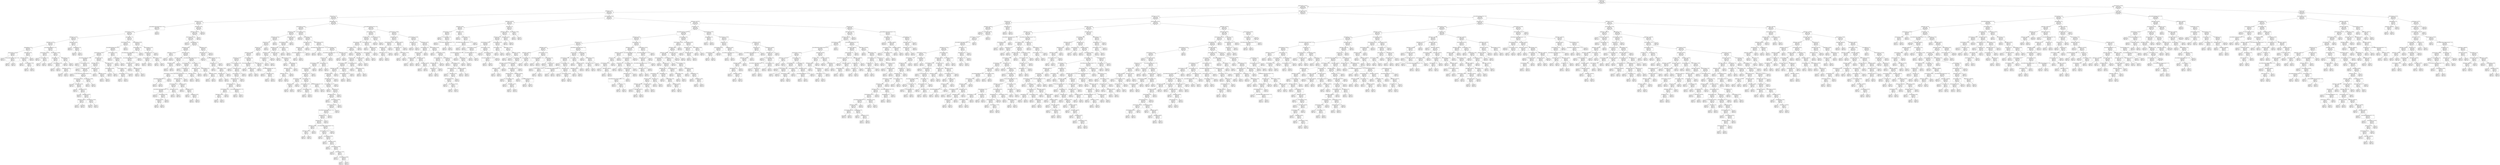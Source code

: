 digraph Tree {
node [shape=box, fontname="helvetica"] ;
edge [fontname="helvetica"] ;
0 [label="Contract <= 1.5\ngini = 0.394\nsamples = 5634\nvalue = [4113, 1521]\nclass = No"] ;
1 [label="MonthlyCharges <= 69.175\ngini = 0.492\nsamples = 3110\nvalue = [1754, 1356]\nclass = No"] ;
0 -> 1 [labeldistance=2.5, labelangle=45, headlabel="True"] ;
2 [label="TotalCharges <= 226.5\ngini = 0.421\nsamples = 1331\nvalue = [930, 401]\nclass = No"] ;
1 -> 2 ;
3 [label="StreamingTV <= -0.5\ngini = 0.482\nsamples = 629\nvalue = [374, 255]\nclass = No"] ;
2 -> 3 ;
4 [label="TotalCharges <= 24.525\ngini = 0.372\nsamples = 279\nvalue = [210, 69]\nclass = No"] ;
3 -> 4 ;
5 [label="PaymentMethod_Credit card (automatic) <= 0.5\ngini = 0.482\nsamples = 121\nvalue = [72, 49]\nclass = No"] ;
4 -> 5 ;
6 [label="MonthlyCharges <= 19.575\ngini = 0.491\nsamples = 113\nvalue = [64, 49]\nclass = No"] ;
5 -> 6 ;
7 [label="TotalCharges <= 19.475\ngini = 0.422\nsamples = 33\nvalue = [23, 10]\nclass = No"] ;
6 -> 7 ;
8 [label="TotalCharges <= 19.275\ngini = 0.461\nsamples = 25\nvalue = [16, 9]\nclass = No"] ;
7 -> 8 ;
9 [label="PaperlessBilling <= 0.5\ngini = 0.337\nsamples = 14\nvalue = [11, 3]\nclass = No"] ;
8 -> 9 ;
10 [label="MonthlyCharges <= 19.225\ngini = 0.198\nsamples = 9\nvalue = [8, 1]\nclass = No"] ;
9 -> 10 ;
11 [label="gini = 0.0\nsamples = 7\nvalue = [7, 0]\nclass = No"] ;
10 -> 11 ;
12 [label="PaymentMethod_Electronic check <= 0.5\ngini = 0.5\nsamples = 2\nvalue = [1, 1]\nclass = No"] ;
10 -> 12 ;
13 [label="gini = 0.0\nsamples = 1\nvalue = [0, 1]\nclass = Yes"] ;
12 -> 13 ;
14 [label="gini = 0.0\nsamples = 1\nvalue = [1, 0]\nclass = No"] ;
12 -> 14 ;
15 [label="TotalCharges <= 19.15\ngini = 0.48\nsamples = 5\nvalue = [3, 2]\nclass = No"] ;
9 -> 15 ;
16 [label="TotalCharges <= 18.925\ngini = 0.444\nsamples = 3\nvalue = [1, 2]\nclass = Yes"] ;
15 -> 16 ;
17 [label="gini = 0.0\nsamples = 1\nvalue = [0, 1]\nclass = Yes"] ;
16 -> 17 ;
18 [label="MonthlyCharges <= 19.05\ngini = 0.5\nsamples = 2\nvalue = [1, 1]\nclass = No"] ;
16 -> 18 ;
19 [label="gini = 0.0\nsamples = 1\nvalue = [1, 0]\nclass = No"] ;
18 -> 19 ;
20 [label="gini = 0.0\nsamples = 1\nvalue = [0, 1]\nclass = Yes"] ;
18 -> 20 ;
21 [label="gini = 0.0\nsamples = 2\nvalue = [2, 0]\nclass = No"] ;
15 -> 21 ;
22 [label="PaymentMethod_Mailed check <= 0.5\ngini = 0.496\nsamples = 11\nvalue = [5, 6]\nclass = Yes"] ;
8 -> 22 ;
23 [label="MonthlyCharges <= 19.375\ngini = 0.444\nsamples = 3\nvalue = [1, 2]\nclass = Yes"] ;
22 -> 23 ;
24 [label="gini = 0.0\nsamples = 1\nvalue = [0, 1]\nclass = Yes"] ;
23 -> 24 ;
25 [label="PaperlessBilling <= 0.5\ngini = 0.5\nsamples = 2\nvalue = [1, 1]\nclass = No"] ;
23 -> 25 ;
26 [label="gini = 0.0\nsamples = 1\nvalue = [1, 0]\nclass = No"] ;
25 -> 26 ;
27 [label="gini = 0.0\nsamples = 1\nvalue = [0, 1]\nclass = Yes"] ;
25 -> 27 ;
28 [label="MonthlyCharges <= 19.425\ngini = 0.5\nsamples = 8\nvalue = [4, 4]\nclass = No"] ;
22 -> 28 ;
29 [label="PaperlessBilling <= 0.5\ngini = 0.48\nsamples = 5\nvalue = [3, 2]\nclass = No"] ;
28 -> 29 ;
30 [label="gini = 0.0\nsamples = 1\nvalue = [0, 1]\nclass = Yes"] ;
29 -> 30 ;
31 [label="MonthlyCharges <= 19.35\ngini = 0.375\nsamples = 4\nvalue = [3, 1]\nclass = No"] ;
29 -> 31 ;
32 [label="gini = 0.5\nsamples = 2\nvalue = [1, 1]\nclass = No"] ;
31 -> 32 ;
33 [label="gini = 0.0\nsamples = 2\nvalue = [2, 0]\nclass = No"] ;
31 -> 33 ;
34 [label="PaperlessBilling <= 0.5\ngini = 0.444\nsamples = 3\nvalue = [1, 2]\nclass = Yes"] ;
28 -> 34 ;
35 [label="gini = 0.5\nsamples = 2\nvalue = [1, 1]\nclass = No"] ;
34 -> 35 ;
36 [label="gini = 0.0\nsamples = 1\nvalue = [0, 1]\nclass = Yes"] ;
34 -> 36 ;
37 [label="TotalCharges <= 19.525\ngini = 0.219\nsamples = 8\nvalue = [7, 1]\nclass = No"] ;
7 -> 37 ;
38 [label="gini = 0.0\nsamples = 3\nvalue = [3, 0]\nclass = No"] ;
37 -> 38 ;
39 [label="PaperlessBilling <= 0.5\ngini = 0.32\nsamples = 5\nvalue = [4, 1]\nclass = No"] ;
37 -> 39 ;
40 [label="gini = 0.375\nsamples = 4\nvalue = [3, 1]\nclass = No"] ;
39 -> 40 ;
41 [label="gini = 0.0\nsamples = 1\nvalue = [1, 0]\nclass = No"] ;
39 -> 41 ;
42 [label="PaperlessBilling <= 0.5\ngini = 0.5\nsamples = 80\nvalue = [41, 39]\nclass = No"] ;
6 -> 42 ;
43 [label="MonthlyCharges <= 20.925\ngini = 0.49\nsamples = 56\nvalue = [32, 24]\nclass = No"] ;
42 -> 43 ;
44 [label="PaymentMethod_Electronic check <= 0.5\ngini = 0.494\nsamples = 54\nvalue = [30, 24]\nclass = No"] ;
43 -> 44 ;
45 [label="MonthlyCharges <= 19.825\ngini = 0.498\nsamples = 49\nvalue = [26, 23]\nclass = No"] ;
44 -> 45 ;
46 [label="PaymentMethod_Mailed check <= 0.5\ngini = 0.444\nsamples = 9\nvalue = [3, 6]\nclass = Yes"] ;
45 -> 46 ;
47 [label="gini = 0.0\nsamples = 1\nvalue = [1, 0]\nclass = No"] ;
46 -> 47 ;
48 [label="MonthlyCharges <= 19.725\ngini = 0.375\nsamples = 8\nvalue = [2, 6]\nclass = Yes"] ;
46 -> 48 ;
49 [label="TotalCharges <= 19.675\ngini = 0.48\nsamples = 5\nvalue = [2, 3]\nclass = Yes"] ;
48 -> 49 ;
50 [label="gini = 0.444\nsamples = 3\nvalue = [1, 2]\nclass = Yes"] ;
49 -> 50 ;
51 [label="gini = 0.5\nsamples = 2\nvalue = [1, 1]\nclass = No"] ;
49 -> 51 ;
52 [label="gini = 0.0\nsamples = 3\nvalue = [0, 3]\nclass = Yes"] ;
48 -> 52 ;
53 [label="TotalCharges <= 20.475\ngini = 0.489\nsamples = 40\nvalue = [23, 17]\nclass = No"] ;
45 -> 53 ;
54 [label="TotalCharges <= 20.275\ngini = 0.464\nsamples = 30\nvalue = [19, 11]\nclass = No"] ;
53 -> 54 ;
55 [label="TotalCharges <= 19.875\ngini = 0.496\nsamples = 22\nvalue = [12, 10]\nclass = No"] ;
54 -> 55 ;
56 [label="gini = 0.0\nsamples = 2\nvalue = [2, 0]\nclass = No"] ;
55 -> 56 ;
57 [label="PaymentMethod_Bank transfer (automatic) <= 0.5\ngini = 0.5\nsamples = 20\nvalue = [10, 10]\nclass = No"] ;
55 -> 57 ;
58 [label="MonthlyCharges <= 19.925\ngini = 0.498\nsamples = 17\nvalue = [9, 8]\nclass = No"] ;
57 -> 58 ;
59 [label="gini = 0.444\nsamples = 3\nvalue = [1, 2]\nclass = Yes"] ;
58 -> 59 ;
60 [label="TotalCharges <= 20.025\ngini = 0.49\nsamples = 14\nvalue = [8, 6]\nclass = No"] ;
58 -> 60 ;
61 [label="gini = 0.0\nsamples = 2\nvalue = [2, 0]\nclass = No"] ;
60 -> 61 ;
62 [label="TotalCharges <= 20.075\ngini = 0.5\nsamples = 12\nvalue = [6, 6]\nclass = No"] ;
60 -> 62 ;
63 [label="gini = 0.444\nsamples = 3\nvalue = [2, 1]\nclass = No"] ;
62 -> 63 ;
64 [label="TotalCharges <= 20.175\ngini = 0.494\nsamples = 9\nvalue = [4, 5]\nclass = Yes"] ;
62 -> 64 ;
65 [label="TotalCharges <= 20.125\ngini = 0.375\nsamples = 4\nvalue = [1, 3]\nclass = Yes"] ;
64 -> 65 ;
66 [label="gini = 0.0\nsamples = 1\nvalue = [0, 1]\nclass = Yes"] ;
65 -> 66 ;
67 [label="gini = 0.444\nsamples = 3\nvalue = [1, 2]\nclass = Yes"] ;
65 -> 67 ;
68 [label="MonthlyCharges <= 20.225\ngini = 0.48\nsamples = 5\nvalue = [3, 2]\nclass = No"] ;
64 -> 68 ;
69 [label="gini = 0.444\nsamples = 3\nvalue = [2, 1]\nclass = No"] ;
68 -> 69 ;
70 [label="gini = 0.5\nsamples = 2\nvalue = [1, 1]\nclass = No"] ;
68 -> 70 ;
71 [label="MonthlyCharges <= 19.925\ngini = 0.444\nsamples = 3\nvalue = [1, 2]\nclass = Yes"] ;
57 -> 71 ;
72 [label="gini = 0.0\nsamples = 1\nvalue = [1, 0]\nclass = No"] ;
71 -> 72 ;
73 [label="gini = 0.0\nsamples = 2\nvalue = [0, 2]\nclass = Yes"] ;
71 -> 73 ;
74 [label="TotalCharges <= 20.375\ngini = 0.219\nsamples = 8\nvalue = [7, 1]\nclass = No"] ;
54 -> 74 ;
75 [label="gini = 0.0\nsamples = 4\nvalue = [4, 0]\nclass = No"] ;
74 -> 75 ;
76 [label="TotalCharges <= 20.425\ngini = 0.375\nsamples = 4\nvalue = [3, 1]\nclass = No"] ;
74 -> 76 ;
77 [label="gini = 0.5\nsamples = 2\nvalue = [1, 1]\nclass = No"] ;
76 -> 77 ;
78 [label="gini = 0.0\nsamples = 2\nvalue = [2, 0]\nclass = No"] ;
76 -> 78 ;
79 [label="TotalCharges <= 20.575\ngini = 0.48\nsamples = 10\nvalue = [4, 6]\nclass = Yes"] ;
53 -> 79 ;
80 [label="MonthlyCharges <= 20.525\ngini = 0.375\nsamples = 4\nvalue = [1, 3]\nclass = Yes"] ;
79 -> 80 ;
81 [label="gini = 0.444\nsamples = 3\nvalue = [1, 2]\nclass = Yes"] ;
80 -> 81 ;
82 [label="gini = 0.0\nsamples = 1\nvalue = [0, 1]\nclass = Yes"] ;
80 -> 82 ;
83 [label="MonthlyCharges <= 20.85\ngini = 0.5\nsamples = 6\nvalue = [3, 3]\nclass = No"] ;
79 -> 83 ;
84 [label="MonthlyCharges <= 20.7\ngini = 0.444\nsamples = 3\nvalue = [2, 1]\nclass = No"] ;
83 -> 84 ;
85 [label="gini = 0.5\nsamples = 2\nvalue = [1, 1]\nclass = No"] ;
84 -> 85 ;
86 [label="gini = 0.0\nsamples = 1\nvalue = [1, 0]\nclass = No"] ;
84 -> 86 ;
87 [label="gini = 0.444\nsamples = 3\nvalue = [1, 2]\nclass = Yes"] ;
83 -> 87 ;
88 [label="MonthlyCharges <= 20.275\ngini = 0.32\nsamples = 5\nvalue = [4, 1]\nclass = No"] ;
44 -> 88 ;
89 [label="gini = 0.0\nsamples = 2\nvalue = [2, 0]\nclass = No"] ;
88 -> 89 ;
90 [label="MonthlyCharges <= 20.6\ngini = 0.444\nsamples = 3\nvalue = [2, 1]\nclass = No"] ;
88 -> 90 ;
91 [label="gini = 0.0\nsamples = 1\nvalue = [0, 1]\nclass = Yes"] ;
90 -> 91 ;
92 [label="gini = 0.0\nsamples = 2\nvalue = [2, 0]\nclass = No"] ;
90 -> 92 ;
93 [label="gini = 0.0\nsamples = 2\nvalue = [2, 0]\nclass = No"] ;
43 -> 93 ;
94 [label="MonthlyCharges <= 20.225\ngini = 0.469\nsamples = 24\nvalue = [9, 15]\nclass = Yes"] ;
42 -> 94 ;
95 [label="MonthlyCharges <= 20.0\ngini = 0.355\nsamples = 13\nvalue = [3, 10]\nclass = Yes"] ;
94 -> 95 ;
96 [label="PaymentMethod_Bank transfer (automatic) <= 0.5\ngini = 0.469\nsamples = 8\nvalue = [3, 5]\nclass = Yes"] ;
95 -> 96 ;
97 [label="PaymentMethod_Electronic check <= 0.5\ngini = 0.408\nsamples = 7\nvalue = [2, 5]\nclass = Yes"] ;
96 -> 97 ;
98 [label="TotalCharges <= 19.675\ngini = 0.48\nsamples = 5\nvalue = [2, 3]\nclass = Yes"] ;
97 -> 98 ;
99 [label="gini = 0.0\nsamples = 2\nvalue = [0, 2]\nclass = Yes"] ;
98 -> 99 ;
100 [label="TotalCharges <= 19.825\ngini = 0.444\nsamples = 3\nvalue = [2, 1]\nclass = No"] ;
98 -> 100 ;
101 [label="gini = 0.0\nsamples = 1\nvalue = [1, 0]\nclass = No"] ;
100 -> 101 ;
102 [label="gini = 0.5\nsamples = 2\nvalue = [1, 1]\nclass = No"] ;
100 -> 102 ;
103 [label="gini = 0.0\nsamples = 2\nvalue = [0, 2]\nclass = Yes"] ;
97 -> 103 ;
104 [label="gini = 0.0\nsamples = 1\nvalue = [1, 0]\nclass = No"] ;
96 -> 104 ;
105 [label="gini = 0.0\nsamples = 5\nvalue = [0, 5]\nclass = Yes"] ;
95 -> 105 ;
106 [label="MonthlyCharges <= 20.75\ngini = 0.496\nsamples = 11\nvalue = [6, 5]\nclass = No"] ;
94 -> 106 ;
107 [label="TotalCharges <= 20.475\ngini = 0.375\nsamples = 8\nvalue = [6, 2]\nclass = No"] ;
106 -> 107 ;
108 [label="MonthlyCharges <= 20.35\ngini = 0.278\nsamples = 6\nvalue = [5, 1]\nclass = No"] ;
107 -> 108 ;
109 [label="gini = 0.375\nsamples = 4\nvalue = [3, 1]\nclass = No"] ;
108 -> 109 ;
110 [label="gini = 0.0\nsamples = 2\nvalue = [2, 0]\nclass = No"] ;
108 -> 110 ;
111 [label="MonthlyCharges <= 20.575\ngini = 0.5\nsamples = 2\nvalue = [1, 1]\nclass = No"] ;
107 -> 111 ;
112 [label="gini = 0.0\nsamples = 1\nvalue = [0, 1]\nclass = Yes"] ;
111 -> 112 ;
113 [label="gini = 0.0\nsamples = 1\nvalue = [1, 0]\nclass = No"] ;
111 -> 113 ;
114 [label="gini = 0.0\nsamples = 3\nvalue = [0, 3]\nclass = Yes"] ;
106 -> 114 ;
115 [label="gini = 0.0\nsamples = 8\nvalue = [8, 0]\nclass = No"] ;
5 -> 115 ;
116 [label="TotalCharges <= 180.5\ngini = 0.221\nsamples = 158\nvalue = [138, 20]\nclass = No"] ;
4 -> 116 ;
117 [label="TotalCharges <= 179.575\ngini = 0.246\nsamples = 139\nvalue = [119, 20]\nclass = No"] ;
116 -> 117 ;
118 [label="MonthlyCharges <= 19.325\ngini = 0.237\nsamples = 138\nvalue = [119, 19]\nclass = No"] ;
117 -> 118 ;
119 [label="gini = 0.0\nsamples = 14\nvalue = [14, 0]\nclass = No"] ;
118 -> 119 ;
120 [label="PaperlessBilling <= 0.5\ngini = 0.259\nsamples = 124\nvalue = [105, 19]\nclass = No"] ;
118 -> 120 ;
121 [label="TotalCharges <= 33.45\ngini = 0.308\nsamples = 84\nvalue = [68, 16]\nclass = No"] ;
120 -> 121 ;
122 [label="TotalCharges <= 29.55\ngini = 0.5\nsamples = 4\nvalue = [2, 2]\nclass = No"] ;
121 -> 122 ;
123 [label="gini = 0.0\nsamples = 2\nvalue = [2, 0]\nclass = No"] ;
122 -> 123 ;
124 [label="gini = 0.0\nsamples = 2\nvalue = [0, 2]\nclass = Yes"] ;
122 -> 124 ;
125 [label="TotalCharges <= 63.45\ngini = 0.289\nsamples = 80\nvalue = [66, 14]\nclass = No"] ;
121 -> 125 ;
126 [label="TotalCharges <= 39.475\ngini = 0.08\nsamples = 24\nvalue = [23, 1]\nclass = No"] ;
125 -> 126 ;
127 [label="TotalCharges <= 37.75\ngini = 0.375\nsamples = 4\nvalue = [3, 1]\nclass = No"] ;
126 -> 127 ;
128 [label="gini = 0.0\nsamples = 3\nvalue = [3, 0]\nclass = No"] ;
127 -> 128 ;
129 [label="gini = 0.0\nsamples = 1\nvalue = [0, 1]\nclass = Yes"] ;
127 -> 129 ;
130 [label="gini = 0.0\nsamples = 20\nvalue = [20, 0]\nclass = No"] ;
126 -> 130 ;
131 [label="PaymentMethod_Bank transfer (automatic) <= 0.5\ngini = 0.357\nsamples = 56\nvalue = [43, 13]\nclass = No"] ;
125 -> 131 ;
132 [label="MonthlyCharges <= 19.45\ngini = 0.305\nsamples = 48\nvalue = [39, 9]\nclass = No"] ;
131 -> 132 ;
133 [label="gini = 0.0\nsamples = 1\nvalue = [0, 1]\nclass = Yes"] ;
132 -> 133 ;
134 [label="TotalCharges <= 77.9\ngini = 0.282\nsamples = 47\nvalue = [39, 8]\nclass = No"] ;
132 -> 134 ;
135 [label="MonthlyCharges <= 20.525\ngini = 0.5\nsamples = 6\nvalue = [3, 3]\nclass = No"] ;
134 -> 135 ;
136 [label="PaymentMethod_Mailed check <= 0.5\ngini = 0.375\nsamples = 4\nvalue = [1, 3]\nclass = Yes"] ;
135 -> 136 ;
137 [label="gini = 0.0\nsamples = 1\nvalue = [1, 0]\nclass = No"] ;
136 -> 137 ;
138 [label="gini = 0.0\nsamples = 3\nvalue = [0, 3]\nclass = Yes"] ;
136 -> 138 ;
139 [label="gini = 0.0\nsamples = 2\nvalue = [2, 0]\nclass = No"] ;
135 -> 139 ;
140 [label="PaymentMethod_Electronic check <= 0.5\ngini = 0.214\nsamples = 41\nvalue = [36, 5]\nclass = No"] ;
134 -> 140 ;
141 [label="TotalCharges <= 164.225\ngini = 0.18\nsamples = 40\nvalue = [36, 4]\nclass = No"] ;
140 -> 141 ;
142 [label="MonthlyCharges <= 20.9\ngini = 0.114\nsamples = 33\nvalue = [31, 2]\nclass = No"] ;
141 -> 142 ;
143 [label="PaymentMethod_Credit card (automatic) <= 0.5\ngini = 0.062\nsamples = 31\nvalue = [30, 1]\nclass = No"] ;
142 -> 143 ;
144 [label="gini = 0.0\nsamples = 23\nvalue = [23, 0]\nclass = No"] ;
143 -> 144 ;
145 [label="MonthlyCharges <= 19.95\ngini = 0.219\nsamples = 8\nvalue = [7, 1]\nclass = No"] ;
143 -> 145 ;
146 [label="TotalCharges <= 118.8\ngini = 0.444\nsamples = 3\nvalue = [2, 1]\nclass = No"] ;
145 -> 146 ;
147 [label="gini = 0.0\nsamples = 1\nvalue = [0, 1]\nclass = Yes"] ;
146 -> 147 ;
148 [label="gini = 0.0\nsamples = 2\nvalue = [2, 0]\nclass = No"] ;
146 -> 148 ;
149 [label="gini = 0.0\nsamples = 5\nvalue = [5, 0]\nclass = No"] ;
145 -> 149 ;
150 [label="TotalCharges <= 107.875\ngini = 0.5\nsamples = 2\nvalue = [1, 1]\nclass = No"] ;
142 -> 150 ;
151 [label="gini = 0.0\nsamples = 1\nvalue = [1, 0]\nclass = No"] ;
150 -> 151 ;
152 [label="gini = 0.0\nsamples = 1\nvalue = [0, 1]\nclass = Yes"] ;
150 -> 152 ;
153 [label="TotalCharges <= 167.3\ngini = 0.408\nsamples = 7\nvalue = [5, 2]\nclass = No"] ;
141 -> 153 ;
154 [label="gini = 0.0\nsamples = 1\nvalue = [0, 1]\nclass = Yes"] ;
153 -> 154 ;
155 [label="TotalCharges <= 175.75\ngini = 0.278\nsamples = 6\nvalue = [5, 1]\nclass = No"] ;
153 -> 155 ;
156 [label="gini = 0.0\nsamples = 3\nvalue = [3, 0]\nclass = No"] ;
155 -> 156 ;
157 [label="TotalCharges <= 178.6\ngini = 0.444\nsamples = 3\nvalue = [2, 1]\nclass = No"] ;
155 -> 157 ;
158 [label="gini = 0.0\nsamples = 1\nvalue = [0, 1]\nclass = Yes"] ;
157 -> 158 ;
159 [label="gini = 0.0\nsamples = 2\nvalue = [2, 0]\nclass = No"] ;
157 -> 159 ;
160 [label="gini = 0.0\nsamples = 1\nvalue = [0, 1]\nclass = Yes"] ;
140 -> 160 ;
161 [label="MonthlyCharges <= 19.75\ngini = 0.5\nsamples = 8\nvalue = [4, 4]\nclass = No"] ;
131 -> 161 ;
162 [label="TotalCharges <= 148.325\ngini = 0.375\nsamples = 4\nvalue = [3, 1]\nclass = No"] ;
161 -> 162 ;
163 [label="TotalCharges <= 126.55\ngini = 0.5\nsamples = 2\nvalue = [1, 1]\nclass = No"] ;
162 -> 163 ;
164 [label="gini = 0.0\nsamples = 1\nvalue = [1, 0]\nclass = No"] ;
163 -> 164 ;
165 [label="gini = 0.0\nsamples = 1\nvalue = [0, 1]\nclass = Yes"] ;
163 -> 165 ;
166 [label="gini = 0.0\nsamples = 2\nvalue = [2, 0]\nclass = No"] ;
162 -> 166 ;
167 [label="MonthlyCharges <= 20.4\ngini = 0.375\nsamples = 4\nvalue = [1, 3]\nclass = Yes"] ;
161 -> 167 ;
168 [label="gini = 0.0\nsamples = 2\nvalue = [0, 2]\nclass = Yes"] ;
167 -> 168 ;
169 [label="TotalCharges <= 89.525\ngini = 0.5\nsamples = 2\nvalue = [1, 1]\nclass = No"] ;
167 -> 169 ;
170 [label="gini = 0.0\nsamples = 1\nvalue = [0, 1]\nclass = Yes"] ;
169 -> 170 ;
171 [label="gini = 0.0\nsamples = 1\nvalue = [1, 0]\nclass = No"] ;
169 -> 171 ;
172 [label="TotalCharges <= 60.6\ngini = 0.139\nsamples = 40\nvalue = [37, 3]\nclass = No"] ;
120 -> 172 ;
173 [label="TotalCharges <= 48.45\ngini = 0.291\nsamples = 17\nvalue = [14, 3]\nclass = No"] ;
172 -> 173 ;
174 [label="gini = 0.0\nsamples = 11\nvalue = [11, 0]\nclass = No"] ;
173 -> 174 ;
175 [label="PaymentMethod_Electronic check <= 0.5\ngini = 0.5\nsamples = 6\nvalue = [3, 3]\nclass = No"] ;
173 -> 175 ;
176 [label="TotalCharges <= 53.2\ngini = 0.48\nsamples = 5\nvalue = [2, 3]\nclass = Yes"] ;
175 -> 176 ;
177 [label="gini = 0.0\nsamples = 1\nvalue = [0, 1]\nclass = Yes"] ;
176 -> 177 ;
178 [label="MonthlyCharges <= 19.875\ngini = 0.5\nsamples = 4\nvalue = [2, 2]\nclass = No"] ;
176 -> 178 ;
179 [label="TotalCharges <= 56.7\ngini = 0.444\nsamples = 3\nvalue = [1, 2]\nclass = Yes"] ;
178 -> 179 ;
180 [label="gini = 0.0\nsamples = 1\nvalue = [1, 0]\nclass = No"] ;
179 -> 180 ;
181 [label="gini = 0.0\nsamples = 2\nvalue = [0, 2]\nclass = Yes"] ;
179 -> 181 ;
182 [label="gini = 0.0\nsamples = 1\nvalue = [1, 0]\nclass = No"] ;
178 -> 182 ;
183 [label="gini = 0.0\nsamples = 1\nvalue = [1, 0]\nclass = No"] ;
175 -> 183 ;
184 [label="gini = 0.0\nsamples = 23\nvalue = [23, 0]\nclass = No"] ;
172 -> 184 ;
185 [label="gini = 0.0\nsamples = 1\nvalue = [0, 1]\nclass = Yes"] ;
117 -> 185 ;
186 [label="gini = 0.0\nsamples = 19\nvalue = [19, 0]\nclass = No"] ;
116 -> 186 ;
187 [label="PaperlessBilling <= 0.5\ngini = 0.498\nsamples = 350\nvalue = [164, 186]\nclass = Yes"] ;
3 -> 187 ;
188 [label="MonthlyCharges <= 45.625\ngini = 0.492\nsamples = 160\nvalue = [90, 70]\nclass = No"] ;
187 -> 188 ;
189 [label="TotalCharges <= 78.0\ngini = 0.464\nsamples = 90\nvalue = [57, 33]\nclass = No"] ;
188 -> 189 ;
190 [label="TotalCharges <= 52.25\ngini = 0.496\nsamples = 53\nvalue = [29, 24]\nclass = No"] ;
189 -> 190 ;
191 [label="StreamingTV <= 0.5\ngini = 0.478\nsamples = 48\nvalue = [29, 19]\nclass = No"] ;
190 -> 191 ;
192 [label="TechSupport <= 0.5\ngini = 0.466\nsamples = 46\nvalue = [29, 17]\nclass = No"] ;
191 -> 192 ;
193 [label="TotalCharges <= 42.825\ngini = 0.485\nsamples = 41\nvalue = [24, 17]\nclass = No"] ;
192 -> 193 ;
194 [label="TotalCharges <= 24.5\ngini = 0.495\nsamples = 20\nvalue = [9, 11]\nclass = Yes"] ;
193 -> 194 ;
195 [label="gini = 0.0\nsamples = 3\nvalue = [3, 0]\nclass = No"] ;
194 -> 195 ;
196 [label="MonthlyCharges <= 24.325\ngini = 0.457\nsamples = 17\nvalue = [6, 11]\nclass = Yes"] ;
194 -> 196 ;
197 [label="gini = 0.0\nsamples = 1\nvalue = [1, 0]\nclass = No"] ;
196 -> 197 ;
198 [label="TotalCharges <= 35.025\ngini = 0.43\nsamples = 16\nvalue = [5, 11]\nclass = Yes"] ;
196 -> 198 ;
199 [label="StreamingMovies <= 0.5\ngini = 0.473\nsamples = 13\nvalue = [5, 8]\nclass = Yes"] ;
198 -> 199 ;
200 [label="TotalCharges <= 27.525\ngini = 0.444\nsamples = 12\nvalue = [4, 8]\nclass = Yes"] ;
199 -> 200 ;
201 [label="MonthlyCharges <= 25.15\ngini = 0.494\nsamples = 9\nvalue = [4, 5]\nclass = Yes"] ;
200 -> 201 ;
202 [label="MonthlyCharges <= 24.75\ngini = 0.32\nsamples = 5\nvalue = [1, 4]\nclass = Yes"] ;
201 -> 202 ;
203 [label="TotalCharges <= 24.65\ngini = 0.5\nsamples = 2\nvalue = [1, 1]\nclass = No"] ;
202 -> 203 ;
204 [label="gini = 0.0\nsamples = 1\nvalue = [0, 1]\nclass = Yes"] ;
203 -> 204 ;
205 [label="gini = 0.0\nsamples = 1\nvalue = [1, 0]\nclass = No"] ;
203 -> 205 ;
206 [label="gini = 0.0\nsamples = 3\nvalue = [0, 3]\nclass = Yes"] ;
202 -> 206 ;
207 [label="PaymentMethod_Electronic check <= 0.5\ngini = 0.375\nsamples = 4\nvalue = [3, 1]\nclass = No"] ;
201 -> 207 ;
208 [label="gini = 0.0\nsamples = 2\nvalue = [2, 0]\nclass = No"] ;
207 -> 208 ;
209 [label="gini = 0.5\nsamples = 2\nvalue = [1, 1]\nclass = No"] ;
207 -> 209 ;
210 [label="gini = 0.0\nsamples = 3\nvalue = [0, 3]\nclass = Yes"] ;
200 -> 210 ;
211 [label="gini = 0.0\nsamples = 1\nvalue = [1, 0]\nclass = No"] ;
199 -> 211 ;
212 [label="gini = 0.0\nsamples = 3\nvalue = [0, 3]\nclass = Yes"] ;
198 -> 212 ;
213 [label="MonthlyCharges <= 44.9\ngini = 0.408\nsamples = 21\nvalue = [15, 6]\nclass = No"] ;
193 -> 213 ;
214 [label="PaymentMethod_Mailed check <= 0.5\ngini = 0.298\nsamples = 11\nvalue = [9, 2]\nclass = No"] ;
213 -> 214 ;
215 [label="gini = 0.0\nsamples = 6\nvalue = [6, 0]\nclass = No"] ;
214 -> 215 ;
216 [label="TotalCharges <= 44.425\ngini = 0.48\nsamples = 5\nvalue = [3, 2]\nclass = No"] ;
214 -> 216 ;
217 [label="gini = 0.0\nsamples = 2\nvalue = [0, 2]\nclass = Yes"] ;
216 -> 217 ;
218 [label="gini = 0.0\nsamples = 3\nvalue = [3, 0]\nclass = No"] ;
216 -> 218 ;
219 [label="TotalCharges <= 45.125\ngini = 0.48\nsamples = 10\nvalue = [6, 4]\nclass = No"] ;
213 -> 219 ;
220 [label="gini = 0.0\nsamples = 2\nvalue = [0, 2]\nclass = Yes"] ;
219 -> 220 ;
221 [label="PaymentMethod_Electronic check <= 0.5\ngini = 0.375\nsamples = 8\nvalue = [6, 2]\nclass = No"] ;
219 -> 221 ;
222 [label="gini = 0.0\nsamples = 5\nvalue = [5, 0]\nclass = No"] ;
221 -> 222 ;
223 [label="TotalCharges <= 45.25\ngini = 0.444\nsamples = 3\nvalue = [1, 2]\nclass = Yes"] ;
221 -> 223 ;
224 [label="gini = 0.0\nsamples = 1\nvalue = [1, 0]\nclass = No"] ;
223 -> 224 ;
225 [label="gini = 0.0\nsamples = 2\nvalue = [0, 2]\nclass = Yes"] ;
223 -> 225 ;
226 [label="gini = 0.0\nsamples = 5\nvalue = [5, 0]\nclass = No"] ;
192 -> 226 ;
227 [label="gini = 0.0\nsamples = 2\nvalue = [0, 2]\nclass = Yes"] ;
191 -> 227 ;
228 [label="gini = 0.0\nsamples = 5\nvalue = [0, 5]\nclass = Yes"] ;
190 -> 228 ;
229 [label="TotalCharges <= 221.95\ngini = 0.368\nsamples = 37\nvalue = [28, 9]\nclass = No"] ;
189 -> 229 ;
230 [label="MonthlyCharges <= 44.925\ngini = 0.346\nsamples = 36\nvalue = [28, 8]\nclass = No"] ;
229 -> 230 ;
231 [label="TotalCharges <= 130.0\ngini = 0.278\nsamples = 30\nvalue = [25, 5]\nclass = No"] ;
230 -> 231 ;
232 [label="TotalCharges <= 81.7\ngini = 0.111\nsamples = 17\nvalue = [16, 1]\nclass = No"] ;
231 -> 232 ;
233 [label="MonthlyCharges <= 34.725\ngini = 0.444\nsamples = 3\nvalue = [2, 1]\nclass = No"] ;
232 -> 233 ;
234 [label="gini = 0.0\nsamples = 2\nvalue = [2, 0]\nclass = No"] ;
233 -> 234 ;
235 [label="gini = 0.0\nsamples = 1\nvalue = [0, 1]\nclass = Yes"] ;
233 -> 235 ;
236 [label="gini = 0.0\nsamples = 14\nvalue = [14, 0]\nclass = No"] ;
232 -> 236 ;
237 [label="TotalCharges <= 135.125\ngini = 0.426\nsamples = 13\nvalue = [9, 4]\nclass = No"] ;
231 -> 237 ;
238 [label="gini = 0.0\nsamples = 1\nvalue = [0, 1]\nclass = Yes"] ;
237 -> 238 ;
239 [label="MonthlyCharges <= 27.425\ngini = 0.375\nsamples = 12\nvalue = [9, 3]\nclass = No"] ;
237 -> 239 ;
240 [label="gini = 0.0\nsamples = 1\nvalue = [0, 1]\nclass = Yes"] ;
239 -> 240 ;
241 [label="StreamingMovies <= 0.5\ngini = 0.298\nsamples = 11\nvalue = [9, 2]\nclass = No"] ;
239 -> 241 ;
242 [label="TotalCharges <= 142.875\ngini = 0.18\nsamples = 10\nvalue = [9, 1]\nclass = No"] ;
241 -> 242 ;
243 [label="TotalCharges <= 137.55\ngini = 0.5\nsamples = 2\nvalue = [1, 1]\nclass = No"] ;
242 -> 243 ;
244 [label="gini = 0.0\nsamples = 1\nvalue = [1, 0]\nclass = No"] ;
243 -> 244 ;
245 [label="gini = 0.0\nsamples = 1\nvalue = [0, 1]\nclass = Yes"] ;
243 -> 245 ;
246 [label="gini = 0.0\nsamples = 8\nvalue = [8, 0]\nclass = No"] ;
242 -> 246 ;
247 [label="gini = 0.0\nsamples = 1\nvalue = [0, 1]\nclass = Yes"] ;
241 -> 247 ;
248 [label="MonthlyCharges <= 45.375\ngini = 0.5\nsamples = 6\nvalue = [3, 3]\nclass = No"] ;
230 -> 248 ;
249 [label="gini = 0.0\nsamples = 3\nvalue = [0, 3]\nclass = Yes"] ;
248 -> 249 ;
250 [label="gini = 0.0\nsamples = 3\nvalue = [3, 0]\nclass = No"] ;
248 -> 250 ;
251 [label="gini = 0.0\nsamples = 1\nvalue = [0, 1]\nclass = Yes"] ;
229 -> 251 ;
252 [label="MonthlyCharges <= 46.175\ngini = 0.498\nsamples = 70\nvalue = [33, 37]\nclass = Yes"] ;
188 -> 252 ;
253 [label="gini = 0.0\nsamples = 10\nvalue = [0, 10]\nclass = Yes"] ;
252 -> 253 ;
254 [label="MonthlyCharges <= 50.0\ngini = 0.495\nsamples = 60\nvalue = [33, 27]\nclass = No"] ;
252 -> 254 ;
255 [label="TotalCharges <= 214.05\ngini = 0.26\nsamples = 13\nvalue = [11, 2]\nclass = No"] ;
254 -> 255 ;
256 [label="TotalCharges <= 47.125\ngini = 0.153\nsamples = 12\nvalue = [11, 1]\nclass = No"] ;
255 -> 256 ;
257 [label="PaymentMethod_Mailed check <= 0.5\ngini = 0.5\nsamples = 2\nvalue = [1, 1]\nclass = No"] ;
256 -> 257 ;
258 [label="gini = 0.0\nsamples = 1\nvalue = [1, 0]\nclass = No"] ;
257 -> 258 ;
259 [label="gini = 0.0\nsamples = 1\nvalue = [0, 1]\nclass = Yes"] ;
257 -> 259 ;
260 [label="gini = 0.0\nsamples = 10\nvalue = [10, 0]\nclass = No"] ;
256 -> 260 ;
261 [label="gini = 0.0\nsamples = 1\nvalue = [0, 1]\nclass = Yes"] ;
255 -> 261 ;
262 [label="MonthlyCharges <= 50.675\ngini = 0.498\nsamples = 47\nvalue = [22, 25]\nclass = Yes"] ;
254 -> 262 ;
263 [label="PaymentMethod_Bank transfer (automatic) <= 0.5\ngini = 0.245\nsamples = 7\nvalue = [1, 6]\nclass = Yes"] ;
262 -> 263 ;
264 [label="gini = 0.0\nsamples = 6\nvalue = [0, 6]\nclass = Yes"] ;
263 -> 264 ;
265 [label="gini = 0.0\nsamples = 1\nvalue = [1, 0]\nclass = No"] ;
263 -> 265 ;
266 [label="MonthlyCharges <= 56.3\ngini = 0.499\nsamples = 40\nvalue = [21, 19]\nclass = No"] ;
262 -> 266 ;
267 [label="PaymentMethod_Credit card (automatic) <= 0.5\ngini = 0.466\nsamples = 27\nvalue = [17, 10]\nclass = No"] ;
266 -> 267 ;
268 [label="StreamingTV <= 0.5\ngini = 0.413\nsamples = 24\nvalue = [17, 7]\nclass = No"] ;
267 -> 268 ;
269 [label="MonthlyCharges <= 55.45\ngini = 0.363\nsamples = 21\nvalue = [16, 5]\nclass = No"] ;
268 -> 269 ;
270 [label="MonthlyCharges <= 55.275\ngini = 0.401\nsamples = 18\nvalue = [13, 5]\nclass = No"] ;
269 -> 270 ;
271 [label="TotalCharges <= 52.775\ngini = 0.36\nsamples = 17\nvalue = [13, 4]\nclass = No"] ;
270 -> 271 ;
272 [label="DeviceProtection <= 0.5\ngini = 0.48\nsamples = 5\nvalue = [3, 2]\nclass = No"] ;
271 -> 272 ;
273 [label="TechSupport <= 0.5\ngini = 0.375\nsamples = 4\nvalue = [3, 1]\nclass = No"] ;
272 -> 273 ;
274 [label="gini = 0.0\nsamples = 3\nvalue = [3, 0]\nclass = No"] ;
273 -> 274 ;
275 [label="gini = 0.0\nsamples = 1\nvalue = [0, 1]\nclass = Yes"] ;
273 -> 275 ;
276 [label="gini = 0.0\nsamples = 1\nvalue = [0, 1]\nclass = Yes"] ;
272 -> 276 ;
277 [label="StreamingMovies <= 0.5\ngini = 0.278\nsamples = 12\nvalue = [10, 2]\nclass = No"] ;
271 -> 277 ;
278 [label="MonthlyCharges <= 54.675\ngini = 0.18\nsamples = 10\nvalue = [9, 1]\nclass = No"] ;
277 -> 278 ;
279 [label="gini = 0.0\nsamples = 7\nvalue = [7, 0]\nclass = No"] ;
278 -> 279 ;
280 [label="MonthlyCharges <= 54.95\ngini = 0.444\nsamples = 3\nvalue = [2, 1]\nclass = No"] ;
278 -> 280 ;
281 [label="gini = 0.0\nsamples = 1\nvalue = [0, 1]\nclass = Yes"] ;
280 -> 281 ;
282 [label="gini = 0.0\nsamples = 2\nvalue = [2, 0]\nclass = No"] ;
280 -> 282 ;
283 [label="PaymentMethod_Mailed check <= 0.5\ngini = 0.5\nsamples = 2\nvalue = [1, 1]\nclass = No"] ;
277 -> 283 ;
284 [label="gini = 0.0\nsamples = 1\nvalue = [0, 1]\nclass = Yes"] ;
283 -> 284 ;
285 [label="gini = 0.0\nsamples = 1\nvalue = [1, 0]\nclass = No"] ;
283 -> 285 ;
286 [label="gini = 0.0\nsamples = 1\nvalue = [0, 1]\nclass = Yes"] ;
270 -> 286 ;
287 [label="gini = 0.0\nsamples = 3\nvalue = [3, 0]\nclass = No"] ;
269 -> 287 ;
288 [label="StreamingMovies <= 0.5\ngini = 0.444\nsamples = 3\nvalue = [1, 2]\nclass = Yes"] ;
268 -> 288 ;
289 [label="gini = 0.0\nsamples = 2\nvalue = [0, 2]\nclass = Yes"] ;
288 -> 289 ;
290 [label="gini = 0.0\nsamples = 1\nvalue = [1, 0]\nclass = No"] ;
288 -> 290 ;
291 [label="gini = 0.0\nsamples = 3\nvalue = [0, 3]\nclass = Yes"] ;
267 -> 291 ;
292 [label="TotalCharges <= 134.475\ngini = 0.426\nsamples = 13\nvalue = [4, 9]\nclass = Yes"] ;
266 -> 292 ;
293 [label="gini = 0.0\nsamples = 9\nvalue = [0, 9]\nclass = Yes"] ;
292 -> 293 ;
294 [label="gini = 0.0\nsamples = 4\nvalue = [4, 0]\nclass = No"] ;
292 -> 294 ;
295 [label="PaymentMethod_Electronic check <= 0.5\ngini = 0.476\nsamples = 190\nvalue = [74, 116]\nclass = Yes"] ;
187 -> 295 ;
296 [label="MonthlyCharges <= 56.35\ngini = 0.497\nsamples = 93\nvalue = [43, 50]\nclass = Yes"] ;
295 -> 296 ;
297 [label="OnlineBackup <= 0.5\ngini = 0.481\nsamples = 82\nvalue = [33, 49]\nclass = Yes"] ;
296 -> 297 ;
298 [label="StreamingMovies <= 0.5\ngini = 0.497\nsamples = 67\nvalue = [31, 36]\nclass = Yes"] ;
297 -> 298 ;
299 [label="MonthlyCharges <= 24.675\ngini = 0.5\nsamples = 63\nvalue = [31, 32]\nclass = Yes"] ;
298 -> 299 ;
300 [label="gini = 0.0\nsamples = 4\nvalue = [0, 4]\nclass = Yes"] ;
299 -> 300 ;
301 [label="DeviceProtection <= 0.5\ngini = 0.499\nsamples = 59\nvalue = [31, 28]\nclass = No"] ;
299 -> 301 ;
302 [label="StreamingTV <= 0.5\ngini = 0.491\nsamples = 53\nvalue = [30, 23]\nclass = No"] ;
301 -> 302 ;
303 [label="MonthlyCharges <= 50.05\ngini = 0.476\nsamples = 46\nvalue = [28, 18]\nclass = No"] ;
302 -> 303 ;
304 [label="TotalCharges <= 161.875\ngini = 0.494\nsamples = 38\nvalue = [21, 17]\nclass = No"] ;
303 -> 304 ;
305 [label="TotalCharges <= 104.05\ngini = 0.486\nsamples = 36\nvalue = [21, 15]\nclass = No"] ;
304 -> 305 ;
306 [label="TotalCharges <= 92.175\ngini = 0.496\nsamples = 33\nvalue = [18, 15]\nclass = No"] ;
305 -> 306 ;
307 [label="MonthlyCharges <= 25.0\ngini = 0.487\nsamples = 31\nvalue = [18, 13]\nclass = No"] ;
306 -> 307 ;
308 [label="gini = 0.0\nsamples = 2\nvalue = [2, 0]\nclass = No"] ;
307 -> 308 ;
309 [label="TechSupport <= 0.5\ngini = 0.495\nsamples = 29\nvalue = [16, 13]\nclass = No"] ;
307 -> 309 ;
310 [label="TotalCharges <= 25.125\ngini = 0.49\nsamples = 28\nvalue = [16, 12]\nclass = No"] ;
309 -> 310 ;
311 [label="gini = 0.0\nsamples = 1\nvalue = [0, 1]\nclass = Yes"] ;
310 -> 311 ;
312 [label="MonthlyCharges <= 49.875\ngini = 0.483\nsamples = 27\nvalue = [16, 11]\nclass = No"] ;
310 -> 312 ;
313 [label="MonthlyCharges <= 48.675\ngini = 0.473\nsamples = 26\nvalue = [16, 10]\nclass = No"] ;
312 -> 313 ;
314 [label="PaymentMethod_Credit card (automatic) <= 0.5\ngini = 0.491\nsamples = 23\nvalue = [13, 10]\nclass = No"] ;
313 -> 314 ;
315 [label="TotalCharges <= 47.15\ngini = 0.472\nsamples = 21\nvalue = [13, 8]\nclass = No"] ;
314 -> 315 ;
316 [label="TotalCharges <= 44.1\ngini = 0.494\nsamples = 18\nvalue = [10, 8]\nclass = No"] ;
315 -> 316 ;
317 [label="TotalCharges <= 34.825\ngini = 0.32\nsamples = 5\nvalue = [4, 1]\nclass = No"] ;
316 -> 317 ;
318 [label="TotalCharges <= 25.475\ngini = 0.5\nsamples = 2\nvalue = [1, 1]\nclass = No"] ;
317 -> 318 ;
319 [label="gini = 0.0\nsamples = 1\nvalue = [1, 0]\nclass = No"] ;
318 -> 319 ;
320 [label="gini = 0.0\nsamples = 1\nvalue = [0, 1]\nclass = Yes"] ;
318 -> 320 ;
321 [label="gini = 0.0\nsamples = 3\nvalue = [3, 0]\nclass = No"] ;
317 -> 321 ;
322 [label="PaymentMethod_Bank transfer (automatic) <= 0.5\ngini = 0.497\nsamples = 13\nvalue = [6, 7]\nclass = Yes"] ;
316 -> 322 ;
323 [label="MonthlyCharges <= 44.225\ngini = 0.48\nsamples = 10\nvalue = [6, 4]\nclass = No"] ;
322 -> 323 ;
324 [label="gini = 0.0\nsamples = 1\nvalue = [0, 1]\nclass = Yes"] ;
323 -> 324 ;
325 [label="MonthlyCharges <= 45.125\ngini = 0.444\nsamples = 9\nvalue = [6, 3]\nclass = No"] ;
323 -> 325 ;
326 [label="gini = 0.0\nsamples = 2\nvalue = [2, 0]\nclass = No"] ;
325 -> 326 ;
327 [label="TotalCharges <= 45.35\ngini = 0.49\nsamples = 7\nvalue = [4, 3]\nclass = No"] ;
325 -> 327 ;
328 [label="gini = 0.0\nsamples = 1\nvalue = [0, 1]\nclass = Yes"] ;
327 -> 328 ;
329 [label="MonthlyCharges <= 45.625\ngini = 0.444\nsamples = 6\nvalue = [4, 2]\nclass = No"] ;
327 -> 329 ;
330 [label="gini = 0.0\nsamples = 2\nvalue = [2, 0]\nclass = No"] ;
329 -> 330 ;
331 [label="MonthlyCharges <= 45.75\ngini = 0.5\nsamples = 4\nvalue = [2, 2]\nclass = No"] ;
329 -> 331 ;
332 [label="gini = 0.0\nsamples = 1\nvalue = [0, 1]\nclass = Yes"] ;
331 -> 332 ;
333 [label="MonthlyCharges <= 45.825\ngini = 0.444\nsamples = 3\nvalue = [2, 1]\nclass = No"] ;
331 -> 333 ;
334 [label="gini = 0.0\nsamples = 1\nvalue = [1, 0]\nclass = No"] ;
333 -> 334 ;
335 [label="gini = 0.5\nsamples = 2\nvalue = [1, 1]\nclass = No"] ;
333 -> 335 ;
336 [label="gini = 0.0\nsamples = 3\nvalue = [0, 3]\nclass = Yes"] ;
322 -> 336 ;
337 [label="gini = 0.0\nsamples = 3\nvalue = [3, 0]\nclass = No"] ;
315 -> 337 ;
338 [label="gini = 0.0\nsamples = 2\nvalue = [0, 2]\nclass = Yes"] ;
314 -> 338 ;
339 [label="gini = 0.0\nsamples = 3\nvalue = [3, 0]\nclass = No"] ;
313 -> 339 ;
340 [label="gini = 0.0\nsamples = 1\nvalue = [0, 1]\nclass = Yes"] ;
312 -> 340 ;
341 [label="gini = 0.0\nsamples = 1\nvalue = [0, 1]\nclass = Yes"] ;
309 -> 341 ;
342 [label="gini = 0.0\nsamples = 2\nvalue = [0, 2]\nclass = Yes"] ;
306 -> 342 ;
343 [label="gini = 0.0\nsamples = 3\nvalue = [3, 0]\nclass = No"] ;
305 -> 343 ;
344 [label="gini = 0.0\nsamples = 2\nvalue = [0, 2]\nclass = Yes"] ;
304 -> 344 ;
345 [label="MonthlyCharges <= 50.675\ngini = 0.219\nsamples = 8\nvalue = [7, 1]\nclass = No"] ;
303 -> 345 ;
346 [label="MonthlyCharges <= 50.575\ngini = 0.375\nsamples = 4\nvalue = [3, 1]\nclass = No"] ;
345 -> 346 ;
347 [label="gini = 0.0\nsamples = 3\nvalue = [3, 0]\nclass = No"] ;
346 -> 347 ;
348 [label="gini = 0.0\nsamples = 1\nvalue = [0, 1]\nclass = Yes"] ;
346 -> 348 ;
349 [label="gini = 0.0\nsamples = 4\nvalue = [4, 0]\nclass = No"] ;
345 -> 349 ;
350 [label="MonthlyCharges <= 35.625\ngini = 0.408\nsamples = 7\nvalue = [2, 5]\nclass = Yes"] ;
302 -> 350 ;
351 [label="gini = 0.0\nsamples = 1\nvalue = [1, 0]\nclass = No"] ;
350 -> 351 ;
352 [label="MonthlyCharges <= 55.15\ngini = 0.278\nsamples = 6\nvalue = [1, 5]\nclass = Yes"] ;
350 -> 352 ;
353 [label="gini = 0.0\nsamples = 5\nvalue = [0, 5]\nclass = Yes"] ;
352 -> 353 ;
354 [label="gini = 0.0\nsamples = 1\nvalue = [1, 0]\nclass = No"] ;
352 -> 354 ;
355 [label="TotalCharges <= 142.65\ngini = 0.278\nsamples = 6\nvalue = [1, 5]\nclass = Yes"] ;
301 -> 355 ;
356 [label="gini = 0.0\nsamples = 5\nvalue = [0, 5]\nclass = Yes"] ;
355 -> 356 ;
357 [label="gini = 0.0\nsamples = 1\nvalue = [1, 0]\nclass = No"] ;
355 -> 357 ;
358 [label="gini = 0.0\nsamples = 4\nvalue = [0, 4]\nclass = Yes"] ;
298 -> 358 ;
359 [label="MonthlyCharges <= 30.375\ngini = 0.231\nsamples = 15\nvalue = [2, 13]\nclass = Yes"] ;
297 -> 359 ;
360 [label="gini = 0.0\nsamples = 1\nvalue = [1, 0]\nclass = No"] ;
359 -> 360 ;
361 [label="TotalCharges <= 63.65\ngini = 0.133\nsamples = 14\nvalue = [1, 13]\nclass = Yes"] ;
359 -> 361 ;
362 [label="MonthlyCharges <= 47.4\ngini = 0.444\nsamples = 3\nvalue = [1, 2]\nclass = Yes"] ;
361 -> 362 ;
363 [label="gini = 0.0\nsamples = 2\nvalue = [0, 2]\nclass = Yes"] ;
362 -> 363 ;
364 [label="gini = 0.0\nsamples = 1\nvalue = [1, 0]\nclass = No"] ;
362 -> 364 ;
365 [label="gini = 0.0\nsamples = 11\nvalue = [0, 11]\nclass = Yes"] ;
361 -> 365 ;
366 [label="MonthlyCharges <= 67.175\ngini = 0.165\nsamples = 11\nvalue = [10, 1]\nclass = No"] ;
296 -> 366 ;
367 [label="gini = 0.0\nsamples = 10\nvalue = [10, 0]\nclass = No"] ;
366 -> 367 ;
368 [label="gini = 0.0\nsamples = 1\nvalue = [0, 1]\nclass = Yes"] ;
366 -> 368 ;
369 [label="MonthlyCharges <= 30.825\ngini = 0.435\nsamples = 97\nvalue = [31, 66]\nclass = Yes"] ;
295 -> 369 ;
370 [label="TotalCharges <= 81.15\ngini = 0.499\nsamples = 23\nvalue = [12, 11]\nclass = No"] ;
369 -> 370 ;
371 [label="MonthlyCharges <= 29.725\ngini = 0.397\nsamples = 11\nvalue = [3, 8]\nclass = Yes"] ;
370 -> 371 ;
372 [label="TotalCharges <= 24.75\ngini = 0.32\nsamples = 10\nvalue = [2, 8]\nclass = Yes"] ;
371 -> 372 ;
373 [label="TotalCharges <= 24.325\ngini = 0.5\nsamples = 4\nvalue = [2, 2]\nclass = No"] ;
372 -> 373 ;
374 [label="gini = 0.0\nsamples = 2\nvalue = [0, 2]\nclass = Yes"] ;
373 -> 374 ;
375 [label="gini = 0.0\nsamples = 2\nvalue = [2, 0]\nclass = No"] ;
373 -> 375 ;
376 [label="gini = 0.0\nsamples = 6\nvalue = [0, 6]\nclass = Yes"] ;
372 -> 376 ;
377 [label="gini = 0.0\nsamples = 1\nvalue = [1, 0]\nclass = No"] ;
371 -> 377 ;
378 [label="TotalCharges <= 206.075\ngini = 0.375\nsamples = 12\nvalue = [9, 3]\nclass = No"] ;
370 -> 378 ;
379 [label="DeviceProtection <= 0.5\ngini = 0.18\nsamples = 10\nvalue = [9, 1]\nclass = No"] ;
378 -> 379 ;
380 [label="gini = 0.0\nsamples = 8\nvalue = [8, 0]\nclass = No"] ;
379 -> 380 ;
381 [label="MonthlyCharges <= 29.775\ngini = 0.5\nsamples = 2\nvalue = [1, 1]\nclass = No"] ;
379 -> 381 ;
382 [label="gini = 0.0\nsamples = 1\nvalue = [0, 1]\nclass = Yes"] ;
381 -> 382 ;
383 [label="gini = 0.0\nsamples = 1\nvalue = [1, 0]\nclass = No"] ;
381 -> 383 ;
384 [label="gini = 0.0\nsamples = 2\nvalue = [0, 2]\nclass = Yes"] ;
378 -> 384 ;
385 [label="MonthlyCharges <= 44.225\ngini = 0.382\nsamples = 74\nvalue = [19, 55]\nclass = Yes"] ;
369 -> 385 ;
386 [label="TotalCharges <= 150.15\ngini = 0.111\nsamples = 17\nvalue = [1, 16]\nclass = Yes"] ;
385 -> 386 ;
387 [label="gini = 0.0\nsamples = 16\nvalue = [0, 16]\nclass = Yes"] ;
386 -> 387 ;
388 [label="gini = 0.0\nsamples = 1\nvalue = [1, 0]\nclass = No"] ;
386 -> 388 ;
389 [label="TotalCharges <= 50.25\ngini = 0.432\nsamples = 57\nvalue = [18, 39]\nclass = Yes"] ;
385 -> 389 ;
390 [label="MonthlyCharges <= 49.7\ngini = 0.48\nsamples = 15\nvalue = [9, 6]\nclass = No"] ;
389 -> 390 ;
391 [label="TotalCharges <= 45.15\ngini = 0.496\nsamples = 11\nvalue = [5, 6]\nclass = Yes"] ;
390 -> 391 ;
392 [label="TotalCharges <= 44.575\ngini = 0.375\nsamples = 4\nvalue = [3, 1]\nclass = No"] ;
391 -> 392 ;
393 [label="gini = 0.0\nsamples = 1\nvalue = [0, 1]\nclass = Yes"] ;
392 -> 393 ;
394 [label="gini = 0.0\nsamples = 3\nvalue = [3, 0]\nclass = No"] ;
392 -> 394 ;
395 [label="TotalCharges <= 47.125\ngini = 0.408\nsamples = 7\nvalue = [2, 5]\nclass = Yes"] ;
391 -> 395 ;
396 [label="gini = 0.0\nsamples = 4\nvalue = [0, 4]\nclass = Yes"] ;
395 -> 396 ;
397 [label="TotalCharges <= 49.425\ngini = 0.444\nsamples = 3\nvalue = [2, 1]\nclass = No"] ;
395 -> 397 ;
398 [label="gini = 0.0\nsamples = 2\nvalue = [2, 0]\nclass = No"] ;
397 -> 398 ;
399 [label="gini = 0.0\nsamples = 1\nvalue = [0, 1]\nclass = Yes"] ;
397 -> 399 ;
400 [label="gini = 0.0\nsamples = 4\nvalue = [4, 0]\nclass = No"] ;
390 -> 400 ;
401 [label="MonthlyCharges <= 44.425\ngini = 0.337\nsamples = 42\nvalue = [9, 33]\nclass = Yes"] ;
389 -> 401 ;
402 [label="gini = 0.0\nsamples = 1\nvalue = [1, 0]\nclass = No"] ;
401 -> 402 ;
403 [label="MonthlyCharges <= 54.075\ngini = 0.314\nsamples = 41\nvalue = [8, 33]\nclass = Yes"] ;
401 -> 403 ;
404 [label="MonthlyCharges <= 46.6\ngini = 0.159\nsamples = 23\nvalue = [2, 21]\nclass = Yes"] ;
403 -> 404 ;
405 [label="TotalCharges <= 91.725\ngini = 0.408\nsamples = 7\nvalue = [2, 5]\nclass = Yes"] ;
404 -> 405 ;
406 [label="StreamingTV <= 0.5\ngini = 0.444\nsamples = 3\nvalue = [2, 1]\nclass = No"] ;
405 -> 406 ;
407 [label="gini = 0.0\nsamples = 2\nvalue = [2, 0]\nclass = No"] ;
406 -> 407 ;
408 [label="gini = 0.0\nsamples = 1\nvalue = [0, 1]\nclass = Yes"] ;
406 -> 408 ;
409 [label="gini = 0.0\nsamples = 4\nvalue = [0, 4]\nclass = Yes"] ;
405 -> 409 ;
410 [label="gini = 0.0\nsamples = 16\nvalue = [0, 16]\nclass = Yes"] ;
404 -> 410 ;
411 [label="MonthlyCharges <= 54.775\ngini = 0.444\nsamples = 18\nvalue = [6, 12]\nclass = Yes"] ;
403 -> 411 ;
412 [label="gini = 0.0\nsamples = 2\nvalue = [2, 0]\nclass = No"] ;
411 -> 412 ;
413 [label="MonthlyCharges <= 55.85\ngini = 0.375\nsamples = 16\nvalue = [4, 12]\nclass = Yes"] ;
411 -> 413 ;
414 [label="MonthlyCharges <= 55.125\ngini = 0.49\nsamples = 7\nvalue = [3, 4]\nclass = Yes"] ;
413 -> 414 ;
415 [label="gini = 0.0\nsamples = 2\nvalue = [0, 2]\nclass = Yes"] ;
414 -> 415 ;
416 [label="TotalCharges <= 152.4\ngini = 0.48\nsamples = 5\nvalue = [3, 2]\nclass = No"] ;
414 -> 416 ;
417 [label="MonthlyCharges <= 55.35\ngini = 0.375\nsamples = 4\nvalue = [3, 1]\nclass = No"] ;
416 -> 417 ;
418 [label="gini = 0.0\nsamples = 2\nvalue = [2, 0]\nclass = No"] ;
417 -> 418 ;
419 [label="MonthlyCharges <= 55.425\ngini = 0.5\nsamples = 2\nvalue = [1, 1]\nclass = No"] ;
417 -> 419 ;
420 [label="gini = 0.0\nsamples = 1\nvalue = [0, 1]\nclass = Yes"] ;
419 -> 420 ;
421 [label="gini = 0.0\nsamples = 1\nvalue = [1, 0]\nclass = No"] ;
419 -> 421 ;
422 [label="gini = 0.0\nsamples = 1\nvalue = [0, 1]\nclass = Yes"] ;
416 -> 422 ;
423 [label="TotalCharges <= 163.075\ngini = 0.198\nsamples = 9\nvalue = [1, 8]\nclass = Yes"] ;
413 -> 423 ;
424 [label="gini = 0.0\nsamples = 8\nvalue = [0, 8]\nclass = Yes"] ;
423 -> 424 ;
425 [label="gini = 0.0\nsamples = 1\nvalue = [1, 0]\nclass = No"] ;
423 -> 425 ;
426 [label="MonthlyCharges <= 29.625\ngini = 0.329\nsamples = 702\nvalue = [556, 146]\nclass = No"] ;
2 -> 426 ;
427 [label="TotalCharges <= 303.425\ngini = 0.155\nsamples = 153\nvalue = [140, 13]\nclass = No"] ;
426 -> 427 ;
428 [label="TotalCharges <= 285.9\ngini = 0.291\nsamples = 34\nvalue = [28, 6]\nclass = No"] ;
427 -> 428 ;
429 [label="MonthlyCharges <= 19.1\ngini = 0.142\nsamples = 26\nvalue = [24, 2]\nclass = No"] ;
428 -> 429 ;
430 [label="gini = 0.0\nsamples = 1\nvalue = [0, 1]\nclass = Yes"] ;
429 -> 430 ;
431 [label="MonthlyCharges <= 22.1\ngini = 0.077\nsamples = 25\nvalue = [24, 1]\nclass = No"] ;
429 -> 431 ;
432 [label="gini = 0.0\nsamples = 21\nvalue = [21, 0]\nclass = No"] ;
431 -> 432 ;
433 [label="PaymentMethod_Credit card (automatic) <= 0.5\ngini = 0.375\nsamples = 4\nvalue = [3, 1]\nclass = No"] ;
431 -> 433 ;
434 [label="gini = 0.0\nsamples = 3\nvalue = [3, 0]\nclass = No"] ;
433 -> 434 ;
435 [label="gini = 0.0\nsamples = 1\nvalue = [0, 1]\nclass = Yes"] ;
433 -> 435 ;
436 [label="TotalCharges <= 292.1\ngini = 0.5\nsamples = 8\nvalue = [4, 4]\nclass = No"] ;
428 -> 436 ;
437 [label="gini = 0.0\nsamples = 2\nvalue = [0, 2]\nclass = Yes"] ;
436 -> 437 ;
438 [label="StreamingMovies <= -0.5\ngini = 0.444\nsamples = 6\nvalue = [4, 2]\nclass = No"] ;
436 -> 438 ;
439 [label="PaymentMethod_Bank transfer (automatic) <= 0.5\ngini = 0.32\nsamples = 5\nvalue = [4, 1]\nclass = No"] ;
438 -> 439 ;
440 [label="gini = 0.0\nsamples = 4\nvalue = [4, 0]\nclass = No"] ;
439 -> 440 ;
441 [label="gini = 0.0\nsamples = 1\nvalue = [0, 1]\nclass = Yes"] ;
439 -> 441 ;
442 [label="gini = 0.0\nsamples = 1\nvalue = [0, 1]\nclass = Yes"] ;
438 -> 442 ;
443 [label="TechSupport <= 0.5\ngini = 0.111\nsamples = 119\nvalue = [112, 7]\nclass = No"] ;
427 -> 443 ;
444 [label="TotalCharges <= 1139.85\ngini = 0.097\nsamples = 117\nvalue = [111, 6]\nclass = No"] ;
443 -> 444 ;
445 [label="TechSupport <= -0.5\ngini = 0.085\nsamples = 113\nvalue = [108, 5]\nclass = No"] ;
444 -> 445 ;
446 [label="MonthlyCharges <= 19.675\ngini = 0.063\nsamples = 92\nvalue = [89, 3]\nclass = No"] ;
445 -> 446 ;
447 [label="MonthlyCharges <= 19.625\ngini = 0.137\nsamples = 27\nvalue = [25, 2]\nclass = No"] ;
446 -> 447 ;
448 [label="PaymentMethod_Electronic check <= 0.5\ngini = 0.077\nsamples = 25\nvalue = [24, 1]\nclass = No"] ;
447 -> 448 ;
449 [label="gini = 0.0\nsamples = 22\nvalue = [22, 0]\nclass = No"] ;
448 -> 449 ;
450 [label="PaperlessBilling <= 0.5\ngini = 0.444\nsamples = 3\nvalue = [2, 1]\nclass = No"] ;
448 -> 450 ;
451 [label="gini = 0.0\nsamples = 2\nvalue = [2, 0]\nclass = No"] ;
450 -> 451 ;
452 [label="gini = 0.0\nsamples = 1\nvalue = [0, 1]\nclass = Yes"] ;
450 -> 452 ;
453 [label="PaymentMethod_Mailed check <= 0.5\ngini = 0.5\nsamples = 2\nvalue = [1, 1]\nclass = No"] ;
447 -> 453 ;
454 [label="gini = 0.0\nsamples = 1\nvalue = [0, 1]\nclass = Yes"] ;
453 -> 454 ;
455 [label="gini = 0.0\nsamples = 1\nvalue = [1, 0]\nclass = No"] ;
453 -> 455 ;
456 [label="MonthlyCharges <= 22.625\ngini = 0.03\nsamples = 65\nvalue = [64, 1]\nclass = No"] ;
446 -> 456 ;
457 [label="gini = 0.0\nsamples = 47\nvalue = [47, 0]\nclass = No"] ;
456 -> 457 ;
458 [label="MonthlyCharges <= 24.175\ngini = 0.105\nsamples = 18\nvalue = [17, 1]\nclass = No"] ;
456 -> 458 ;
459 [label="PaymentMethod_Mailed check <= 0.5\ngini = 0.5\nsamples = 2\nvalue = [1, 1]\nclass = No"] ;
458 -> 459 ;
460 [label="gini = 0.0\nsamples = 1\nvalue = [1, 0]\nclass = No"] ;
459 -> 460 ;
461 [label="gini = 0.0\nsamples = 1\nvalue = [0, 1]\nclass = Yes"] ;
459 -> 461 ;
462 [label="gini = 0.0\nsamples = 16\nvalue = [16, 0]\nclass = No"] ;
458 -> 462 ;
463 [label="MonthlyCharges <= 24.65\ngini = 0.172\nsamples = 21\nvalue = [19, 2]\nclass = No"] ;
445 -> 463 ;
464 [label="MonthlyCharges <= 24.3\ngini = 0.5\nsamples = 2\nvalue = [1, 1]\nclass = No"] ;
463 -> 464 ;
465 [label="gini = 0.0\nsamples = 1\nvalue = [1, 0]\nclass = No"] ;
464 -> 465 ;
466 [label="gini = 0.0\nsamples = 1\nvalue = [0, 1]\nclass = Yes"] ;
464 -> 466 ;
467 [label="TotalCharges <= 700.425\ngini = 0.1\nsamples = 19\nvalue = [18, 1]\nclass = No"] ;
463 -> 467 ;
468 [label="gini = 0.0\nsamples = 14\nvalue = [14, 0]\nclass = No"] ;
467 -> 468 ;
469 [label="TotalCharges <= 751.025\ngini = 0.32\nsamples = 5\nvalue = [4, 1]\nclass = No"] ;
467 -> 469 ;
470 [label="gini = 0.0\nsamples = 1\nvalue = [0, 1]\nclass = Yes"] ;
469 -> 470 ;
471 [label="gini = 0.0\nsamples = 4\nvalue = [4, 0]\nclass = No"] ;
469 -> 471 ;
472 [label="TotalCharges <= 1203.3\ngini = 0.375\nsamples = 4\nvalue = [3, 1]\nclass = No"] ;
444 -> 472 ;
473 [label="gini = 0.0\nsamples = 1\nvalue = [0, 1]\nclass = Yes"] ;
472 -> 473 ;
474 [label="gini = 0.0\nsamples = 3\nvalue = [3, 0]\nclass = No"] ;
472 -> 474 ;
475 [label="MonthlyCharges <= 28.95\ngini = 0.5\nsamples = 2\nvalue = [1, 1]\nclass = No"] ;
443 -> 475 ;
476 [label="gini = 0.0\nsamples = 1\nvalue = [0, 1]\nclass = Yes"] ;
475 -> 476 ;
477 [label="gini = 0.0\nsamples = 1\nvalue = [1, 0]\nclass = No"] ;
475 -> 477 ;
478 [label="TotalCharges <= 1215.975\ngini = 0.367\nsamples = 549\nvalue = [416, 133]\nclass = No"] ;
426 -> 478 ;
479 [label="OnlineBackup <= 0.5\ngini = 0.416\nsamples = 336\nvalue = [237, 99]\nclass = No"] ;
478 -> 479 ;
480 [label="PaymentMethod_Electronic check <= 0.5\ngini = 0.444\nsamples = 246\nvalue = [164, 82]\nclass = No"] ;
479 -> 480 ;
481 [label="TotalCharges <= 849.9\ngini = 0.387\nsamples = 156\nvalue = [115, 41]\nclass = No"] ;
480 -> 481 ;
482 [label="TechSupport <= 0.5\ngini = 0.331\nsamples = 110\nvalue = [87, 23]\nclass = No"] ;
481 -> 482 ;
483 [label="TotalCharges <= 520.4\ngini = 0.259\nsamples = 72\nvalue = [61, 11]\nclass = No"] ;
482 -> 483 ;
484 [label="TotalCharges <= 496.55\ngini = 0.349\nsamples = 40\nvalue = [31, 9]\nclass = No"] ;
483 -> 484 ;
485 [label="PaperlessBilling <= 0.5\ngini = 0.307\nsamples = 37\nvalue = [30, 7]\nclass = No"] ;
484 -> 485 ;
486 [label="TotalCharges <= 258.025\ngini = 0.117\nsamples = 16\nvalue = [15, 1]\nclass = No"] ;
485 -> 486 ;
487 [label="TotalCharges <= 233.45\ngini = 0.5\nsamples = 2\nvalue = [1, 1]\nclass = No"] ;
486 -> 487 ;
488 [label="gini = 0.0\nsamples = 1\nvalue = [1, 0]\nclass = No"] ;
487 -> 488 ;
489 [label="gini = 0.0\nsamples = 1\nvalue = [0, 1]\nclass = Yes"] ;
487 -> 489 ;
490 [label="gini = 0.0\nsamples = 14\nvalue = [14, 0]\nclass = No"] ;
486 -> 490 ;
491 [label="MonthlyCharges <= 64.1\ngini = 0.408\nsamples = 21\nvalue = [15, 6]\nclass = No"] ;
485 -> 491 ;
492 [label="MonthlyCharges <= 45.45\ngini = 0.375\nsamples = 20\nvalue = [15, 5]\nclass = No"] ;
491 -> 492 ;
493 [label="TotalCharges <= 323.3\ngini = 0.494\nsamples = 9\nvalue = [5, 4]\nclass = No"] ;
492 -> 493 ;
494 [label="gini = 0.0\nsamples = 2\nvalue = [0, 2]\nclass = Yes"] ;
493 -> 494 ;
495 [label="MonthlyCharges <= 40.0\ngini = 0.408\nsamples = 7\nvalue = [5, 2]\nclass = No"] ;
493 -> 495 ;
496 [label="gini = 0.0\nsamples = 4\nvalue = [4, 0]\nclass = No"] ;
495 -> 496 ;
497 [label="TotalCharges <= 375.75\ngini = 0.444\nsamples = 3\nvalue = [1, 2]\nclass = Yes"] ;
495 -> 497 ;
498 [label="gini = 0.0\nsamples = 1\nvalue = [1, 0]\nclass = No"] ;
497 -> 498 ;
499 [label="gini = 0.0\nsamples = 2\nvalue = [0, 2]\nclass = Yes"] ;
497 -> 499 ;
500 [label="TotalCharges <= 349.125\ngini = 0.165\nsamples = 11\nvalue = [10, 1]\nclass = No"] ;
492 -> 500 ;
501 [label="gini = 0.0\nsamples = 6\nvalue = [6, 0]\nclass = No"] ;
500 -> 501 ;
502 [label="PaymentMethod_Mailed check <= 0.5\ngini = 0.32\nsamples = 5\nvalue = [4, 1]\nclass = No"] ;
500 -> 502 ;
503 [label="gini = 0.0\nsamples = 4\nvalue = [4, 0]\nclass = No"] ;
502 -> 503 ;
504 [label="gini = 0.0\nsamples = 1\nvalue = [0, 1]\nclass = Yes"] ;
502 -> 504 ;
505 [label="gini = 0.0\nsamples = 1\nvalue = [0, 1]\nclass = Yes"] ;
491 -> 505 ;
506 [label="StreamingMovies <= 0.5\ngini = 0.444\nsamples = 3\nvalue = [1, 2]\nclass = Yes"] ;
484 -> 506 ;
507 [label="gini = 0.0\nsamples = 2\nvalue = [0, 2]\nclass = Yes"] ;
506 -> 507 ;
508 [label="gini = 0.0\nsamples = 1\nvalue = [1, 0]\nclass = No"] ;
506 -> 508 ;
509 [label="MonthlyCharges <= 32.175\ngini = 0.117\nsamples = 32\nvalue = [30, 2]\nclass = No"] ;
483 -> 509 ;
510 [label="PaymentMethod_Mailed check <= 0.5\ngini = 0.444\nsamples = 3\nvalue = [2, 1]\nclass = No"] ;
509 -> 510 ;
511 [label="gini = 0.0\nsamples = 1\nvalue = [0, 1]\nclass = Yes"] ;
510 -> 511 ;
512 [label="gini = 0.0\nsamples = 2\nvalue = [2, 0]\nclass = No"] ;
510 -> 512 ;
513 [label="StreamingMovies <= 0.5\ngini = 0.067\nsamples = 29\nvalue = [28, 1]\nclass = No"] ;
509 -> 513 ;
514 [label="gini = 0.0\nsamples = 23\nvalue = [23, 0]\nclass = No"] ;
513 -> 514 ;
515 [label="StreamingTV <= 0.5\ngini = 0.278\nsamples = 6\nvalue = [5, 1]\nclass = No"] ;
513 -> 515 ;
516 [label="gini = 0.0\nsamples = 4\nvalue = [4, 0]\nclass = No"] ;
515 -> 516 ;
517 [label="MonthlyCharges <= 58.275\ngini = 0.5\nsamples = 2\nvalue = [1, 1]\nclass = No"] ;
515 -> 517 ;
518 [label="gini = 0.0\nsamples = 1\nvalue = [0, 1]\nclass = Yes"] ;
517 -> 518 ;
519 [label="gini = 0.0\nsamples = 1\nvalue = [1, 0]\nclass = No"] ;
517 -> 519 ;
520 [label="PaymentMethod_Credit card (automatic) <= 0.5\ngini = 0.432\nsamples = 38\nvalue = [26, 12]\nclass = No"] ;
482 -> 520 ;
521 [label="StreamingTV <= 0.5\ngini = 0.358\nsamples = 30\nvalue = [23, 7]\nclass = No"] ;
520 -> 521 ;
522 [label="MonthlyCharges <= 50.15\ngini = 0.236\nsamples = 22\nvalue = [19, 3]\nclass = No"] ;
521 -> 522 ;
523 [label="gini = 0.0\nsamples = 8\nvalue = [8, 0]\nclass = No"] ;
522 -> 523 ;
524 [label="MonthlyCharges <= 50.9\ngini = 0.337\nsamples = 14\nvalue = [11, 3]\nclass = No"] ;
522 -> 524 ;
525 [label="PaymentMethod_Bank transfer (automatic) <= 0.5\ngini = 0.444\nsamples = 3\nvalue = [1, 2]\nclass = Yes"] ;
524 -> 525 ;
526 [label="gini = 0.0\nsamples = 1\nvalue = [1, 0]\nclass = No"] ;
525 -> 526 ;
527 [label="gini = 0.0\nsamples = 2\nvalue = [0, 2]\nclass = Yes"] ;
525 -> 527 ;
528 [label="TotalCharges <= 642.2\ngini = 0.165\nsamples = 11\nvalue = [10, 1]\nclass = No"] ;
524 -> 528 ;
529 [label="gini = 0.0\nsamples = 8\nvalue = [8, 0]\nclass = No"] ;
528 -> 529 ;
530 [label="MonthlyCharges <= 55.425\ngini = 0.444\nsamples = 3\nvalue = [2, 1]\nclass = No"] ;
528 -> 530 ;
531 [label="gini = 0.0\nsamples = 2\nvalue = [2, 0]\nclass = No"] ;
530 -> 531 ;
532 [label="gini = 0.0\nsamples = 1\nvalue = [0, 1]\nclass = Yes"] ;
530 -> 532 ;
533 [label="MonthlyCharges <= 59.0\ngini = 0.5\nsamples = 8\nvalue = [4, 4]\nclass = No"] ;
521 -> 533 ;
534 [label="gini = 0.0\nsamples = 2\nvalue = [0, 2]\nclass = Yes"] ;
533 -> 534 ;
535 [label="TotalCharges <= 430.95\ngini = 0.444\nsamples = 6\nvalue = [4, 2]\nclass = No"] ;
533 -> 535 ;
536 [label="TotalCharges <= 301.65\ngini = 0.444\nsamples = 3\nvalue = [1, 2]\nclass = Yes"] ;
535 -> 536 ;
537 [label="gini = 0.0\nsamples = 1\nvalue = [1, 0]\nclass = No"] ;
536 -> 537 ;
538 [label="gini = 0.0\nsamples = 2\nvalue = [0, 2]\nclass = Yes"] ;
536 -> 538 ;
539 [label="gini = 0.0\nsamples = 3\nvalue = [3, 0]\nclass = No"] ;
535 -> 539 ;
540 [label="PaperlessBilling <= 0.5\ngini = 0.469\nsamples = 8\nvalue = [3, 5]\nclass = Yes"] ;
520 -> 540 ;
541 [label="gini = 0.0\nsamples = 4\nvalue = [0, 4]\nclass = Yes"] ;
540 -> 541 ;
542 [label="MonthlyCharges <= 54.75\ngini = 0.375\nsamples = 4\nvalue = [3, 1]\nclass = No"] ;
540 -> 542 ;
543 [label="TotalCharges <= 703.925\ngini = 0.5\nsamples = 2\nvalue = [1, 1]\nclass = No"] ;
542 -> 543 ;
544 [label="gini = 0.0\nsamples = 1\nvalue = [0, 1]\nclass = Yes"] ;
543 -> 544 ;
545 [label="gini = 0.0\nsamples = 1\nvalue = [1, 0]\nclass = No"] ;
543 -> 545 ;
546 [label="gini = 0.0\nsamples = 2\nvalue = [2, 0]\nclass = No"] ;
542 -> 546 ;
547 [label="StreamingMovies <= 0.5\ngini = 0.476\nsamples = 46\nvalue = [28, 18]\nclass = No"] ;
481 -> 547 ;
548 [label="TotalCharges <= 904.625\ngini = 0.424\nsamples = 36\nvalue = [25, 11]\nclass = No"] ;
547 -> 548 ;
549 [label="TotalCharges <= 896.25\ngini = 0.444\nsamples = 6\nvalue = [2, 4]\nclass = Yes"] ;
548 -> 549 ;
550 [label="StreamingTV <= 0.5\ngini = 0.5\nsamples = 4\nvalue = [2, 2]\nclass = No"] ;
549 -> 550 ;
551 [label="MonthlyCharges <= 47.275\ngini = 0.444\nsamples = 3\nvalue = [2, 1]\nclass = No"] ;
550 -> 551 ;
552 [label="gini = 0.0\nsamples = 1\nvalue = [1, 0]\nclass = No"] ;
551 -> 552 ;
553 [label="TotalCharges <= 885.525\ngini = 0.5\nsamples = 2\nvalue = [1, 1]\nclass = No"] ;
551 -> 553 ;
554 [label="gini = 0.0\nsamples = 1\nvalue = [0, 1]\nclass = Yes"] ;
553 -> 554 ;
555 [label="gini = 0.0\nsamples = 1\nvalue = [1, 0]\nclass = No"] ;
553 -> 555 ;
556 [label="gini = 0.0\nsamples = 1\nvalue = [0, 1]\nclass = Yes"] ;
550 -> 556 ;
557 [label="gini = 0.0\nsamples = 2\nvalue = [0, 2]\nclass = Yes"] ;
549 -> 557 ;
558 [label="PaymentMethod_Mailed check <= 0.5\ngini = 0.358\nsamples = 30\nvalue = [23, 7]\nclass = No"] ;
548 -> 558 ;
559 [label="MonthlyCharges <= 49.575\ngini = 0.484\nsamples = 17\nvalue = [10, 7]\nclass = No"] ;
558 -> 559 ;
560 [label="StreamingTV <= 0.5\ngini = 0.32\nsamples = 5\nvalue = [1, 4]\nclass = Yes"] ;
559 -> 560 ;
561 [label="gini = 0.0\nsamples = 4\nvalue = [0, 4]\nclass = Yes"] ;
560 -> 561 ;
562 [label="gini = 0.0\nsamples = 1\nvalue = [1, 0]\nclass = No"] ;
560 -> 562 ;
563 [label="MonthlyCharges <= 68.8\ngini = 0.375\nsamples = 12\nvalue = [9, 3]\nclass = No"] ;
559 -> 563 ;
564 [label="TotalCharges <= 1052.3\ngini = 0.298\nsamples = 11\nvalue = [9, 2]\nclass = No"] ;
563 -> 564 ;
565 [label="TotalCharges <= 1013.0\ngini = 0.444\nsamples = 6\nvalue = [4, 2]\nclass = No"] ;
564 -> 565 ;
566 [label="PaymentMethod_Bank transfer (automatic) <= 0.5\ngini = 0.32\nsamples = 5\nvalue = [4, 1]\nclass = No"] ;
565 -> 566 ;
567 [label="gini = 0.0\nsamples = 3\nvalue = [3, 0]\nclass = No"] ;
566 -> 567 ;
568 [label="DeviceProtection <= 0.5\ngini = 0.5\nsamples = 2\nvalue = [1, 1]\nclass = No"] ;
566 -> 568 ;
569 [label="gini = 0.0\nsamples = 1\nvalue = [0, 1]\nclass = Yes"] ;
568 -> 569 ;
570 [label="gini = 0.0\nsamples = 1\nvalue = [1, 0]\nclass = No"] ;
568 -> 570 ;
571 [label="gini = 0.0\nsamples = 1\nvalue = [0, 1]\nclass = Yes"] ;
565 -> 571 ;
572 [label="gini = 0.0\nsamples = 5\nvalue = [5, 0]\nclass = No"] ;
564 -> 572 ;
573 [label="gini = 0.0\nsamples = 1\nvalue = [0, 1]\nclass = Yes"] ;
563 -> 573 ;
574 [label="gini = 0.0\nsamples = 13\nvalue = [13, 0]\nclass = No"] ;
558 -> 574 ;
575 [label="MonthlyCharges <= 65.475\ngini = 0.42\nsamples = 10\nvalue = [3, 7]\nclass = Yes"] ;
547 -> 575 ;
576 [label="PaymentMethod_Mailed check <= 0.5\ngini = 0.346\nsamples = 9\nvalue = [2, 7]\nclass = Yes"] ;
575 -> 576 ;
577 [label="TotalCharges <= 1055.2\ngini = 0.444\nsamples = 6\nvalue = [2, 4]\nclass = Yes"] ;
576 -> 577 ;
578 [label="PaymentMethod_Bank transfer (automatic) <= 0.5\ngini = 0.32\nsamples = 5\nvalue = [1, 4]\nclass = Yes"] ;
577 -> 578 ;
579 [label="TotalCharges <= 1027.2\ngini = 0.5\nsamples = 2\nvalue = [1, 1]\nclass = No"] ;
578 -> 579 ;
580 [label="gini = 0.0\nsamples = 1\nvalue = [1, 0]\nclass = No"] ;
579 -> 580 ;
581 [label="gini = 0.0\nsamples = 1\nvalue = [0, 1]\nclass = Yes"] ;
579 -> 581 ;
582 [label="gini = 0.0\nsamples = 3\nvalue = [0, 3]\nclass = Yes"] ;
578 -> 582 ;
583 [label="gini = 0.0\nsamples = 1\nvalue = [1, 0]\nclass = No"] ;
577 -> 583 ;
584 [label="gini = 0.0\nsamples = 3\nvalue = [0, 3]\nclass = Yes"] ;
576 -> 584 ;
585 [label="gini = 0.0\nsamples = 1\nvalue = [1, 0]\nclass = No"] ;
575 -> 585 ;
586 [label="MonthlyCharges <= 59.5\ngini = 0.496\nsamples = 90\nvalue = [49, 41]\nclass = No"] ;
480 -> 586 ;
587 [label="MonthlyCharges <= 56.925\ngini = 0.5\nsamples = 74\nvalue = [36, 38]\nclass = Yes"] ;
586 -> 587 ;
588 [label="TotalCharges <= 881.9\ngini = 0.5\nsamples = 71\nvalue = [36, 35]\nclass = No"] ;
587 -> 588 ;
589 [label="TotalCharges <= 658.55\ngini = 0.495\nsamples = 58\nvalue = [26, 32]\nclass = Yes"] ;
588 -> 589 ;
590 [label="MonthlyCharges <= 35.15\ngini = 0.498\nsamples = 43\nvalue = [23, 20]\nclass = No"] ;
589 -> 590 ;
591 [label="gini = 0.0\nsamples = 5\nvalue = [0, 5]\nclass = Yes"] ;
590 -> 591 ;
592 [label="TotalCharges <= 527.7\ngini = 0.478\nsamples = 38\nvalue = [23, 15]\nclass = No"] ;
590 -> 592 ;
593 [label="TotalCharges <= 414.1\ngini = 0.498\nsamples = 30\nvalue = [16, 14]\nclass = No"] ;
592 -> 593 ;
594 [label="DeviceProtection <= 0.5\ngini = 0.444\nsamples = 21\nvalue = [14, 7]\nclass = No"] ;
593 -> 594 ;
595 [label="TechSupport <= 0.5\ngini = 0.36\nsamples = 17\nvalue = [13, 4]\nclass = No"] ;
594 -> 595 ;
596 [label="TotalCharges <= 360.325\ngini = 0.245\nsamples = 14\nvalue = [12, 2]\nclass = No"] ;
595 -> 596 ;
597 [label="gini = 0.0\nsamples = 9\nvalue = [9, 0]\nclass = No"] ;
596 -> 597 ;
598 [label="TotalCharges <= 403.475\ngini = 0.48\nsamples = 5\nvalue = [3, 2]\nclass = No"] ;
596 -> 598 ;
599 [label="gini = 0.0\nsamples = 2\nvalue = [0, 2]\nclass = Yes"] ;
598 -> 599 ;
600 [label="gini = 0.0\nsamples = 3\nvalue = [3, 0]\nclass = No"] ;
598 -> 600 ;
601 [label="TotalCharges <= 358.25\ngini = 0.444\nsamples = 3\nvalue = [1, 2]\nclass = Yes"] ;
595 -> 601 ;
602 [label="gini = 0.0\nsamples = 2\nvalue = [0, 2]\nclass = Yes"] ;
601 -> 602 ;
603 [label="gini = 0.0\nsamples = 1\nvalue = [1, 0]\nclass = No"] ;
601 -> 603 ;
604 [label="TechSupport <= 0.5\ngini = 0.375\nsamples = 4\nvalue = [1, 3]\nclass = Yes"] ;
594 -> 604 ;
605 [label="gini = 0.0\nsamples = 3\nvalue = [0, 3]\nclass = Yes"] ;
604 -> 605 ;
606 [label="gini = 0.0\nsamples = 1\nvalue = [1, 0]\nclass = No"] ;
604 -> 606 ;
607 [label="PaperlessBilling <= 0.5\ngini = 0.346\nsamples = 9\nvalue = [2, 7]\nclass = Yes"] ;
593 -> 607 ;
608 [label="gini = 0.0\nsamples = 3\nvalue = [0, 3]\nclass = Yes"] ;
607 -> 608 ;
609 [label="MonthlyCharges <= 44.8\ngini = 0.444\nsamples = 6\nvalue = [2, 4]\nclass = Yes"] ;
607 -> 609 ;
610 [label="gini = 0.0\nsamples = 3\nvalue = [0, 3]\nclass = Yes"] ;
609 -> 610 ;
611 [label="TotalCharges <= 446.95\ngini = 0.444\nsamples = 3\nvalue = [2, 1]\nclass = No"] ;
609 -> 611 ;
612 [label="gini = 0.0\nsamples = 1\nvalue = [0, 1]\nclass = Yes"] ;
611 -> 612 ;
613 [label="gini = 0.0\nsamples = 2\nvalue = [2, 0]\nclass = No"] ;
611 -> 613 ;
614 [label="MonthlyCharges <= 51.475\ngini = 0.219\nsamples = 8\nvalue = [7, 1]\nclass = No"] ;
592 -> 614 ;
615 [label="gini = 0.0\nsamples = 5\nvalue = [5, 0]\nclass = No"] ;
614 -> 615 ;
616 [label="MonthlyCharges <= 54.0\ngini = 0.444\nsamples = 3\nvalue = [2, 1]\nclass = No"] ;
614 -> 616 ;
617 [label="gini = 0.0\nsamples = 1\nvalue = [0, 1]\nclass = Yes"] ;
616 -> 617 ;
618 [label="gini = 0.0\nsamples = 2\nvalue = [2, 0]\nclass = No"] ;
616 -> 618 ;
619 [label="MonthlyCharges <= 48.675\ngini = 0.32\nsamples = 15\nvalue = [3, 12]\nclass = Yes"] ;
589 -> 619 ;
620 [label="gini = 0.0\nsamples = 5\nvalue = [0, 5]\nclass = Yes"] ;
619 -> 620 ;
621 [label="MonthlyCharges <= 49.2\ngini = 0.42\nsamples = 10\nvalue = [3, 7]\nclass = Yes"] ;
619 -> 621 ;
622 [label="gini = 0.0\nsamples = 1\nvalue = [1, 0]\nclass = No"] ;
621 -> 622 ;
623 [label="MonthlyCharges <= 50.925\ngini = 0.346\nsamples = 9\nvalue = [2, 7]\nclass = Yes"] ;
621 -> 623 ;
624 [label="gini = 0.0\nsamples = 4\nvalue = [0, 4]\nclass = Yes"] ;
623 -> 624 ;
625 [label="PaperlessBilling <= 0.5\ngini = 0.48\nsamples = 5\nvalue = [2, 3]\nclass = Yes"] ;
623 -> 625 ;
626 [label="gini = 0.0\nsamples = 2\nvalue = [0, 2]\nclass = Yes"] ;
625 -> 626 ;
627 [label="TotalCharges <= 709.0\ngini = 0.444\nsamples = 3\nvalue = [2, 1]\nclass = No"] ;
625 -> 627 ;
628 [label="gini = 0.0\nsamples = 1\nvalue = [0, 1]\nclass = Yes"] ;
627 -> 628 ;
629 [label="gini = 0.0\nsamples = 2\nvalue = [2, 0]\nclass = No"] ;
627 -> 629 ;
630 [label="TotalCharges <= 1110.375\ngini = 0.355\nsamples = 13\nvalue = [10, 3]\nclass = No"] ;
588 -> 630 ;
631 [label="gini = 0.0\nsamples = 10\nvalue = [10, 0]\nclass = No"] ;
630 -> 631 ;
632 [label="gini = 0.0\nsamples = 3\nvalue = [0, 3]\nclass = Yes"] ;
630 -> 632 ;
633 [label="gini = 0.0\nsamples = 3\nvalue = [0, 3]\nclass = Yes"] ;
587 -> 633 ;
634 [label="MonthlyCharges <= 68.975\ngini = 0.305\nsamples = 16\nvalue = [13, 3]\nclass = No"] ;
586 -> 634 ;
635 [label="TotalCharges <= 728.45\ngini = 0.153\nsamples = 12\nvalue = [11, 1]\nclass = No"] ;
634 -> 635 ;
636 [label="gini = 0.0\nsamples = 8\nvalue = [8, 0]\nclass = No"] ;
635 -> 636 ;
637 [label="TotalCharges <= 821.525\ngini = 0.375\nsamples = 4\nvalue = [3, 1]\nclass = No"] ;
635 -> 637 ;
638 [label="gini = 0.0\nsamples = 1\nvalue = [0, 1]\nclass = Yes"] ;
637 -> 638 ;
639 [label="gini = 0.0\nsamples = 3\nvalue = [3, 0]\nclass = No"] ;
637 -> 639 ;
640 [label="MonthlyCharges <= 69.025\ngini = 0.5\nsamples = 4\nvalue = [2, 2]\nclass = No"] ;
634 -> 640 ;
641 [label="gini = 0.0\nsamples = 2\nvalue = [0, 2]\nclass = Yes"] ;
640 -> 641 ;
642 [label="gini = 0.0\nsamples = 2\nvalue = [2, 0]\nclass = No"] ;
640 -> 642 ;
643 [label="MonthlyCharges <= 31.075\ngini = 0.306\nsamples = 90\nvalue = [73, 17]\nclass = No"] ;
479 -> 643 ;
644 [label="PaperlessBilling <= 0.5\ngini = 0.375\nsamples = 4\nvalue = [1, 3]\nclass = Yes"] ;
643 -> 644 ;
645 [label="gini = 0.0\nsamples = 1\nvalue = [1, 0]\nclass = No"] ;
644 -> 645 ;
646 [label="gini = 0.0\nsamples = 3\nvalue = [0, 3]\nclass = Yes"] ;
644 -> 646 ;
647 [label="MonthlyCharges <= 55.075\ngini = 0.273\nsamples = 86\nvalue = [72, 14]\nclass = No"] ;
643 -> 647 ;
648 [label="StreamingTV <= 0.5\ngini = 0.117\nsamples = 48\nvalue = [45, 3]\nclass = No"] ;
647 -> 648 ;
649 [label="MonthlyCharges <= 33.85\ngini = 0.048\nsamples = 41\nvalue = [40, 1]\nclass = No"] ;
648 -> 649 ;
650 [label="MonthlyCharges <= 32.575\ngini = 0.444\nsamples = 3\nvalue = [2, 1]\nclass = No"] ;
649 -> 650 ;
651 [label="gini = 0.0\nsamples = 2\nvalue = [2, 0]\nclass = No"] ;
650 -> 651 ;
652 [label="gini = 0.0\nsamples = 1\nvalue = [0, 1]\nclass = Yes"] ;
650 -> 652 ;
653 [label="gini = 0.0\nsamples = 38\nvalue = [38, 0]\nclass = No"] ;
649 -> 653 ;
654 [label="TotalCharges <= 758.1\ngini = 0.408\nsamples = 7\nvalue = [5, 2]\nclass = No"] ;
648 -> 654 ;
655 [label="PaymentMethod_Credit card (automatic) <= 0.5\ngini = 0.444\nsamples = 3\nvalue = [1, 2]\nclass = Yes"] ;
654 -> 655 ;
656 [label="gini = 0.0\nsamples = 2\nvalue = [0, 2]\nclass = Yes"] ;
655 -> 656 ;
657 [label="gini = 0.0\nsamples = 1\nvalue = [1, 0]\nclass = No"] ;
655 -> 657 ;
658 [label="gini = 0.0\nsamples = 4\nvalue = [4, 0]\nclass = No"] ;
654 -> 658 ;
659 [label="TotalCharges <= 395.3\ngini = 0.411\nsamples = 38\nvalue = [27, 11]\nclass = No"] ;
647 -> 659 ;
660 [label="TechSupport <= 0.5\ngini = 0.496\nsamples = 11\nvalue = [5, 6]\nclass = Yes"] ;
659 -> 660 ;
661 [label="PaymentMethod_Credit card (automatic) <= 0.5\ngini = 0.494\nsamples = 9\nvalue = [5, 4]\nclass = No"] ;
660 -> 661 ;
662 [label="TotalCharges <= 379.675\ngini = 0.469\nsamples = 8\nvalue = [5, 3]\nclass = No"] ;
661 -> 662 ;
663 [label="TotalCharges <= 329.95\ngini = 0.408\nsamples = 7\nvalue = [5, 2]\nclass = No"] ;
662 -> 663 ;
664 [label="PaperlessBilling <= 0.5\ngini = 0.5\nsamples = 4\nvalue = [2, 2]\nclass = No"] ;
663 -> 664 ;
665 [label="gini = 0.0\nsamples = 1\nvalue = [1, 0]\nclass = No"] ;
664 -> 665 ;
666 [label="TotalCharges <= 248.125\ngini = 0.444\nsamples = 3\nvalue = [1, 2]\nclass = Yes"] ;
664 -> 666 ;
667 [label="gini = 0.0\nsamples = 1\nvalue = [1, 0]\nclass = No"] ;
666 -> 667 ;
668 [label="gini = 0.0\nsamples = 2\nvalue = [0, 2]\nclass = Yes"] ;
666 -> 668 ;
669 [label="gini = 0.0\nsamples = 3\nvalue = [3, 0]\nclass = No"] ;
663 -> 669 ;
670 [label="gini = 0.0\nsamples = 1\nvalue = [0, 1]\nclass = Yes"] ;
662 -> 670 ;
671 [label="gini = 0.0\nsamples = 1\nvalue = [0, 1]\nclass = Yes"] ;
661 -> 671 ;
672 [label="gini = 0.0\nsamples = 2\nvalue = [0, 2]\nclass = Yes"] ;
660 -> 672 ;
673 [label="TotalCharges <= 1168.45\ngini = 0.302\nsamples = 27\nvalue = [22, 5]\nclass = No"] ;
659 -> 673 ;
674 [label="TotalCharges <= 607.2\ngini = 0.26\nsamples = 26\nvalue = [22, 4]\nclass = No"] ;
673 -> 674 ;
675 [label="gini = 0.0\nsamples = 11\nvalue = [11, 0]\nclass = No"] ;
674 -> 675 ;
676 [label="MonthlyCharges <= 63.4\ngini = 0.391\nsamples = 15\nvalue = [11, 4]\nclass = No"] ;
674 -> 676 ;
677 [label="PaymentMethod_Credit card (automatic) <= 0.5\ngini = 0.18\nsamples = 10\nvalue = [9, 1]\nclass = No"] ;
676 -> 677 ;
678 [label="gini = 0.0\nsamples = 7\nvalue = [7, 0]\nclass = No"] ;
677 -> 678 ;
679 [label="TechSupport <= 0.5\ngini = 0.444\nsamples = 3\nvalue = [2, 1]\nclass = No"] ;
677 -> 679 ;
680 [label="gini = 0.0\nsamples = 2\nvalue = [2, 0]\nclass = No"] ;
679 -> 680 ;
681 [label="gini = 0.0\nsamples = 1\nvalue = [0, 1]\nclass = Yes"] ;
679 -> 681 ;
682 [label="MonthlyCharges <= 67.65\ngini = 0.48\nsamples = 5\nvalue = [2, 3]\nclass = Yes"] ;
676 -> 682 ;
683 [label="gini = 0.0\nsamples = 3\nvalue = [0, 3]\nclass = Yes"] ;
682 -> 683 ;
684 [label="gini = 0.0\nsamples = 2\nvalue = [2, 0]\nclass = No"] ;
682 -> 684 ;
685 [label="gini = 0.0\nsamples = 1\nvalue = [0, 1]\nclass = Yes"] ;
673 -> 685 ;
686 [label="TechSupport <= 0.5\ngini = 0.268\nsamples = 213\nvalue = [179, 34]\nclass = No"] ;
478 -> 686 ;
687 [label="TotalCharges <= 3112.225\ngini = 0.322\nsamples = 149\nvalue = [119, 30]\nclass = No"] ;
686 -> 687 ;
688 [label="TotalCharges <= 2108.85\ngini = 0.342\nsamples = 137\nvalue = [107, 30]\nclass = No"] ;
687 -> 688 ;
689 [label="MonthlyCharges <= 69.075\ngini = 0.268\nsamples = 88\nvalue = [74, 14]\nclass = No"] ;
688 -> 689 ;
690 [label="PaymentMethod_Bank transfer (automatic) <= 0.5\ngini = 0.254\nsamples = 87\nvalue = [74, 13]\nclass = No"] ;
689 -> 690 ;
691 [label="MonthlyCharges <= 32.675\ngini = 0.17\nsamples = 64\nvalue = [58, 6]\nclass = No"] ;
690 -> 691 ;
692 [label="TotalCharges <= 1444.575\ngini = 0.5\nsamples = 2\nvalue = [1, 1]\nclass = No"] ;
691 -> 692 ;
693 [label="gini = 0.0\nsamples = 1\nvalue = [0, 1]\nclass = Yes"] ;
692 -> 693 ;
694 [label="gini = 0.0\nsamples = 1\nvalue = [1, 0]\nclass = No"] ;
692 -> 694 ;
695 [label="MonthlyCharges <= 54.9\ngini = 0.148\nsamples = 62\nvalue = [57, 5]\nclass = No"] ;
691 -> 695 ;
696 [label="MonthlyCharges <= 50.7\ngini = 0.048\nsamples = 41\nvalue = [40, 1]\nclass = No"] ;
695 -> 696 ;
697 [label="gini = 0.0\nsamples = 30\nvalue = [30, 0]\nclass = No"] ;
696 -> 697 ;
698 [label="MonthlyCharges <= 50.8\ngini = 0.165\nsamples = 11\nvalue = [10, 1]\nclass = No"] ;
696 -> 698 ;
699 [label="gini = 0.0\nsamples = 1\nvalue = [0, 1]\nclass = Yes"] ;
698 -> 699 ;
700 [label="gini = 0.0\nsamples = 10\nvalue = [10, 0]\nclass = No"] ;
698 -> 700 ;
701 [label="MonthlyCharges <= 59.3\ngini = 0.308\nsamples = 21\nvalue = [17, 4]\nclass = No"] ;
695 -> 701 ;
702 [label="MonthlyCharges <= 57.425\ngini = 0.5\nsamples = 6\nvalue = [3, 3]\nclass = No"] ;
701 -> 702 ;
703 [label="MonthlyCharges <= 55.025\ngini = 0.375\nsamples = 4\nvalue = [3, 1]\nclass = No"] ;
702 -> 703 ;
704 [label="gini = 0.0\nsamples = 1\nvalue = [0, 1]\nclass = Yes"] ;
703 -> 704 ;
705 [label="gini = 0.0\nsamples = 3\nvalue = [3, 0]\nclass = No"] ;
703 -> 705 ;
706 [label="gini = 0.0\nsamples = 2\nvalue = [0, 2]\nclass = Yes"] ;
702 -> 706 ;
707 [label="TotalCharges <= 1424.8\ngini = 0.124\nsamples = 15\nvalue = [14, 1]\nclass = No"] ;
701 -> 707 ;
708 [label="PaymentMethod_Mailed check <= 0.5\ngini = 0.375\nsamples = 4\nvalue = [3, 1]\nclass = No"] ;
707 -> 708 ;
709 [label="gini = 0.0\nsamples = 3\nvalue = [3, 0]\nclass = No"] ;
708 -> 709 ;
710 [label="gini = 0.0\nsamples = 1\nvalue = [0, 1]\nclass = Yes"] ;
708 -> 710 ;
711 [label="gini = 0.0\nsamples = 11\nvalue = [11, 0]\nclass = No"] ;
707 -> 711 ;
712 [label="TotalCharges <= 1529.05\ngini = 0.423\nsamples = 23\nvalue = [16, 7]\nclass = No"] ;
690 -> 712 ;
713 [label="OnlineBackup <= 0.5\ngini = 0.5\nsamples = 10\nvalue = [5, 5]\nclass = No"] ;
712 -> 713 ;
714 [label="TotalCharges <= 1261.1\ngini = 0.408\nsamples = 7\nvalue = [5, 2]\nclass = No"] ;
713 -> 714 ;
715 [label="gini = 0.0\nsamples = 1\nvalue = [0, 1]\nclass = Yes"] ;
714 -> 715 ;
716 [label="DeviceProtection <= 0.5\ngini = 0.278\nsamples = 6\nvalue = [5, 1]\nclass = No"] ;
714 -> 716 ;
717 [label="StreamingMovies <= 0.5\ngini = 0.5\nsamples = 2\nvalue = [1, 1]\nclass = No"] ;
716 -> 717 ;
718 [label="gini = 0.0\nsamples = 1\nvalue = [0, 1]\nclass = Yes"] ;
717 -> 718 ;
719 [label="gini = 0.0\nsamples = 1\nvalue = [1, 0]\nclass = No"] ;
717 -> 719 ;
720 [label="gini = 0.0\nsamples = 4\nvalue = [4, 0]\nclass = No"] ;
716 -> 720 ;
721 [label="gini = 0.0\nsamples = 3\nvalue = [0, 3]\nclass = Yes"] ;
713 -> 721 ;
722 [label="TotalCharges <= 1927.575\ngini = 0.26\nsamples = 13\nvalue = [11, 2]\nclass = No"] ;
712 -> 722 ;
723 [label="gini = 0.0\nsamples = 10\nvalue = [10, 0]\nclass = No"] ;
722 -> 723 ;
724 [label="DeviceProtection <= 0.5\ngini = 0.444\nsamples = 3\nvalue = [1, 2]\nclass = Yes"] ;
722 -> 724 ;
725 [label="gini = 0.0\nsamples = 1\nvalue = [1, 0]\nclass = No"] ;
724 -> 725 ;
726 [label="gini = 0.0\nsamples = 2\nvalue = [0, 2]\nclass = Yes"] ;
724 -> 726 ;
727 [label="gini = 0.0\nsamples = 1\nvalue = [0, 1]\nclass = Yes"] ;
689 -> 727 ;
728 [label="PaymentMethod_Electronic check <= 0.5\ngini = 0.44\nsamples = 49\nvalue = [33, 16]\nclass = No"] ;
688 -> 728 ;
729 [label="TotalCharges <= 2886.425\ngini = 0.328\nsamples = 29\nvalue = [23, 6]\nclass = No"] ;
728 -> 729 ;
730 [label="StreamingMovies <= 0.5\ngini = 0.252\nsamples = 27\nvalue = [23, 4]\nclass = No"] ;
729 -> 730 ;
731 [label="PaymentMethod_Credit card (automatic) <= 0.5\ngini = 0.1\nsamples = 19\nvalue = [18, 1]\nclass = No"] ;
730 -> 731 ;
732 [label="gini = 0.0\nsamples = 13\nvalue = [13, 0]\nclass = No"] ;
731 -> 732 ;
733 [label="TotalCharges <= 2262.875\ngini = 0.278\nsamples = 6\nvalue = [5, 1]\nclass = No"] ;
731 -> 733 ;
734 [label="MonthlyCharges <= 58.3\ngini = 0.444\nsamples = 3\nvalue = [2, 1]\nclass = No"] ;
733 -> 734 ;
735 [label="gini = 0.0\nsamples = 1\nvalue = [0, 1]\nclass = Yes"] ;
734 -> 735 ;
736 [label="gini = 0.0\nsamples = 2\nvalue = [2, 0]\nclass = No"] ;
734 -> 736 ;
737 [label="gini = 0.0\nsamples = 3\nvalue = [3, 0]\nclass = No"] ;
733 -> 737 ;
738 [label="TotalCharges <= 2499.775\ngini = 0.469\nsamples = 8\nvalue = [5, 3]\nclass = No"] ;
730 -> 738 ;
739 [label="OnlineBackup <= 0.5\ngini = 0.375\nsamples = 4\nvalue = [1, 3]\nclass = Yes"] ;
738 -> 739 ;
740 [label="StreamingTV <= 0.5\ngini = 0.5\nsamples = 2\nvalue = [1, 1]\nclass = No"] ;
739 -> 740 ;
741 [label="gini = 0.0\nsamples = 1\nvalue = [0, 1]\nclass = Yes"] ;
740 -> 741 ;
742 [label="gini = 0.0\nsamples = 1\nvalue = [1, 0]\nclass = No"] ;
740 -> 742 ;
743 [label="gini = 0.0\nsamples = 2\nvalue = [0, 2]\nclass = Yes"] ;
739 -> 743 ;
744 [label="gini = 0.0\nsamples = 4\nvalue = [4, 0]\nclass = No"] ;
738 -> 744 ;
745 [label="gini = 0.0\nsamples = 2\nvalue = [0, 2]\nclass = Yes"] ;
729 -> 745 ;
746 [label="TotalCharges <= 2209.525\ngini = 0.5\nsamples = 20\nvalue = [10, 10]\nclass = No"] ;
728 -> 746 ;
747 [label="gini = 0.0\nsamples = 5\nvalue = [0, 5]\nclass = Yes"] ;
746 -> 747 ;
748 [label="MonthlyCharges <= 49.4\ngini = 0.444\nsamples = 15\nvalue = [10, 5]\nclass = No"] ;
746 -> 748 ;
749 [label="MonthlyCharges <= 45.075\ngini = 0.48\nsamples = 5\nvalue = [2, 3]\nclass = Yes"] ;
748 -> 749 ;
750 [label="OnlineBackup <= 0.5\ngini = 0.444\nsamples = 3\nvalue = [2, 1]\nclass = No"] ;
749 -> 750 ;
751 [label="MonthlyCharges <= 44.575\ngini = 0.5\nsamples = 2\nvalue = [1, 1]\nclass = No"] ;
750 -> 751 ;
752 [label="gini = 0.0\nsamples = 1\nvalue = [1, 0]\nclass = No"] ;
751 -> 752 ;
753 [label="gini = 0.0\nsamples = 1\nvalue = [0, 1]\nclass = Yes"] ;
751 -> 753 ;
754 [label="gini = 0.0\nsamples = 1\nvalue = [1, 0]\nclass = No"] ;
750 -> 754 ;
755 [label="gini = 0.0\nsamples = 2\nvalue = [0, 2]\nclass = Yes"] ;
749 -> 755 ;
756 [label="StreamingTV <= 0.5\ngini = 0.32\nsamples = 10\nvalue = [8, 2]\nclass = No"] ;
748 -> 756 ;
757 [label="gini = 0.0\nsamples = 4\nvalue = [4, 0]\nclass = No"] ;
756 -> 757 ;
758 [label="MonthlyCharges <= 50.525\ngini = 0.444\nsamples = 6\nvalue = [4, 2]\nclass = No"] ;
756 -> 758 ;
759 [label="gini = 0.0\nsamples = 3\nvalue = [3, 0]\nclass = No"] ;
758 -> 759 ;
760 [label="TotalCharges <= 2280.3\ngini = 0.444\nsamples = 3\nvalue = [1, 2]\nclass = Yes"] ;
758 -> 760 ;
761 [label="gini = 0.0\nsamples = 1\nvalue = [1, 0]\nclass = No"] ;
760 -> 761 ;
762 [label="gini = 0.0\nsamples = 2\nvalue = [0, 2]\nclass = Yes"] ;
760 -> 762 ;
763 [label="gini = 0.0\nsamples = 12\nvalue = [12, 0]\nclass = No"] ;
687 -> 763 ;
764 [label="PaymentMethod_Credit card (automatic) <= 0.5\ngini = 0.117\nsamples = 64\nvalue = [60, 4]\nclass = No"] ;
686 -> 764 ;
765 [label="PaperlessBilling <= 0.5\ngini = 0.074\nsamples = 52\nvalue = [50, 2]\nclass = No"] ;
764 -> 765 ;
766 [label="gini = 0.0\nsamples = 30\nvalue = [30, 0]\nclass = No"] ;
765 -> 766 ;
767 [label="TotalCharges <= 2880.35\ngini = 0.165\nsamples = 22\nvalue = [20, 2]\nclass = No"] ;
765 -> 767 ;
768 [label="MonthlyCharges <= 59.55\ngini = 0.1\nsamples = 19\nvalue = [18, 1]\nclass = No"] ;
767 -> 768 ;
769 [label="gini = 0.0\nsamples = 14\nvalue = [14, 0]\nclass = No"] ;
768 -> 769 ;
770 [label="MonthlyCharges <= 60.45\ngini = 0.32\nsamples = 5\nvalue = [4, 1]\nclass = No"] ;
768 -> 770 ;
771 [label="gini = 0.0\nsamples = 1\nvalue = [0, 1]\nclass = Yes"] ;
770 -> 771 ;
772 [label="gini = 0.0\nsamples = 4\nvalue = [4, 0]\nclass = No"] ;
770 -> 772 ;
773 [label="TotalCharges <= 2992.05\ngini = 0.444\nsamples = 3\nvalue = [2, 1]\nclass = No"] ;
767 -> 773 ;
774 [label="gini = 0.0\nsamples = 1\nvalue = [0, 1]\nclass = Yes"] ;
773 -> 774 ;
775 [label="gini = 0.0\nsamples = 2\nvalue = [2, 0]\nclass = No"] ;
773 -> 775 ;
776 [label="PaperlessBilling <= 0.5\ngini = 0.278\nsamples = 12\nvalue = [10, 2]\nclass = No"] ;
764 -> 776 ;
777 [label="TotalCharges <= 2482.3\ngini = 0.48\nsamples = 5\nvalue = [3, 2]\nclass = No"] ;
776 -> 777 ;
778 [label="TotalCharges <= 1471.35\ngini = 0.444\nsamples = 3\nvalue = [1, 2]\nclass = Yes"] ;
777 -> 778 ;
779 [label="gini = 0.0\nsamples = 1\nvalue = [1, 0]\nclass = No"] ;
778 -> 779 ;
780 [label="gini = 0.0\nsamples = 2\nvalue = [0, 2]\nclass = Yes"] ;
778 -> 780 ;
781 [label="gini = 0.0\nsamples = 2\nvalue = [2, 0]\nclass = No"] ;
777 -> 781 ;
782 [label="gini = 0.0\nsamples = 7\nvalue = [7, 0]\nclass = No"] ;
776 -> 782 ;
783 [label="TotalCharges <= 1150.45\ngini = 0.497\nsamples = 1779\nvalue = [824, 955]\nclass = Yes"] ;
1 -> 783 ;
784 [label="TotalCharges <= 110.85\ngini = 0.43\nsamples = 806\nvalue = [252, 554]\nclass = Yes"] ;
783 -> 784 ;
785 [label="TechSupport <= 0.5\ngini = 0.269\nsamples = 187\nvalue = [30, 157]\nclass = Yes"] ;
784 -> 785 ;
786 [label="TotalCharges <= 69.875\ngini = 0.239\nsamples = 180\nvalue = [25, 155]\nclass = Yes"] ;
785 -> 786 ;
787 [label="gini = 0.0\nsamples = 23\nvalue = [0, 23]\nclass = Yes"] ;
786 -> 787 ;
788 [label="TotalCharges <= 90.325\ngini = 0.268\nsamples = 157\nvalue = [25, 132]\nclass = Yes"] ;
786 -> 788 ;
789 [label="MonthlyCharges <= 89.325\ngini = 0.3\nsamples = 136\nvalue = [25, 111]\nclass = Yes"] ;
788 -> 789 ;
790 [label="PaymentMethod_Credit card (automatic) <= 0.5\ngini = 0.284\nsamples = 134\nvalue = [23, 111]\nclass = Yes"] ;
789 -> 790 ;
791 [label="TotalCharges <= 74.375\ngini = 0.264\nsamples = 128\nvalue = [20, 108]\nclass = Yes"] ;
790 -> 791 ;
792 [label="MonthlyCharges <= 74.275\ngini = 0.36\nsamples = 51\nvalue = [12, 39]\nclass = Yes"] ;
791 -> 792 ;
793 [label="MonthlyCharges <= 72.8\ngini = 0.33\nsamples = 48\nvalue = [10, 38]\nclass = Yes"] ;
792 -> 793 ;
794 [label="TotalCharges <= 71.875\ngini = 0.357\nsamples = 43\nvalue = [10, 33]\nclass = Yes"] ;
793 -> 794 ;
795 [label="TotalCharges <= 71.3\ngini = 0.337\nsamples = 42\nvalue = [9, 33]\nclass = Yes"] ;
794 -> 795 ;
796 [label="TotalCharges <= 71.05\ngini = 0.361\nsamples = 38\nvalue = [9, 29]\nclass = Yes"] ;
795 -> 796 ;
797 [label="MonthlyCharges <= 70.675\ngini = 0.32\nsamples = 35\nvalue = [7, 28]\nclass = Yes"] ;
796 -> 797 ;
798 [label="TotalCharges <= 70.55\ngini = 0.366\nsamples = 29\nvalue = [7, 22]\nclass = Yes"] ;
797 -> 798 ;
799 [label="TotalCharges <= 70.275\ngini = 0.32\nsamples = 25\nvalue = [5, 20]\nclass = Yes"] ;
798 -> 799 ;
800 [label="MonthlyCharges <= 70.175\ngini = 0.375\nsamples = 20\nvalue = [5, 15]\nclass = Yes"] ;
799 -> 800 ;
801 [label="PaymentMethod_Mailed check <= 0.5\ngini = 0.291\nsamples = 17\nvalue = [3, 14]\nclass = Yes"] ;
800 -> 801 ;
802 [label="TotalCharges <= 70.025\ngini = 0.355\nsamples = 13\nvalue = [3, 10]\nclass = Yes"] ;
801 -> 802 ;
803 [label="MonthlyCharges <= 69.925\ngini = 0.245\nsamples = 7\nvalue = [1, 6]\nclass = Yes"] ;
802 -> 803 ;
804 [label="gini = 0.444\nsamples = 3\nvalue = [1, 2]\nclass = Yes"] ;
803 -> 804 ;
805 [label="gini = 0.0\nsamples = 4\nvalue = [0, 4]\nclass = Yes"] ;
803 -> 805 ;
806 [label="PaperlessBilling <= 0.5\ngini = 0.444\nsamples = 6\nvalue = [2, 4]\nclass = Yes"] ;
802 -> 806 ;
807 [label="gini = 0.0\nsamples = 1\nvalue = [1, 0]\nclass = No"] ;
806 -> 807 ;
808 [label="TotalCharges <= 70.075\ngini = 0.32\nsamples = 5\nvalue = [1, 4]\nclass = Yes"] ;
806 -> 808 ;
809 [label="gini = 0.5\nsamples = 2\nvalue = [1, 1]\nclass = No"] ;
808 -> 809 ;
810 [label="gini = 0.0\nsamples = 3\nvalue = [0, 3]\nclass = Yes"] ;
808 -> 810 ;
811 [label="gini = 0.0\nsamples = 4\nvalue = [0, 4]\nclass = Yes"] ;
801 -> 811 ;
812 [label="TotalCharges <= 70.225\ngini = 0.444\nsamples = 3\nvalue = [2, 1]\nclass = No"] ;
800 -> 812 ;
813 [label="gini = 0.0\nsamples = 1\nvalue = [1, 0]\nclass = No"] ;
812 -> 813 ;
814 [label="gini = 0.5\nsamples = 2\nvalue = [1, 1]\nclass = No"] ;
812 -> 814 ;
815 [label="gini = 0.0\nsamples = 5\nvalue = [0, 5]\nclass = Yes"] ;
799 -> 815 ;
816 [label="PaymentMethod_Electronic check <= 0.5\ngini = 0.5\nsamples = 4\nvalue = [2, 2]\nclass = No"] ;
798 -> 816 ;
817 [label="PaperlessBilling <= 0.5\ngini = 0.444\nsamples = 3\nvalue = [2, 1]\nclass = No"] ;
816 -> 817 ;
818 [label="gini = 0.0\nsamples = 1\nvalue = [0, 1]\nclass = Yes"] ;
817 -> 818 ;
819 [label="gini = 0.0\nsamples = 2\nvalue = [2, 0]\nclass = No"] ;
817 -> 819 ;
820 [label="gini = 0.0\nsamples = 1\nvalue = [0, 1]\nclass = Yes"] ;
816 -> 820 ;
821 [label="gini = 0.0\nsamples = 6\nvalue = [0, 6]\nclass = Yes"] ;
797 -> 821 ;
822 [label="MonthlyCharges <= 71.175\ngini = 0.444\nsamples = 3\nvalue = [2, 1]\nclass = No"] ;
796 -> 822 ;
823 [label="gini = 0.5\nsamples = 2\nvalue = [1, 1]\nclass = No"] ;
822 -> 823 ;
824 [label="gini = 0.0\nsamples = 1\nvalue = [1, 0]\nclass = No"] ;
822 -> 824 ;
825 [label="gini = 0.0\nsamples = 4\nvalue = [0, 4]\nclass = Yes"] ;
795 -> 825 ;
826 [label="gini = 0.0\nsamples = 1\nvalue = [1, 0]\nclass = No"] ;
794 -> 826 ;
827 [label="gini = 0.0\nsamples = 5\nvalue = [0, 5]\nclass = Yes"] ;
793 -> 827 ;
828 [label="PaperlessBilling <= 0.5\ngini = 0.444\nsamples = 3\nvalue = [2, 1]\nclass = No"] ;
792 -> 828 ;
829 [label="gini = 0.0\nsamples = 2\nvalue = [2, 0]\nclass = No"] ;
828 -> 829 ;
830 [label="gini = 0.0\nsamples = 1\nvalue = [0, 1]\nclass = Yes"] ;
828 -> 830 ;
831 [label="MonthlyCharges <= 89.2\ngini = 0.186\nsamples = 77\nvalue = [8, 69]\nclass = Yes"] ;
791 -> 831 ;
832 [label="TotalCharges <= 80.525\ngini = 0.169\nsamples = 75\nvalue = [7, 68]\nclass = Yes"] ;
831 -> 832 ;
833 [label="MonthlyCharges <= 75.075\ngini = 0.115\nsamples = 49\nvalue = [3, 46]\nclass = Yes"] ;
832 -> 833 ;
834 [label="gini = 0.0\nsamples = 12\nvalue = [0, 12]\nclass = Yes"] ;
833 -> 834 ;
835 [label="MonthlyCharges <= 75.2\ngini = 0.149\nsamples = 37\nvalue = [3, 34]\nclass = Yes"] ;
833 -> 835 ;
836 [label="gini = 0.5\nsamples = 2\nvalue = [1, 1]\nclass = No"] ;
835 -> 836 ;
837 [label="DeviceProtection <= 0.5\ngini = 0.108\nsamples = 35\nvalue = [2, 33]\nclass = Yes"] ;
835 -> 837 ;
838 [label="PaymentMethod_Mailed check <= 0.5\ngini = 0.064\nsamples = 30\nvalue = [1, 29]\nclass = Yes"] ;
837 -> 838 ;
839 [label="gini = 0.0\nsamples = 25\nvalue = [0, 25]\nclass = Yes"] ;
838 -> 839 ;
840 [label="TotalCharges <= 77.775\ngini = 0.32\nsamples = 5\nvalue = [1, 4]\nclass = Yes"] ;
838 -> 840 ;
841 [label="gini = 0.0\nsamples = 2\nvalue = [0, 2]\nclass = Yes"] ;
840 -> 841 ;
842 [label="MonthlyCharges <= 79.6\ngini = 0.444\nsamples = 3\nvalue = [1, 2]\nclass = Yes"] ;
840 -> 842 ;
843 [label="gini = 0.0\nsamples = 1\nvalue = [1, 0]\nclass = No"] ;
842 -> 843 ;
844 [label="gini = 0.0\nsamples = 2\nvalue = [0, 2]\nclass = Yes"] ;
842 -> 844 ;
845 [label="PaperlessBilling <= 0.5\ngini = 0.32\nsamples = 5\nvalue = [1, 4]\nclass = Yes"] ;
837 -> 845 ;
846 [label="MonthlyCharges <= 75.425\ngini = 0.444\nsamples = 3\nvalue = [1, 2]\nclass = Yes"] ;
845 -> 846 ;
847 [label="gini = 0.0\nsamples = 1\nvalue = [0, 1]\nclass = Yes"] ;
846 -> 847 ;
848 [label="TotalCharges <= 75.875\ngini = 0.5\nsamples = 2\nvalue = [1, 1]\nclass = No"] ;
846 -> 848 ;
849 [label="gini = 0.0\nsamples = 1\nvalue = [1, 0]\nclass = No"] ;
848 -> 849 ;
850 [label="gini = 0.0\nsamples = 1\nvalue = [0, 1]\nclass = Yes"] ;
848 -> 850 ;
851 [label="gini = 0.0\nsamples = 2\nvalue = [0, 2]\nclass = Yes"] ;
845 -> 851 ;
852 [label="TotalCharges <= 81.075\ngini = 0.26\nsamples = 26\nvalue = [4, 22]\nclass = Yes"] ;
832 -> 852 ;
853 [label="TotalCharges <= 80.95\ngini = 0.48\nsamples = 5\nvalue = [2, 3]\nclass = Yes"] ;
852 -> 853 ;
854 [label="TotalCharges <= 80.675\ngini = 0.375\nsamples = 4\nvalue = [1, 3]\nclass = Yes"] ;
853 -> 854 ;
855 [label="gini = 0.5\nsamples = 2\nvalue = [1, 1]\nclass = No"] ;
854 -> 855 ;
856 [label="gini = 0.0\nsamples = 2\nvalue = [0, 2]\nclass = Yes"] ;
854 -> 856 ;
857 [label="gini = 0.0\nsamples = 1\nvalue = [1, 0]\nclass = No"] ;
853 -> 857 ;
858 [label="TotalCharges <= 85.025\ngini = 0.172\nsamples = 21\nvalue = [2, 19]\nclass = Yes"] ;
852 -> 858 ;
859 [label="MonthlyCharges <= 84.55\ngini = 0.278\nsamples = 12\nvalue = [2, 10]\nclass = Yes"] ;
858 -> 859 ;
860 [label="gini = 0.0\nsamples = 6\nvalue = [0, 6]\nclass = Yes"] ;
859 -> 860 ;
861 [label="OnlineBackup <= 0.5\ngini = 0.444\nsamples = 6\nvalue = [2, 4]\nclass = Yes"] ;
859 -> 861 ;
862 [label="TotalCharges <= 84.725\ngini = 0.32\nsamples = 5\nvalue = [1, 4]\nclass = Yes"] ;
861 -> 862 ;
863 [label="PaymentMethod_Mailed check <= 0.5\ngini = 0.5\nsamples = 2\nvalue = [1, 1]\nclass = No"] ;
862 -> 863 ;
864 [label="gini = 0.0\nsamples = 1\nvalue = [1, 0]\nclass = No"] ;
863 -> 864 ;
865 [label="gini = 0.0\nsamples = 1\nvalue = [0, 1]\nclass = Yes"] ;
863 -> 865 ;
866 [label="gini = 0.0\nsamples = 3\nvalue = [0, 3]\nclass = Yes"] ;
862 -> 866 ;
867 [label="gini = 0.0\nsamples = 1\nvalue = [1, 0]\nclass = No"] ;
861 -> 867 ;
868 [label="gini = 0.0\nsamples = 9\nvalue = [0, 9]\nclass = Yes"] ;
858 -> 868 ;
869 [label="MonthlyCharges <= 89.275\ngini = 0.5\nsamples = 2\nvalue = [1, 1]\nclass = No"] ;
831 -> 869 ;
870 [label="gini = 0.0\nsamples = 1\nvalue = [1, 0]\nclass = No"] ;
869 -> 870 ;
871 [label="gini = 0.0\nsamples = 1\nvalue = [0, 1]\nclass = Yes"] ;
869 -> 871 ;
872 [label="TotalCharges <= 77.75\ngini = 0.5\nsamples = 6\nvalue = [3, 3]\nclass = No"] ;
790 -> 872 ;
873 [label="TotalCharges <= 74.45\ngini = 0.375\nsamples = 4\nvalue = [3, 1]\nclass = No"] ;
872 -> 873 ;
874 [label="TotalCharges <= 72.125\ngini = 0.5\nsamples = 2\nvalue = [1, 1]\nclass = No"] ;
873 -> 874 ;
875 [label="gini = 0.0\nsamples = 1\nvalue = [1, 0]\nclass = No"] ;
874 -> 875 ;
876 [label="gini = 0.0\nsamples = 1\nvalue = [0, 1]\nclass = Yes"] ;
874 -> 876 ;
877 [label="gini = 0.0\nsamples = 2\nvalue = [2, 0]\nclass = No"] ;
873 -> 877 ;
878 [label="gini = 0.0\nsamples = 2\nvalue = [0, 2]\nclass = Yes"] ;
872 -> 878 ;
879 [label="gini = 0.0\nsamples = 2\nvalue = [2, 0]\nclass = No"] ;
789 -> 879 ;
880 [label="gini = 0.0\nsamples = 21\nvalue = [0, 21]\nclass = Yes"] ;
788 -> 880 ;
881 [label="TotalCharges <= 75.7\ngini = 0.408\nsamples = 7\nvalue = [5, 2]\nclass = No"] ;
785 -> 881 ;
882 [label="gini = 0.0\nsamples = 5\nvalue = [5, 0]\nclass = No"] ;
881 -> 882 ;
883 [label="gini = 0.0\nsamples = 2\nvalue = [0, 2]\nclass = Yes"] ;
881 -> 883 ;
884 [label="MonthlyCharges <= 80.575\ngini = 0.46\nsamples = 619\nvalue = [222, 397]\nclass = Yes"] ;
784 -> 884 ;
885 [label="TotalCharges <= 364.675\ngini = 0.497\nsamples = 325\nvalue = [149, 176]\nclass = Yes"] ;
884 -> 885 ;
886 [label="TotalCharges <= 137.525\ngini = 0.46\nsamples = 148\nvalue = [53, 95]\nclass = Yes"] ;
885 -> 886 ;
887 [label="PaymentMethod_Credit card (automatic) <= 0.5\ngini = 0.32\nsamples = 10\nvalue = [8, 2]\nclass = No"] ;
886 -> 887 ;
888 [label="MonthlyCharges <= 69.65\ngini = 0.198\nsamples = 9\nvalue = [8, 1]\nclass = No"] ;
887 -> 888 ;
889 [label="gini = 0.0\nsamples = 1\nvalue = [0, 1]\nclass = Yes"] ;
888 -> 889 ;
890 [label="gini = 0.0\nsamples = 8\nvalue = [8, 0]\nclass = No"] ;
888 -> 890 ;
891 [label="gini = 0.0\nsamples = 1\nvalue = [0, 1]\nclass = Yes"] ;
887 -> 891 ;
892 [label="PaymentMethod_Bank transfer (automatic) <= 0.5\ngini = 0.44\nsamples = 138\nvalue = [45, 93]\nclass = Yes"] ;
886 -> 892 ;
893 [label="MonthlyCharges <= 69.625\ngini = 0.46\nsamples = 123\nvalue = [44, 79]\nclass = Yes"] ;
892 -> 893 ;
894 [label="StreamingTV <= 0.5\ngini = 0.278\nsamples = 6\nvalue = [5, 1]\nclass = No"] ;
893 -> 894 ;
895 [label="gini = 0.0\nsamples = 5\nvalue = [5, 0]\nclass = No"] ;
894 -> 895 ;
896 [label="gini = 0.0\nsamples = 1\nvalue = [0, 1]\nclass = Yes"] ;
894 -> 896 ;
897 [label="OnlineBackup <= 0.5\ngini = 0.444\nsamples = 117\nvalue = [39, 78]\nclass = Yes"] ;
893 -> 897 ;
898 [label="TotalCharges <= 321.075\ngini = 0.416\nsamples = 105\nvalue = [31, 74]\nclass = Yes"] ;
897 -> 898 ;
899 [label="MonthlyCharges <= 74.225\ngini = 0.437\nsamples = 96\nvalue = [31, 65]\nclass = Yes"] ;
898 -> 899 ;
900 [label="DeviceProtection <= 0.5\ngini = 0.498\nsamples = 32\nvalue = [15, 17]\nclass = Yes"] ;
899 -> 900 ;
901 [label="TotalCharges <= 287.425\ngini = 0.485\nsamples = 29\nvalue = [12, 17]\nclass = Yes"] ;
900 -> 901 ;
902 [label="PaymentMethod_Mailed check <= 0.5\ngini = 0.444\nsamples = 24\nvalue = [8, 16]\nclass = Yes"] ;
901 -> 902 ;
903 [label="MonthlyCharges <= 70.325\ngini = 0.397\nsamples = 22\nvalue = [6, 16]\nclass = Yes"] ;
902 -> 903 ;
904 [label="TotalCharges <= 204.35\ngini = 0.497\nsamples = 13\nvalue = [6, 7]\nclass = Yes"] ;
903 -> 904 ;
905 [label="MonthlyCharges <= 69.725\ngini = 0.32\nsamples = 5\nvalue = [4, 1]\nclass = No"] ;
904 -> 905 ;
906 [label="gini = 0.0\nsamples = 1\nvalue = [0, 1]\nclass = Yes"] ;
905 -> 906 ;
907 [label="gini = 0.0\nsamples = 4\nvalue = [4, 0]\nclass = No"] ;
905 -> 907 ;
908 [label="TotalCharges <= 274.35\ngini = 0.375\nsamples = 8\nvalue = [2, 6]\nclass = Yes"] ;
904 -> 908 ;
909 [label="TotalCharges <= 232.6\ngini = 0.245\nsamples = 7\nvalue = [1, 6]\nclass = Yes"] ;
908 -> 909 ;
910 [label="TotalCharges <= 224.9\ngini = 0.444\nsamples = 3\nvalue = [1, 2]\nclass = Yes"] ;
909 -> 910 ;
911 [label="gini = 0.0\nsamples = 2\nvalue = [0, 2]\nclass = Yes"] ;
910 -> 911 ;
912 [label="gini = 0.0\nsamples = 1\nvalue = [1, 0]\nclass = No"] ;
910 -> 912 ;
913 [label="gini = 0.0\nsamples = 4\nvalue = [0, 4]\nclass = Yes"] ;
909 -> 913 ;
914 [label="gini = 0.0\nsamples = 1\nvalue = [1, 0]\nclass = No"] ;
908 -> 914 ;
915 [label="gini = 0.0\nsamples = 9\nvalue = [0, 9]\nclass = Yes"] ;
903 -> 915 ;
916 [label="gini = 0.0\nsamples = 2\nvalue = [2, 0]\nclass = No"] ;
902 -> 916 ;
917 [label="MonthlyCharges <= 69.825\ngini = 0.32\nsamples = 5\nvalue = [4, 1]\nclass = No"] ;
901 -> 917 ;
918 [label="gini = 0.0\nsamples = 1\nvalue = [0, 1]\nclass = Yes"] ;
917 -> 918 ;
919 [label="gini = 0.0\nsamples = 4\nvalue = [4, 0]\nclass = No"] ;
917 -> 919 ;
920 [label="gini = 0.0\nsamples = 3\nvalue = [3, 0]\nclass = No"] ;
900 -> 920 ;
921 [label="TotalCharges <= 173.65\ngini = 0.375\nsamples = 64\nvalue = [16, 48]\nclass = Yes"] ;
899 -> 921 ;
922 [label="gini = 0.0\nsamples = 15\nvalue = [0, 15]\nclass = Yes"] ;
921 -> 922 ;
923 [label="MonthlyCharges <= 74.425\ngini = 0.44\nsamples = 49\nvalue = [16, 33]\nclass = Yes"] ;
921 -> 923 ;
924 [label="gini = 0.0\nsamples = 5\nvalue = [0, 5]\nclass = Yes"] ;
923 -> 924 ;
925 [label="MonthlyCharges <= 74.6\ngini = 0.463\nsamples = 44\nvalue = [16, 28]\nclass = Yes"] ;
923 -> 925 ;
926 [label="gini = 0.0\nsamples = 3\nvalue = [3, 0]\nclass = No"] ;
925 -> 926 ;
927 [label="PaymentMethod_Mailed check <= 0.5\ngini = 0.433\nsamples = 41\nvalue = [13, 28]\nclass = Yes"] ;
925 -> 927 ;
928 [label="TotalCharges <= 214.575\ngini = 0.394\nsamples = 37\nvalue = [10, 27]\nclass = Yes"] ;
927 -> 928 ;
929 [label="StreamingMovies <= 0.5\ngini = 0.494\nsamples = 9\nvalue = [5, 4]\nclass = No"] ;
928 -> 929 ;
930 [label="MonthlyCharges <= 77.825\ngini = 0.32\nsamples = 5\nvalue = [4, 1]\nclass = No"] ;
929 -> 930 ;
931 [label="MonthlyCharges <= 75.325\ngini = 0.5\nsamples = 2\nvalue = [1, 1]\nclass = No"] ;
930 -> 931 ;
932 [label="gini = 0.0\nsamples = 1\nvalue = [1, 0]\nclass = No"] ;
931 -> 932 ;
933 [label="gini = 0.0\nsamples = 1\nvalue = [0, 1]\nclass = Yes"] ;
931 -> 933 ;
934 [label="gini = 0.0\nsamples = 3\nvalue = [3, 0]\nclass = No"] ;
930 -> 934 ;
935 [label="DeviceProtection <= 0.5\ngini = 0.375\nsamples = 4\nvalue = [1, 3]\nclass = Yes"] ;
929 -> 935 ;
936 [label="gini = 0.0\nsamples = 3\nvalue = [0, 3]\nclass = Yes"] ;
935 -> 936 ;
937 [label="gini = 0.0\nsamples = 1\nvalue = [1, 0]\nclass = No"] ;
935 -> 937 ;
938 [label="MonthlyCharges <= 80.125\ngini = 0.293\nsamples = 28\nvalue = [5, 23]\nclass = Yes"] ;
928 -> 938 ;
939 [label="PaperlessBilling <= 0.5\ngini = 0.165\nsamples = 22\nvalue = [2, 20]\nclass = Yes"] ;
938 -> 939 ;
940 [label="MonthlyCharges <= 75.3\ngini = 0.444\nsamples = 6\nvalue = [2, 4]\nclass = Yes"] ;
939 -> 940 ;
941 [label="gini = 0.0\nsamples = 2\nvalue = [0, 2]\nclass = Yes"] ;
940 -> 941 ;
942 [label="MonthlyCharges <= 77.675\ngini = 0.5\nsamples = 4\nvalue = [2, 2]\nclass = No"] ;
940 -> 942 ;
943 [label="gini = 0.0\nsamples = 2\nvalue = [2, 0]\nclass = No"] ;
942 -> 943 ;
944 [label="gini = 0.0\nsamples = 2\nvalue = [0, 2]\nclass = Yes"] ;
942 -> 944 ;
945 [label="gini = 0.0\nsamples = 16\nvalue = [0, 16]\nclass = Yes"] ;
939 -> 945 ;
946 [label="MonthlyCharges <= 80.275\ngini = 0.5\nsamples = 6\nvalue = [3, 3]\nclass = No"] ;
938 -> 946 ;
947 [label="gini = 0.0\nsamples = 2\nvalue = [2, 0]\nclass = No"] ;
946 -> 947 ;
948 [label="MonthlyCharges <= 80.45\ngini = 0.375\nsamples = 4\nvalue = [1, 3]\nclass = Yes"] ;
946 -> 948 ;
949 [label="gini = 0.0\nsamples = 3\nvalue = [0, 3]\nclass = Yes"] ;
948 -> 949 ;
950 [label="gini = 0.0\nsamples = 1\nvalue = [1, 0]\nclass = No"] ;
948 -> 950 ;
951 [label="MonthlyCharges <= 75.025\ngini = 0.375\nsamples = 4\nvalue = [3, 1]\nclass = No"] ;
927 -> 951 ;
952 [label="PaperlessBilling <= 0.5\ngini = 0.5\nsamples = 2\nvalue = [1, 1]\nclass = No"] ;
951 -> 952 ;
953 [label="gini = 0.0\nsamples = 1\nvalue = [0, 1]\nclass = Yes"] ;
952 -> 953 ;
954 [label="gini = 0.0\nsamples = 1\nvalue = [1, 0]\nclass = No"] ;
952 -> 954 ;
955 [label="gini = 0.0\nsamples = 2\nvalue = [2, 0]\nclass = No"] ;
951 -> 955 ;
956 [label="gini = 0.0\nsamples = 9\nvalue = [0, 9]\nclass = Yes"] ;
898 -> 956 ;
957 [label="MonthlyCharges <= 79.425\ngini = 0.444\nsamples = 12\nvalue = [8, 4]\nclass = No"] ;
897 -> 957 ;
958 [label="MonthlyCharges <= 76.875\ngini = 0.5\nsamples = 8\nvalue = [4, 4]\nclass = No"] ;
957 -> 958 ;
959 [label="TotalCharges <= 193.25\ngini = 0.32\nsamples = 5\nvalue = [4, 1]\nclass = No"] ;
958 -> 959 ;
960 [label="PaperlessBilling <= 0.5\ngini = 0.5\nsamples = 2\nvalue = [1, 1]\nclass = No"] ;
959 -> 960 ;
961 [label="gini = 0.0\nsamples = 1\nvalue = [1, 0]\nclass = No"] ;
960 -> 961 ;
962 [label="gini = 0.0\nsamples = 1\nvalue = [0, 1]\nclass = Yes"] ;
960 -> 962 ;
963 [label="gini = 0.0\nsamples = 3\nvalue = [3, 0]\nclass = No"] ;
959 -> 963 ;
964 [label="gini = 0.0\nsamples = 3\nvalue = [0, 3]\nclass = Yes"] ;
958 -> 964 ;
965 [label="gini = 0.0\nsamples = 4\nvalue = [4, 0]\nclass = No"] ;
957 -> 965 ;
966 [label="OnlineBackup <= 0.5\ngini = 0.124\nsamples = 15\nvalue = [1, 14]\nclass = Yes"] ;
892 -> 966 ;
967 [label="gini = 0.0\nsamples = 10\nvalue = [0, 10]\nclass = Yes"] ;
966 -> 967 ;
968 [label="MonthlyCharges <= 75.625\ngini = 0.32\nsamples = 5\nvalue = [1, 4]\nclass = Yes"] ;
966 -> 968 ;
969 [label="MonthlyCharges <= 74.075\ngini = 0.5\nsamples = 2\nvalue = [1, 1]\nclass = No"] ;
968 -> 969 ;
970 [label="gini = 0.0\nsamples = 1\nvalue = [0, 1]\nclass = Yes"] ;
969 -> 970 ;
971 [label="gini = 0.0\nsamples = 1\nvalue = [1, 0]\nclass = No"] ;
969 -> 971 ;
972 [label="gini = 0.0\nsamples = 3\nvalue = [0, 3]\nclass = Yes"] ;
968 -> 972 ;
973 [label="TotalCharges <= 1071.7\ngini = 0.496\nsamples = 177\nvalue = [96, 81]\nclass = No"] ;
885 -> 973 ;
974 [label="MonthlyCharges <= 69.9\ngini = 0.489\nsamples = 162\nvalue = [93, 69]\nclass = No"] ;
973 -> 974 ;
975 [label="TotalCharges <= 566.15\ngini = 0.245\nsamples = 14\nvalue = [12, 2]\nclass = No"] ;
974 -> 975 ;
976 [label="TotalCharges <= 541.1\ngini = 0.444\nsamples = 6\nvalue = [4, 2]\nclass = No"] ;
975 -> 976 ;
977 [label="TotalCharges <= 464.325\ngini = 0.32\nsamples = 5\nvalue = [4, 1]\nclass = No"] ;
976 -> 977 ;
978 [label="MonthlyCharges <= 69.575\ngini = 0.5\nsamples = 2\nvalue = [1, 1]\nclass = No"] ;
977 -> 978 ;
979 [label="gini = 0.0\nsamples = 1\nvalue = [0, 1]\nclass = Yes"] ;
978 -> 979 ;
980 [label="gini = 0.0\nsamples = 1\nvalue = [1, 0]\nclass = No"] ;
978 -> 980 ;
981 [label="gini = 0.0\nsamples = 3\nvalue = [3, 0]\nclass = No"] ;
977 -> 981 ;
982 [label="gini = 0.0\nsamples = 1\nvalue = [0, 1]\nclass = Yes"] ;
976 -> 982 ;
983 [label="gini = 0.0\nsamples = 8\nvalue = [8, 0]\nclass = No"] ;
975 -> 983 ;
984 [label="TotalCharges <= 407.5\ngini = 0.496\nsamples = 148\nvalue = [81, 67]\nclass = No"] ;
974 -> 984 ;
985 [label="StreamingMovies <= 0.5\ngini = 0.219\nsamples = 8\nvalue = [7, 1]\nclass = No"] ;
984 -> 985 ;
986 [label="gini = 0.0\nsamples = 7\nvalue = [7, 0]\nclass = No"] ;
985 -> 986 ;
987 [label="gini = 0.0\nsamples = 1\nvalue = [0, 1]\nclass = Yes"] ;
985 -> 987 ;
988 [label="TotalCharges <= 450.85\ngini = 0.498\nsamples = 140\nvalue = [74, 66]\nclass = No"] ;
984 -> 988 ;
989 [label="gini = 0.0\nsamples = 5\nvalue = [0, 5]\nclass = Yes"] ;
988 -> 989 ;
990 [label="MonthlyCharges <= 80.025\ngini = 0.495\nsamples = 135\nvalue = [74, 61]\nclass = No"] ;
988 -> 990 ;
991 [label="MonthlyCharges <= 74.8\ngini = 0.488\nsamples = 123\nvalue = [71, 52]\nclass = No"] ;
990 -> 991 ;
992 [label="MonthlyCharges <= 74.2\ngini = 0.49\nsamples = 49\nvalue = [21, 28]\nclass = Yes"] ;
991 -> 992 ;
993 [label="TotalCharges <= 928.15\ngini = 0.494\nsamples = 36\nvalue = [20, 16]\nclass = No"] ;
992 -> 993 ;
994 [label="DeviceProtection <= 0.5\ngini = 0.499\nsamples = 31\nvalue = [15, 16]\nclass = Yes"] ;
993 -> 994 ;
995 [label="MonthlyCharges <= 70.025\ngini = 0.488\nsamples = 26\nvalue = [11, 15]\nclass = Yes"] ;
994 -> 995 ;
996 [label="gini = 0.0\nsamples = 2\nvalue = [0, 2]\nclass = Yes"] ;
995 -> 996 ;
997 [label="MonthlyCharges <= 72.05\ngini = 0.497\nsamples = 24\nvalue = [11, 13]\nclass = Yes"] ;
995 -> 997 ;
998 [label="MonthlyCharges <= 70.175\ngini = 0.463\nsamples = 11\nvalue = [7, 4]\nclass = No"] ;
997 -> 998 ;
999 [label="PaperlessBilling <= 0.5\ngini = 0.48\nsamples = 5\nvalue = [2, 3]\nclass = Yes"] ;
998 -> 999 ;
1000 [label="gini = 0.0\nsamples = 2\nvalue = [2, 0]\nclass = No"] ;
999 -> 1000 ;
1001 [label="gini = 0.0\nsamples = 3\nvalue = [0, 3]\nclass = Yes"] ;
999 -> 1001 ;
1002 [label="MonthlyCharges <= 70.85\ngini = 0.278\nsamples = 6\nvalue = [5, 1]\nclass = No"] ;
998 -> 1002 ;
1003 [label="gini = 0.0\nsamples = 3\nvalue = [3, 0]\nclass = No"] ;
1002 -> 1003 ;
1004 [label="PaperlessBilling <= 0.5\ngini = 0.444\nsamples = 3\nvalue = [2, 1]\nclass = No"] ;
1002 -> 1004 ;
1005 [label="gini = 0.0\nsamples = 1\nvalue = [0, 1]\nclass = Yes"] ;
1004 -> 1005 ;
1006 [label="gini = 0.0\nsamples = 2\nvalue = [2, 0]\nclass = No"] ;
1004 -> 1006 ;
1007 [label="TotalCharges <= 481.075\ngini = 0.426\nsamples = 13\nvalue = [4, 9]\nclass = Yes"] ;
997 -> 1007 ;
1008 [label="gini = 0.0\nsamples = 1\nvalue = [1, 0]\nclass = No"] ;
1007 -> 1008 ;
1009 [label="TotalCharges <= 588.675\ngini = 0.375\nsamples = 12\nvalue = [3, 9]\nclass = Yes"] ;
1007 -> 1009 ;
1010 [label="gini = 0.0\nsamples = 3\nvalue = [0, 3]\nclass = Yes"] ;
1009 -> 1010 ;
1011 [label="TotalCharges <= 683.55\ngini = 0.444\nsamples = 9\nvalue = [3, 6]\nclass = Yes"] ;
1009 -> 1011 ;
1012 [label="gini = 0.0\nsamples = 2\nvalue = [2, 0]\nclass = No"] ;
1011 -> 1012 ;
1013 [label="TotalCharges <= 819.925\ngini = 0.245\nsamples = 7\nvalue = [1, 6]\nclass = Yes"] ;
1011 -> 1013 ;
1014 [label="gini = 0.0\nsamples = 4\nvalue = [0, 4]\nclass = Yes"] ;
1013 -> 1014 ;
1015 [label="MonthlyCharges <= 73.525\ngini = 0.444\nsamples = 3\nvalue = [1, 2]\nclass = Yes"] ;
1013 -> 1015 ;
1016 [label="gini = 0.0\nsamples = 1\nvalue = [1, 0]\nclass = No"] ;
1015 -> 1016 ;
1017 [label="gini = 0.0\nsamples = 2\nvalue = [0, 2]\nclass = Yes"] ;
1015 -> 1017 ;
1018 [label="PaymentMethod_Mailed check <= 0.5\ngini = 0.32\nsamples = 5\nvalue = [4, 1]\nclass = No"] ;
994 -> 1018 ;
1019 [label="gini = 0.0\nsamples = 4\nvalue = [4, 0]\nclass = No"] ;
1018 -> 1019 ;
1020 [label="gini = 0.0\nsamples = 1\nvalue = [0, 1]\nclass = Yes"] ;
1018 -> 1020 ;
1021 [label="gini = 0.0\nsamples = 5\nvalue = [5, 0]\nclass = No"] ;
993 -> 1021 ;
1022 [label="PaperlessBilling <= 0.5\ngini = 0.142\nsamples = 13\nvalue = [1, 12]\nclass = Yes"] ;
992 -> 1022 ;
1023 [label="MonthlyCharges <= 74.5\ngini = 0.5\nsamples = 2\nvalue = [1, 1]\nclass = No"] ;
1022 -> 1023 ;
1024 [label="gini = 0.0\nsamples = 1\nvalue = [1, 0]\nclass = No"] ;
1023 -> 1024 ;
1025 [label="gini = 0.0\nsamples = 1\nvalue = [0, 1]\nclass = Yes"] ;
1023 -> 1025 ;
1026 [label="gini = 0.0\nsamples = 11\nvalue = [0, 11]\nclass = Yes"] ;
1022 -> 1026 ;
1027 [label="PaymentMethod_Bank transfer (automatic) <= 0.5\ngini = 0.438\nsamples = 74\nvalue = [50, 24]\nclass = No"] ;
991 -> 1027 ;
1028 [label="MonthlyCharges <= 78.9\ngini = 0.387\nsamples = 61\nvalue = [45, 16]\nclass = No"] ;
1027 -> 1028 ;
1029 [label="TotalCharges <= 901.125\ngini = 0.298\nsamples = 44\nvalue = [36, 8]\nclass = No"] ;
1028 -> 1029 ;
1030 [label="TotalCharges <= 482.025\ngini = 0.202\nsamples = 35\nvalue = [31, 4]\nclass = No"] ;
1029 -> 1030 ;
1031 [label="gini = 0.0\nsamples = 1\nvalue = [0, 1]\nclass = Yes"] ;
1030 -> 1031 ;
1032 [label="PaymentMethod_Electronic check <= 0.5\ngini = 0.161\nsamples = 34\nvalue = [31, 3]\nclass = No"] ;
1030 -> 1032 ;
1033 [label="gini = 0.0\nsamples = 9\nvalue = [9, 0]\nclass = No"] ;
1032 -> 1033 ;
1034 [label="PaperlessBilling <= 0.5\ngini = 0.211\nsamples = 25\nvalue = [22, 3]\nclass = No"] ;
1032 -> 1034 ;
1035 [label="gini = 0.0\nsamples = 6\nvalue = [6, 0]\nclass = No"] ;
1034 -> 1035 ;
1036 [label="TotalCharges <= 537.1\ngini = 0.266\nsamples = 19\nvalue = [16, 3]\nclass = No"] ;
1034 -> 1036 ;
1037 [label="gini = 0.0\nsamples = 4\nvalue = [4, 0]\nclass = No"] ;
1036 -> 1037 ;
1038 [label="TotalCharges <= 547.6\ngini = 0.32\nsamples = 15\nvalue = [12, 3]\nclass = No"] ;
1036 -> 1038 ;
1039 [label="gini = 0.0\nsamples = 1\nvalue = [0, 1]\nclass = Yes"] ;
1038 -> 1039 ;
1040 [label="TotalCharges <= 591.475\ngini = 0.245\nsamples = 14\nvalue = [12, 2]\nclass = No"] ;
1038 -> 1040 ;
1041 [label="gini = 0.0\nsamples = 5\nvalue = [5, 0]\nclass = No"] ;
1040 -> 1041 ;
1042 [label="TotalCharges <= 626.875\ngini = 0.346\nsamples = 9\nvalue = [7, 2]\nclass = No"] ;
1040 -> 1042 ;
1043 [label="gini = 0.0\nsamples = 1\nvalue = [0, 1]\nclass = Yes"] ;
1042 -> 1043 ;
1044 [label="TotalCharges <= 781.3\ngini = 0.219\nsamples = 8\nvalue = [7, 1]\nclass = No"] ;
1042 -> 1044 ;
1045 [label="gini = 0.0\nsamples = 5\nvalue = [5, 0]\nclass = No"] ;
1044 -> 1045 ;
1046 [label="MonthlyCharges <= 76.55\ngini = 0.444\nsamples = 3\nvalue = [2, 1]\nclass = No"] ;
1044 -> 1046 ;
1047 [label="gini = 0.0\nsamples = 1\nvalue = [0, 1]\nclass = Yes"] ;
1046 -> 1047 ;
1048 [label="gini = 0.0\nsamples = 2\nvalue = [2, 0]\nclass = No"] ;
1046 -> 1048 ;
1049 [label="StreamingTV <= 0.5\ngini = 0.494\nsamples = 9\nvalue = [5, 4]\nclass = No"] ;
1029 -> 1049 ;
1050 [label="TotalCharges <= 1040.275\ngini = 0.444\nsamples = 6\nvalue = [2, 4]\nclass = Yes"] ;
1049 -> 1050 ;
1051 [label="TotalCharges <= 1006.4\ngini = 0.32\nsamples = 5\nvalue = [1, 4]\nclass = Yes"] ;
1050 -> 1051 ;
1052 [label="gini = 0.0\nsamples = 2\nvalue = [0, 2]\nclass = Yes"] ;
1051 -> 1052 ;
1053 [label="TotalCharges <= 1019.65\ngini = 0.444\nsamples = 3\nvalue = [1, 2]\nclass = Yes"] ;
1051 -> 1053 ;
1054 [label="gini = 0.0\nsamples = 1\nvalue = [1, 0]\nclass = No"] ;
1053 -> 1054 ;
1055 [label="gini = 0.0\nsamples = 2\nvalue = [0, 2]\nclass = Yes"] ;
1053 -> 1055 ;
1056 [label="gini = 0.0\nsamples = 1\nvalue = [1, 0]\nclass = No"] ;
1050 -> 1056 ;
1057 [label="gini = 0.0\nsamples = 3\nvalue = [3, 0]\nclass = No"] ;
1049 -> 1057 ;
1058 [label="PaymentMethod_Credit card (automatic) <= 0.5\ngini = 0.498\nsamples = 17\nvalue = [9, 8]\nclass = No"] ;
1028 -> 1058 ;
1059 [label="TotalCharges <= 510.275\ngini = 0.49\nsamples = 14\nvalue = [6, 8]\nclass = Yes"] ;
1058 -> 1059 ;
1060 [label="gini = 0.0\nsamples = 2\nvalue = [2, 0]\nclass = No"] ;
1059 -> 1060 ;
1061 [label="TotalCharges <= 987.325\ngini = 0.444\nsamples = 12\nvalue = [4, 8]\nclass = Yes"] ;
1059 -> 1061 ;
1062 [label="StreamingMovies <= 0.5\ngini = 0.397\nsamples = 11\nvalue = [3, 8]\nclass = Yes"] ;
1061 -> 1062 ;
1063 [label="PaymentMethod_Mailed check <= 0.5\ngini = 0.219\nsamples = 8\nvalue = [1, 7]\nclass = Yes"] ;
1062 -> 1063 ;
1064 [label="gini = 0.0\nsamples = 6\nvalue = [0, 6]\nclass = Yes"] ;
1063 -> 1064 ;
1065 [label="TotalCharges <= 746.025\ngini = 0.5\nsamples = 2\nvalue = [1, 1]\nclass = No"] ;
1063 -> 1065 ;
1066 [label="gini = 0.0\nsamples = 1\nvalue = [0, 1]\nclass = Yes"] ;
1065 -> 1066 ;
1067 [label="gini = 0.0\nsamples = 1\nvalue = [1, 0]\nclass = No"] ;
1065 -> 1067 ;
1068 [label="TotalCharges <= 781.325\ngini = 0.444\nsamples = 3\nvalue = [2, 1]\nclass = No"] ;
1062 -> 1068 ;
1069 [label="gini = 0.0\nsamples = 2\nvalue = [2, 0]\nclass = No"] ;
1068 -> 1069 ;
1070 [label="gini = 0.0\nsamples = 1\nvalue = [0, 1]\nclass = Yes"] ;
1068 -> 1070 ;
1071 [label="gini = 0.0\nsamples = 1\nvalue = [1, 0]\nclass = No"] ;
1061 -> 1071 ;
1072 [label="gini = 0.0\nsamples = 3\nvalue = [3, 0]\nclass = No"] ;
1058 -> 1072 ;
1073 [label="MonthlyCharges <= 78.325\ngini = 0.473\nsamples = 13\nvalue = [5, 8]\nclass = Yes"] ;
1027 -> 1073 ;
1074 [label="gini = 0.0\nsamples = 6\nvalue = [0, 6]\nclass = Yes"] ;
1073 -> 1074 ;
1075 [label="MonthlyCharges <= 79.175\ngini = 0.408\nsamples = 7\nvalue = [5, 2]\nclass = No"] ;
1073 -> 1075 ;
1076 [label="gini = 0.0\nsamples = 2\nvalue = [2, 0]\nclass = No"] ;
1075 -> 1076 ;
1077 [label="MonthlyCharges <= 79.725\ngini = 0.48\nsamples = 5\nvalue = [3, 2]\nclass = No"] ;
1075 -> 1077 ;
1078 [label="TotalCharges <= 728.45\ngini = 0.444\nsamples = 3\nvalue = [1, 2]\nclass = Yes"] ;
1077 -> 1078 ;
1079 [label="gini = 0.0\nsamples = 1\nvalue = [0, 1]\nclass = Yes"] ;
1078 -> 1079 ;
1080 [label="TotalCharges <= 832.075\ngini = 0.5\nsamples = 2\nvalue = [1, 1]\nclass = No"] ;
1078 -> 1080 ;
1081 [label="gini = 0.0\nsamples = 1\nvalue = [1, 0]\nclass = No"] ;
1080 -> 1081 ;
1082 [label="gini = 0.0\nsamples = 1\nvalue = [0, 1]\nclass = Yes"] ;
1080 -> 1082 ;
1083 [label="gini = 0.0\nsamples = 2\nvalue = [2, 0]\nclass = No"] ;
1077 -> 1083 ;
1084 [label="TotalCharges <= 981.0\ngini = 0.375\nsamples = 12\nvalue = [3, 9]\nclass = Yes"] ;
990 -> 1084 ;
1085 [label="PaperlessBilling <= 0.5\ngini = 0.18\nsamples = 10\nvalue = [1, 9]\nclass = Yes"] ;
1084 -> 1085 ;
1086 [label="gini = 0.0\nsamples = 1\nvalue = [1, 0]\nclass = No"] ;
1085 -> 1086 ;
1087 [label="gini = 0.0\nsamples = 9\nvalue = [0, 9]\nclass = Yes"] ;
1085 -> 1087 ;
1088 [label="gini = 0.0\nsamples = 2\nvalue = [2, 0]\nclass = No"] ;
1084 -> 1088 ;
1089 [label="StreamingMovies <= 0.5\ngini = 0.32\nsamples = 15\nvalue = [3, 12]\nclass = Yes"] ;
973 -> 1089 ;
1090 [label="PaperlessBilling <= 0.5\ngini = 0.142\nsamples = 13\nvalue = [1, 12]\nclass = Yes"] ;
1089 -> 1090 ;
1091 [label="MonthlyCharges <= 76.05\ngini = 0.5\nsamples = 2\nvalue = [1, 1]\nclass = No"] ;
1090 -> 1091 ;
1092 [label="gini = 0.0\nsamples = 1\nvalue = [0, 1]\nclass = Yes"] ;
1091 -> 1092 ;
1093 [label="gini = 0.0\nsamples = 1\nvalue = [1, 0]\nclass = No"] ;
1091 -> 1093 ;
1094 [label="gini = 0.0\nsamples = 11\nvalue = [0, 11]\nclass = Yes"] ;
1090 -> 1094 ;
1095 [label="gini = 0.0\nsamples = 2\nvalue = [2, 0]\nclass = No"] ;
1089 -> 1095 ;
1096 [label="TotalCharges <= 1025.75\ngini = 0.373\nsamples = 294\nvalue = [73, 221]\nclass = Yes"] ;
884 -> 1096 ;
1097 [label="TotalCharges <= 956.675\ngini = 0.398\nsamples = 259\nvalue = [71, 188]\nclass = Yes"] ;
1096 -> 1097 ;
1098 [label="MonthlyCharges <= 106.925\ngini = 0.378\nsamples = 245\nvalue = [62, 183]\nclass = Yes"] ;
1097 -> 1098 ;
1099 [label="PaperlessBilling <= 0.5\ngini = 0.372\nsamples = 243\nvalue = [60, 183]\nclass = Yes"] ;
1098 -> 1099 ;
1100 [label="MonthlyCharges <= 97.425\ngini = 0.465\nsamples = 49\nvalue = [18, 31]\nclass = Yes"] ;
1099 -> 1100 ;
1101 [label="MonthlyCharges <= 81.05\ngini = 0.487\nsamples = 43\nvalue = [18, 25]\nclass = Yes"] ;
1100 -> 1101 ;
1102 [label="gini = 0.0\nsamples = 3\nvalue = [0, 3]\nclass = Yes"] ;
1101 -> 1102 ;
1103 [label="TotalCharges <= 320.825\ngini = 0.495\nsamples = 40\nvalue = [18, 22]\nclass = Yes"] ;
1101 -> 1103 ;
1104 [label="TechSupport <= 0.5\ngini = 0.475\nsamples = 18\nvalue = [11, 7]\nclass = No"] ;
1103 -> 1104 ;
1105 [label="MonthlyCharges <= 91.3\ngini = 0.43\nsamples = 16\nvalue = [11, 5]\nclass = No"] ;
1104 -> 1105 ;
1106 [label="TotalCharges <= 162.025\ngini = 0.298\nsamples = 11\nvalue = [9, 2]\nclass = No"] ;
1105 -> 1106 ;
1107 [label="gini = 0.0\nsamples = 1\nvalue = [0, 1]\nclass = Yes"] ;
1106 -> 1107 ;
1108 [label="MonthlyCharges <= 84.025\ngini = 0.18\nsamples = 10\nvalue = [9, 1]\nclass = No"] ;
1106 -> 1108 ;
1109 [label="TotalCharges <= 204.9\ngini = 0.5\nsamples = 2\nvalue = [1, 1]\nclass = No"] ;
1108 -> 1109 ;
1110 [label="gini = 0.0\nsamples = 1\nvalue = [1, 0]\nclass = No"] ;
1109 -> 1110 ;
1111 [label="gini = 0.0\nsamples = 1\nvalue = [0, 1]\nclass = Yes"] ;
1109 -> 1111 ;
1112 [label="gini = 0.0\nsamples = 8\nvalue = [8, 0]\nclass = No"] ;
1108 -> 1112 ;
1113 [label="TotalCharges <= 265.125\ngini = 0.48\nsamples = 5\nvalue = [2, 3]\nclass = Yes"] ;
1105 -> 1113 ;
1114 [label="gini = 0.0\nsamples = 3\nvalue = [0, 3]\nclass = Yes"] ;
1113 -> 1114 ;
1115 [label="gini = 0.0\nsamples = 2\nvalue = [2, 0]\nclass = No"] ;
1113 -> 1115 ;
1116 [label="gini = 0.0\nsamples = 2\nvalue = [0, 2]\nclass = Yes"] ;
1104 -> 1116 ;
1117 [label="PaymentMethod_Electronic check <= 0.5\ngini = 0.434\nsamples = 22\nvalue = [7, 15]\nclass = Yes"] ;
1103 -> 1117 ;
1118 [label="TechSupport <= 0.5\ngini = 0.198\nsamples = 9\nvalue = [1, 8]\nclass = Yes"] ;
1117 -> 1118 ;
1119 [label="gini = 0.0\nsamples = 8\nvalue = [0, 8]\nclass = Yes"] ;
1118 -> 1119 ;
1120 [label="gini = 0.0\nsamples = 1\nvalue = [1, 0]\nclass = No"] ;
1118 -> 1120 ;
1121 [label="MonthlyCharges <= 95.7\ngini = 0.497\nsamples = 13\nvalue = [6, 7]\nclass = Yes"] ;
1117 -> 1121 ;
1122 [label="TotalCharges <= 855.85\ngini = 0.463\nsamples = 11\nvalue = [4, 7]\nclass = Yes"] ;
1121 -> 1122 ;
1123 [label="MonthlyCharges <= 85.375\ngini = 0.245\nsamples = 7\nvalue = [1, 6]\nclass = Yes"] ;
1122 -> 1123 ;
1124 [label="MonthlyCharges <= 85.075\ngini = 0.444\nsamples = 3\nvalue = [1, 2]\nclass = Yes"] ;
1123 -> 1124 ;
1125 [label="gini = 0.0\nsamples = 2\nvalue = [0, 2]\nclass = Yes"] ;
1124 -> 1125 ;
1126 [label="gini = 0.0\nsamples = 1\nvalue = [1, 0]\nclass = No"] ;
1124 -> 1126 ;
1127 [label="gini = 0.0\nsamples = 4\nvalue = [0, 4]\nclass = Yes"] ;
1123 -> 1127 ;
1128 [label="MonthlyCharges <= 90.7\ngini = 0.375\nsamples = 4\nvalue = [3, 1]\nclass = No"] ;
1122 -> 1128 ;
1129 [label="gini = 0.0\nsamples = 3\nvalue = [3, 0]\nclass = No"] ;
1128 -> 1129 ;
1130 [label="gini = 0.0\nsamples = 1\nvalue = [0, 1]\nclass = Yes"] ;
1128 -> 1130 ;
1131 [label="gini = 0.0\nsamples = 2\nvalue = [2, 0]\nclass = No"] ;
1121 -> 1131 ;
1132 [label="gini = 0.0\nsamples = 6\nvalue = [0, 6]\nclass = Yes"] ;
1100 -> 1132 ;
1133 [label="TotalCharges <= 690.675\ngini = 0.339\nsamples = 194\nvalue = [42, 152]\nclass = Yes"] ;
1099 -> 1133 ;
1134 [label="MonthlyCharges <= 95.625\ngini = 0.302\nsamples = 140\nvalue = [26, 114]\nclass = Yes"] ;
1133 -> 1134 ;
1135 [label="DeviceProtection <= 0.5\ngini = 0.34\nsamples = 115\nvalue = [25, 90]\nclass = Yes"] ;
1134 -> 1135 ;
1136 [label="MonthlyCharges <= 91.275\ngini = 0.292\nsamples = 90\nvalue = [16, 74]\nclass = Yes"] ;
1135 -> 1136 ;
1137 [label="MonthlyCharges <= 91.125\ngini = 0.33\nsamples = 72\nvalue = [15, 57]\nclass = Yes"] ;
1136 -> 1137 ;
1138 [label="PaymentMethod_Bank transfer (automatic) <= 0.5\ngini = 0.317\nsamples = 71\nvalue = [14, 57]\nclass = Yes"] ;
1137 -> 1138 ;
1139 [label="MonthlyCharges <= 88.975\ngini = 0.294\nsamples = 67\nvalue = [12, 55]\nclass = Yes"] ;
1138 -> 1139 ;
1140 [label="TotalCharges <= 425.325\ngini = 0.233\nsamples = 52\nvalue = [7, 45]\nclass = Yes"] ;
1139 -> 1140 ;
1141 [label="TotalCharges <= 418.375\ngini = 0.35\nsamples = 31\nvalue = [7, 24]\nclass = Yes"] ;
1140 -> 1141 ;
1142 [label="MonthlyCharges <= 85.6\ngini = 0.285\nsamples = 29\nvalue = [5, 24]\nclass = Yes"] ;
1141 -> 1142 ;
1143 [label="MonthlyCharges <= 82.15\ngini = 0.388\nsamples = 19\nvalue = [5, 14]\nclass = Yes"] ;
1142 -> 1143 ;
1144 [label="MonthlyCharges <= 80.825\ngini = 0.18\nsamples = 10\nvalue = [1, 9]\nclass = Yes"] ;
1143 -> 1144 ;
1145 [label="MonthlyCharges <= 80.675\ngini = 0.444\nsamples = 3\nvalue = [1, 2]\nclass = Yes"] ;
1144 -> 1145 ;
1146 [label="gini = 0.0\nsamples = 2\nvalue = [0, 2]\nclass = Yes"] ;
1145 -> 1146 ;
1147 [label="gini = 0.0\nsamples = 1\nvalue = [1, 0]\nclass = No"] ;
1145 -> 1147 ;
1148 [label="gini = 0.0\nsamples = 7\nvalue = [0, 7]\nclass = Yes"] ;
1144 -> 1148 ;
1149 [label="MonthlyCharges <= 83.425\ngini = 0.494\nsamples = 9\nvalue = [4, 5]\nclass = Yes"] ;
1143 -> 1149 ;
1150 [label="gini = 0.0\nsamples = 2\nvalue = [2, 0]\nclass = No"] ;
1149 -> 1150 ;
1151 [label="TotalCharges <= 186.75\ngini = 0.408\nsamples = 7\nvalue = [2, 5]\nclass = Yes"] ;
1149 -> 1151 ;
1152 [label="gini = 0.0\nsamples = 1\nvalue = [1, 0]\nclass = No"] ;
1151 -> 1152 ;
1153 [label="TotalCharges <= 406.35\ngini = 0.278\nsamples = 6\nvalue = [1, 5]\nclass = Yes"] ;
1151 -> 1153 ;
1154 [label="gini = 0.0\nsamples = 5\nvalue = [0, 5]\nclass = Yes"] ;
1153 -> 1154 ;
1155 [label="gini = 0.0\nsamples = 1\nvalue = [1, 0]\nclass = No"] ;
1153 -> 1155 ;
1156 [label="gini = 0.0\nsamples = 10\nvalue = [0, 10]\nclass = Yes"] ;
1142 -> 1156 ;
1157 [label="gini = 0.0\nsamples = 2\nvalue = [2, 0]\nclass = No"] ;
1141 -> 1157 ;
1158 [label="gini = 0.0\nsamples = 21\nvalue = [0, 21]\nclass = Yes"] ;
1140 -> 1158 ;
1159 [label="MonthlyCharges <= 89.25\ngini = 0.444\nsamples = 15\nvalue = [5, 10]\nclass = Yes"] ;
1139 -> 1159 ;
1160 [label="gini = 0.0\nsamples = 3\nvalue = [3, 0]\nclass = No"] ;
1159 -> 1160 ;
1161 [label="TotalCharges <= 507.425\ngini = 0.278\nsamples = 12\nvalue = [2, 10]\nclass = Yes"] ;
1159 -> 1161 ;
1162 [label="gini = 0.0\nsamples = 6\nvalue = [0, 6]\nclass = Yes"] ;
1161 -> 1162 ;
1163 [label="TotalCharges <= 570.55\ngini = 0.444\nsamples = 6\nvalue = [2, 4]\nclass = Yes"] ;
1161 -> 1163 ;
1164 [label="StreamingMovies <= 0.5\ngini = 0.444\nsamples = 3\nvalue = [2, 1]\nclass = No"] ;
1163 -> 1164 ;
1165 [label="gini = 0.0\nsamples = 1\nvalue = [0, 1]\nclass = Yes"] ;
1164 -> 1165 ;
1166 [label="gini = 0.0\nsamples = 2\nvalue = [2, 0]\nclass = No"] ;
1164 -> 1166 ;
1167 [label="gini = 0.0\nsamples = 3\nvalue = [0, 3]\nclass = Yes"] ;
1163 -> 1167 ;
1168 [label="OnlineBackup <= 0.5\ngini = 0.5\nsamples = 4\nvalue = [2, 2]\nclass = No"] ;
1138 -> 1168 ;
1169 [label="TotalCharges <= 462.15\ngini = 0.444\nsamples = 3\nvalue = [1, 2]\nclass = Yes"] ;
1168 -> 1169 ;
1170 [label="gini = 0.0\nsamples = 2\nvalue = [0, 2]\nclass = Yes"] ;
1169 -> 1170 ;
1171 [label="gini = 0.0\nsamples = 1\nvalue = [1, 0]\nclass = No"] ;
1169 -> 1171 ;
1172 [label="gini = 0.0\nsamples = 1\nvalue = [1, 0]\nclass = No"] ;
1168 -> 1172 ;
1173 [label="gini = 0.0\nsamples = 1\nvalue = [1, 0]\nclass = No"] ;
1137 -> 1173 ;
1174 [label="MonthlyCharges <= 94.775\ngini = 0.105\nsamples = 18\nvalue = [1, 17]\nclass = Yes"] ;
1136 -> 1174 ;
1175 [label="gini = 0.0\nsamples = 12\nvalue = [0, 12]\nclass = Yes"] ;
1174 -> 1175 ;
1176 [label="MonthlyCharges <= 94.975\ngini = 0.278\nsamples = 6\nvalue = [1, 5]\nclass = Yes"] ;
1174 -> 1176 ;
1177 [label="PaymentMethod_Electronic check <= 0.5\ngini = 0.5\nsamples = 2\nvalue = [1, 1]\nclass = No"] ;
1176 -> 1177 ;
1178 [label="gini = 0.0\nsamples = 1\nvalue = [0, 1]\nclass = Yes"] ;
1177 -> 1178 ;
1179 [label="gini = 0.0\nsamples = 1\nvalue = [1, 0]\nclass = No"] ;
1177 -> 1179 ;
1180 [label="gini = 0.0\nsamples = 4\nvalue = [0, 4]\nclass = Yes"] ;
1176 -> 1180 ;
1181 [label="MonthlyCharges <= 89.075\ngini = 0.461\nsamples = 25\nvalue = [9, 16]\nclass = Yes"] ;
1135 -> 1181 ;
1182 [label="PaymentMethod_Credit card (automatic) <= 0.5\ngini = 0.278\nsamples = 12\nvalue = [2, 10]\nclass = Yes"] ;
1181 -> 1182 ;
1183 [label="MonthlyCharges <= 83.625\ngini = 0.165\nsamples = 11\nvalue = [1, 10]\nclass = Yes"] ;
1182 -> 1183 ;
1184 [label="MonthlyCharges <= 82.0\ngini = 0.444\nsamples = 3\nvalue = [1, 2]\nclass = Yes"] ;
1183 -> 1184 ;
1185 [label="gini = 0.0\nsamples = 2\nvalue = [0, 2]\nclass = Yes"] ;
1184 -> 1185 ;
1186 [label="gini = 0.0\nsamples = 1\nvalue = [1, 0]\nclass = No"] ;
1184 -> 1186 ;
1187 [label="gini = 0.0\nsamples = 8\nvalue = [0, 8]\nclass = Yes"] ;
1183 -> 1187 ;
1188 [label="gini = 0.0\nsamples = 1\nvalue = [1, 0]\nclass = No"] ;
1182 -> 1188 ;
1189 [label="TotalCharges <= 524.875\ngini = 0.497\nsamples = 13\nvalue = [7, 6]\nclass = No"] ;
1181 -> 1189 ;
1190 [label="MonthlyCharges <= 90.9\ngini = 0.42\nsamples = 10\nvalue = [7, 3]\nclass = No"] ;
1189 -> 1190 ;
1191 [label="gini = 0.0\nsamples = 3\nvalue = [3, 0]\nclass = No"] ;
1190 -> 1191 ;
1192 [label="TechSupport <= 0.5\ngini = 0.49\nsamples = 7\nvalue = [4, 3]\nclass = No"] ;
1190 -> 1192 ;
1193 [label="MonthlyCharges <= 93.275\ngini = 0.444\nsamples = 6\nvalue = [4, 2]\nclass = No"] ;
1192 -> 1193 ;
1194 [label="TotalCharges <= 182.525\ngini = 0.444\nsamples = 3\nvalue = [1, 2]\nclass = Yes"] ;
1193 -> 1194 ;
1195 [label="gini = 0.0\nsamples = 1\nvalue = [1, 0]\nclass = No"] ;
1194 -> 1195 ;
1196 [label="gini = 0.0\nsamples = 2\nvalue = [0, 2]\nclass = Yes"] ;
1194 -> 1196 ;
1197 [label="gini = 0.0\nsamples = 3\nvalue = [3, 0]\nclass = No"] ;
1193 -> 1197 ;
1198 [label="gini = 0.0\nsamples = 1\nvalue = [0, 1]\nclass = Yes"] ;
1192 -> 1198 ;
1199 [label="gini = 0.0\nsamples = 3\nvalue = [0, 3]\nclass = Yes"] ;
1189 -> 1199 ;
1200 [label="PaymentMethod_Mailed check <= 0.5\ngini = 0.077\nsamples = 25\nvalue = [1, 24]\nclass = Yes"] ;
1134 -> 1200 ;
1201 [label="gini = 0.0\nsamples = 23\nvalue = [0, 23]\nclass = Yes"] ;
1200 -> 1201 ;
1202 [label="DeviceProtection <= 0.5\ngini = 0.5\nsamples = 2\nvalue = [1, 1]\nclass = No"] ;
1200 -> 1202 ;
1203 [label="gini = 0.0\nsamples = 1\nvalue = [1, 0]\nclass = No"] ;
1202 -> 1203 ;
1204 [label="gini = 0.0\nsamples = 1\nvalue = [0, 1]\nclass = Yes"] ;
1202 -> 1204 ;
1205 [label="TechSupport <= 0.5\ngini = 0.417\nsamples = 54\nvalue = [16, 38]\nclass = Yes"] ;
1133 -> 1205 ;
1206 [label="TotalCharges <= 707.15\ngini = 0.364\nsamples = 46\nvalue = [11, 35]\nclass = Yes"] ;
1205 -> 1206 ;
1207 [label="gini = 0.0\nsamples = 1\nvalue = [1, 0]\nclass = No"] ;
1206 -> 1207 ;
1208 [label="MonthlyCharges <= 87.075\ngini = 0.346\nsamples = 45\nvalue = [10, 35]\nclass = Yes"] ;
1206 -> 1208 ;
1209 [label="MonthlyCharges <= 82.375\ngini = 0.188\nsamples = 19\nvalue = [2, 17]\nclass = Yes"] ;
1208 -> 1209 ;
1210 [label="MonthlyCharges <= 81.3\ngini = 0.444\nsamples = 3\nvalue = [1, 2]\nclass = Yes"] ;
1209 -> 1210 ;
1211 [label="gini = 0.0\nsamples = 2\nvalue = [0, 2]\nclass = Yes"] ;
1210 -> 1211 ;
1212 [label="gini = 0.0\nsamples = 1\nvalue = [1, 0]\nclass = No"] ;
1210 -> 1212 ;
1213 [label="DeviceProtection <= 0.5\ngini = 0.117\nsamples = 16\nvalue = [1, 15]\nclass = Yes"] ;
1209 -> 1213 ;
1214 [label="gini = 0.0\nsamples = 13\nvalue = [0, 13]\nclass = Yes"] ;
1213 -> 1214 ;
1215 [label="MonthlyCharges <= 84.95\ngini = 0.444\nsamples = 3\nvalue = [1, 2]\nclass = Yes"] ;
1213 -> 1215 ;
1216 [label="gini = 0.0\nsamples = 2\nvalue = [0, 2]\nclass = Yes"] ;
1215 -> 1216 ;
1217 [label="gini = 0.0\nsamples = 1\nvalue = [1, 0]\nclass = No"] ;
1215 -> 1217 ;
1218 [label="MonthlyCharges <= 88.95\ngini = 0.426\nsamples = 26\nvalue = [8, 18]\nclass = Yes"] ;
1208 -> 1218 ;
1219 [label="gini = 0.0\nsamples = 3\nvalue = [3, 0]\nclass = No"] ;
1218 -> 1219 ;
1220 [label="PaymentMethod_Credit card (automatic) <= 0.5\ngini = 0.34\nsamples = 23\nvalue = [5, 18]\nclass = Yes"] ;
1218 -> 1220 ;
1221 [label="TotalCharges <= 818.1\ngini = 0.266\nsamples = 19\nvalue = [3, 16]\nclass = Yes"] ;
1220 -> 1221 ;
1222 [label="TotalCharges <= 810.7\ngini = 0.444\nsamples = 9\nvalue = [3, 6]\nclass = Yes"] ;
1221 -> 1222 ;
1223 [label="MonthlyCharges <= 94.725\ngini = 0.245\nsamples = 7\nvalue = [1, 6]\nclass = Yes"] ;
1222 -> 1223 ;
1224 [label="gini = 0.0\nsamples = 5\nvalue = [0, 5]\nclass = Yes"] ;
1223 -> 1224 ;
1225 [label="PaymentMethod_Bank transfer (automatic) <= 0.5\ngini = 0.5\nsamples = 2\nvalue = [1, 1]\nclass = No"] ;
1223 -> 1225 ;
1226 [label="gini = 0.0\nsamples = 1\nvalue = [1, 0]\nclass = No"] ;
1225 -> 1226 ;
1227 [label="gini = 0.0\nsamples = 1\nvalue = [0, 1]\nclass = Yes"] ;
1225 -> 1227 ;
1228 [label="gini = 0.0\nsamples = 2\nvalue = [2, 0]\nclass = No"] ;
1222 -> 1228 ;
1229 [label="gini = 0.0\nsamples = 10\nvalue = [0, 10]\nclass = Yes"] ;
1221 -> 1229 ;
1230 [label="MonthlyCharges <= 96.875\ngini = 0.5\nsamples = 4\nvalue = [2, 2]\nclass = No"] ;
1220 -> 1230 ;
1231 [label="gini = 0.0\nsamples = 1\nvalue = [0, 1]\nclass = Yes"] ;
1230 -> 1231 ;
1232 [label="TotalCharges <= 919.075\ngini = 0.444\nsamples = 3\nvalue = [2, 1]\nclass = No"] ;
1230 -> 1232 ;
1233 [label="gini = 0.0\nsamples = 2\nvalue = [2, 0]\nclass = No"] ;
1232 -> 1233 ;
1234 [label="gini = 0.0\nsamples = 1\nvalue = [0, 1]\nclass = Yes"] ;
1232 -> 1234 ;
1235 [label="DeviceProtection <= 0.5\ngini = 0.469\nsamples = 8\nvalue = [5, 3]\nclass = No"] ;
1205 -> 1235 ;
1236 [label="MonthlyCharges <= 102.425\ngini = 0.278\nsamples = 6\nvalue = [5, 1]\nclass = No"] ;
1235 -> 1236 ;
1237 [label="gini = 0.0\nsamples = 5\nvalue = [5, 0]\nclass = No"] ;
1236 -> 1237 ;
1238 [label="gini = 0.0\nsamples = 1\nvalue = [0, 1]\nclass = Yes"] ;
1236 -> 1238 ;
1239 [label="gini = 0.0\nsamples = 2\nvalue = [0, 2]\nclass = Yes"] ;
1235 -> 1239 ;
1240 [label="gini = 0.0\nsamples = 2\nvalue = [2, 0]\nclass = No"] ;
1098 -> 1240 ;
1241 [label="DeviceProtection <= 0.5\ngini = 0.459\nsamples = 14\nvalue = [9, 5]\nclass = No"] ;
1097 -> 1241 ;
1242 [label="MonthlyCharges <= 92.875\ngini = 0.469\nsamples = 8\nvalue = [3, 5]\nclass = Yes"] ;
1241 -> 1242 ;
1243 [label="TechSupport <= 0.5\ngini = 0.375\nsamples = 4\nvalue = [3, 1]\nclass = No"] ;
1242 -> 1243 ;
1244 [label="gini = 0.0\nsamples = 3\nvalue = [3, 0]\nclass = No"] ;
1243 -> 1244 ;
1245 [label="gini = 0.0\nsamples = 1\nvalue = [0, 1]\nclass = Yes"] ;
1243 -> 1245 ;
1246 [label="gini = 0.0\nsamples = 4\nvalue = [0, 4]\nclass = Yes"] ;
1242 -> 1246 ;
1247 [label="gini = 0.0\nsamples = 6\nvalue = [6, 0]\nclass = No"] ;
1241 -> 1247 ;
1248 [label="MonthlyCharges <= 89.275\ngini = 0.108\nsamples = 35\nvalue = [2, 33]\nclass = Yes"] ;
1096 -> 1248 ;
1249 [label="MonthlyCharges <= 87.15\ngini = 0.32\nsamples = 10\nvalue = [2, 8]\nclass = Yes"] ;
1248 -> 1249 ;
1250 [label="PaymentMethod_Bank transfer (automatic) <= 0.5\ngini = 0.198\nsamples = 9\nvalue = [1, 8]\nclass = Yes"] ;
1249 -> 1250 ;
1251 [label="gini = 0.0\nsamples = 8\nvalue = [0, 8]\nclass = Yes"] ;
1250 -> 1251 ;
1252 [label="gini = 0.0\nsamples = 1\nvalue = [1, 0]\nclass = No"] ;
1250 -> 1252 ;
1253 [label="gini = 0.0\nsamples = 1\nvalue = [1, 0]\nclass = No"] ;
1249 -> 1253 ;
1254 [label="gini = 0.0\nsamples = 25\nvalue = [0, 25]\nclass = Yes"] ;
1248 -> 1254 ;
1255 [label="PaymentMethod_Electronic check <= 0.5\ngini = 0.485\nsamples = 973\nvalue = [572, 401]\nclass = No"] ;
783 -> 1255 ;
1256 [label="TechSupport <= 0.5\ngini = 0.434\nsamples = 443\nvalue = [302, 141]\nclass = No"] ;
1255 -> 1256 ;
1257 [label="MonthlyCharges <= 94.45\ngini = 0.465\nsamples = 329\nvalue = [208, 121]\nclass = No"] ;
1256 -> 1257 ;
1258 [label="TotalCharges <= 4132.8\ngini = 0.433\nsamples = 224\nvalue = [153, 71]\nclass = No"] ;
1257 -> 1258 ;
1259 [label="PaperlessBilling <= 0.5\ngini = 0.453\nsamples = 182\nvalue = [119, 63]\nclass = No"] ;
1258 -> 1259 ;
1260 [label="PaymentMethod_Credit card (automatic) <= 0.5\ngini = 0.37\nsamples = 49\nvalue = [37, 12]\nclass = No"] ;
1259 -> 1260 ;
1261 [label="MonthlyCharges <= 71.875\ngini = 0.278\nsamples = 36\nvalue = [30, 6]\nclass = No"] ;
1260 -> 1261 ;
1262 [label="TotalCharges <= 1580.95\ngini = 0.5\nsamples = 4\nvalue = [2, 2]\nclass = No"] ;
1261 -> 1262 ;
1263 [label="gini = 0.0\nsamples = 2\nvalue = [2, 0]\nclass = No"] ;
1262 -> 1263 ;
1264 [label="gini = 0.0\nsamples = 2\nvalue = [0, 2]\nclass = Yes"] ;
1262 -> 1264 ;
1265 [label="StreamingMovies <= 0.5\ngini = 0.219\nsamples = 32\nvalue = [28, 4]\nclass = No"] ;
1261 -> 1265 ;
1266 [label="MonthlyCharges <= 76.75\ngini = 0.08\nsamples = 24\nvalue = [23, 1]\nclass = No"] ;
1265 -> 1266 ;
1267 [label="MonthlyCharges <= 75.45\ngini = 0.18\nsamples = 10\nvalue = [9, 1]\nclass = No"] ;
1266 -> 1267 ;
1268 [label="gini = 0.0\nsamples = 9\nvalue = [9, 0]\nclass = No"] ;
1267 -> 1268 ;
1269 [label="gini = 0.0\nsamples = 1\nvalue = [0, 1]\nclass = Yes"] ;
1267 -> 1269 ;
1270 [label="gini = 0.0\nsamples = 14\nvalue = [14, 0]\nclass = No"] ;
1266 -> 1270 ;
1271 [label="MonthlyCharges <= 86.95\ngini = 0.469\nsamples = 8\nvalue = [5, 3]\nclass = No"] ;
1265 -> 1271 ;
1272 [label="MonthlyCharges <= 78.025\ngini = 0.375\nsamples = 4\nvalue = [1, 3]\nclass = Yes"] ;
1271 -> 1272 ;
1273 [label="gini = 0.0\nsamples = 1\nvalue = [1, 0]\nclass = No"] ;
1272 -> 1273 ;
1274 [label="gini = 0.0\nsamples = 3\nvalue = [0, 3]\nclass = Yes"] ;
1272 -> 1274 ;
1275 [label="gini = 0.0\nsamples = 4\nvalue = [4, 0]\nclass = No"] ;
1271 -> 1275 ;
1276 [label="OnlineBackup <= 0.5\ngini = 0.497\nsamples = 13\nvalue = [7, 6]\nclass = No"] ;
1260 -> 1276 ;
1277 [label="MonthlyCharges <= 87.4\ngini = 0.444\nsamples = 6\nvalue = [2, 4]\nclass = Yes"] ;
1276 -> 1277 ;
1278 [label="gini = 0.0\nsamples = 3\nvalue = [0, 3]\nclass = Yes"] ;
1277 -> 1278 ;
1279 [label="TotalCharges <= 1974.65\ngini = 0.444\nsamples = 3\nvalue = [2, 1]\nclass = No"] ;
1277 -> 1279 ;
1280 [label="gini = 0.0\nsamples = 1\nvalue = [0, 1]\nclass = Yes"] ;
1279 -> 1280 ;
1281 [label="gini = 0.0\nsamples = 2\nvalue = [2, 0]\nclass = No"] ;
1279 -> 1281 ;
1282 [label="MonthlyCharges <= 90.05\ngini = 0.408\nsamples = 7\nvalue = [5, 2]\nclass = No"] ;
1276 -> 1282 ;
1283 [label="gini = 0.0\nsamples = 4\nvalue = [4, 0]\nclass = No"] ;
1282 -> 1283 ;
1284 [label="DeviceProtection <= 0.5\ngini = 0.444\nsamples = 3\nvalue = [1, 2]\nclass = Yes"] ;
1282 -> 1284 ;
1285 [label="gini = 0.0\nsamples = 1\nvalue = [1, 0]\nclass = No"] ;
1284 -> 1285 ;
1286 [label="gini = 0.0\nsamples = 2\nvalue = [0, 2]\nclass = Yes"] ;
1284 -> 1286 ;
1287 [label="TotalCharges <= 4064.0\ngini = 0.473\nsamples = 133\nvalue = [82, 51]\nclass = No"] ;
1259 -> 1287 ;
1288 [label="TotalCharges <= 3971.275\ngini = 0.468\nsamples = 131\nvalue = [82, 49]\nclass = No"] ;
1287 -> 1288 ;
1289 [label="StreamingTV <= 0.5\ngini = 0.475\nsamples = 126\nvalue = [77, 49]\nclass = No"] ;
1288 -> 1289 ;
1290 [label="PaymentMethod_Bank transfer (automatic) <= 0.5\ngini = 0.494\nsamples = 79\nvalue = [44, 35]\nclass = No"] ;
1289 -> 1290 ;
1291 [label="MonthlyCharges <= 80.375\ngini = 0.45\nsamples = 41\nvalue = [27, 14]\nclass = No"] ;
1290 -> 1291 ;
1292 [label="TotalCharges <= 3195.4\ngini = 0.499\nsamples = 19\nvalue = [10, 9]\nclass = No"] ;
1291 -> 1292 ;
1293 [label="TotalCharges <= 1191.875\ngini = 0.484\nsamples = 17\nvalue = [10, 7]\nclass = No"] ;
1292 -> 1293 ;
1294 [label="gini = 0.0\nsamples = 1\nvalue = [0, 1]\nclass = Yes"] ;
1293 -> 1294 ;
1295 [label="StreamingMovies <= 0.5\ngini = 0.469\nsamples = 16\nvalue = [10, 6]\nclass = No"] ;
1293 -> 1295 ;
1296 [label="TotalCharges <= 1346.225\ngini = 0.444\nsamples = 15\nvalue = [10, 5]\nclass = No"] ;
1295 -> 1296 ;
1297 [label="gini = 0.0\nsamples = 2\nvalue = [2, 0]\nclass = No"] ;
1296 -> 1297 ;
1298 [label="MonthlyCharges <= 70.175\ngini = 0.473\nsamples = 13\nvalue = [8, 5]\nclass = No"] ;
1296 -> 1298 ;
1299 [label="gini = 0.0\nsamples = 1\nvalue = [0, 1]\nclass = Yes"] ;
1298 -> 1299 ;
1300 [label="TotalCharges <= 1512.375\ngini = 0.444\nsamples = 12\nvalue = [8, 4]\nclass = No"] ;
1298 -> 1300 ;
1301 [label="gini = 0.0\nsamples = 1\nvalue = [0, 1]\nclass = Yes"] ;
1300 -> 1301 ;
1302 [label="MonthlyCharges <= 75.375\ngini = 0.397\nsamples = 11\nvalue = [8, 3]\nclass = No"] ;
1300 -> 1302 ;
1303 [label="gini = 0.0\nsamples = 4\nvalue = [4, 0]\nclass = No"] ;
1302 -> 1303 ;
1304 [label="TotalCharges <= 2708.225\ngini = 0.49\nsamples = 7\nvalue = [4, 3]\nclass = No"] ;
1302 -> 1304 ;
1305 [label="MonthlyCharges <= 75.7\ngini = 0.444\nsamples = 6\nvalue = [4, 2]\nclass = No"] ;
1304 -> 1305 ;
1306 [label="gini = 0.0\nsamples = 1\nvalue = [0, 1]\nclass = Yes"] ;
1305 -> 1306 ;
1307 [label="TotalCharges <= 2290.2\ngini = 0.32\nsamples = 5\nvalue = [4, 1]\nclass = No"] ;
1305 -> 1307 ;
1308 [label="gini = 0.0\nsamples = 3\nvalue = [3, 0]\nclass = No"] ;
1307 -> 1308 ;
1309 [label="MonthlyCharges <= 79.325\ngini = 0.5\nsamples = 2\nvalue = [1, 1]\nclass = No"] ;
1307 -> 1309 ;
1310 [label="gini = 0.0\nsamples = 1\nvalue = [1, 0]\nclass = No"] ;
1309 -> 1310 ;
1311 [label="gini = 0.0\nsamples = 1\nvalue = [0, 1]\nclass = Yes"] ;
1309 -> 1311 ;
1312 [label="gini = 0.0\nsamples = 1\nvalue = [0, 1]\nclass = Yes"] ;
1304 -> 1312 ;
1313 [label="gini = 0.0\nsamples = 1\nvalue = [0, 1]\nclass = Yes"] ;
1295 -> 1313 ;
1314 [label="gini = 0.0\nsamples = 2\nvalue = [0, 2]\nclass = Yes"] ;
1292 -> 1314 ;
1315 [label="StreamingMovies <= 0.5\ngini = 0.351\nsamples = 22\nvalue = [17, 5]\nclass = No"] ;
1291 -> 1315 ;
1316 [label="TotalCharges <= 3198.125\ngini = 0.142\nsamples = 13\nvalue = [12, 1]\nclass = No"] ;
1315 -> 1316 ;
1317 [label="gini = 0.0\nsamples = 10\nvalue = [10, 0]\nclass = No"] ;
1316 -> 1317 ;
1318 [label="TotalCharges <= 3392.625\ngini = 0.444\nsamples = 3\nvalue = [2, 1]\nclass = No"] ;
1316 -> 1318 ;
1319 [label="gini = 0.0\nsamples = 1\nvalue = [0, 1]\nclass = Yes"] ;
1318 -> 1319 ;
1320 [label="gini = 0.0\nsamples = 2\nvalue = [2, 0]\nclass = No"] ;
1318 -> 1320 ;
1321 [label="TotalCharges <= 2225.75\ngini = 0.494\nsamples = 9\nvalue = [5, 4]\nclass = No"] ;
1315 -> 1321 ;
1322 [label="MonthlyCharges <= 90.825\ngini = 0.32\nsamples = 5\nvalue = [1, 4]\nclass = Yes"] ;
1321 -> 1322 ;
1323 [label="gini = 0.0\nsamples = 3\nvalue = [0, 3]\nclass = Yes"] ;
1322 -> 1323 ;
1324 [label="TotalCharges <= 1592.95\ngini = 0.5\nsamples = 2\nvalue = [1, 1]\nclass = No"] ;
1322 -> 1324 ;
1325 [label="gini = 0.0\nsamples = 1\nvalue = [0, 1]\nclass = Yes"] ;
1324 -> 1325 ;
1326 [label="gini = 0.0\nsamples = 1\nvalue = [1, 0]\nclass = No"] ;
1324 -> 1326 ;
1327 [label="gini = 0.0\nsamples = 4\nvalue = [4, 0]\nclass = No"] ;
1321 -> 1327 ;
1328 [label="TotalCharges <= 3846.15\ngini = 0.494\nsamples = 38\nvalue = [17, 21]\nclass = Yes"] ;
1290 -> 1328 ;
1329 [label="TotalCharges <= 3409.3\ngini = 0.498\nsamples = 36\nvalue = [17, 19]\nclass = Yes"] ;
1328 -> 1329 ;
1330 [label="TotalCharges <= 2772.0\ngini = 0.493\nsamples = 34\nvalue = [15, 19]\nclass = Yes"] ;
1329 -> 1330 ;
1331 [label="TotalCharges <= 2657.975\ngini = 0.499\nsamples = 31\nvalue = [15, 16]\nclass = Yes"] ;
1330 -> 1331 ;
1332 [label="DeviceProtection <= 0.5\ngini = 0.49\nsamples = 28\nvalue = [12, 16]\nclass = Yes"] ;
1331 -> 1332 ;
1333 [label="MonthlyCharges <= 83.25\ngini = 0.454\nsamples = 23\nvalue = [8, 15]\nclass = Yes"] ;
1332 -> 1333 ;
1334 [label="TotalCharges <= 1929.175\ngini = 0.488\nsamples = 19\nvalue = [8, 11]\nclass = Yes"] ;
1333 -> 1334 ;
1335 [label="MonthlyCharges <= 74.975\ngini = 0.496\nsamples = 11\nvalue = [6, 5]\nclass = No"] ;
1334 -> 1335 ;
1336 [label="MonthlyCharges <= 74.25\ngini = 0.278\nsamples = 6\nvalue = [1, 5]\nclass = Yes"] ;
1335 -> 1336 ;
1337 [label="gini = 0.0\nsamples = 4\nvalue = [0, 4]\nclass = Yes"] ;
1336 -> 1337 ;
1338 [label="MonthlyCharges <= 74.7\ngini = 0.5\nsamples = 2\nvalue = [1, 1]\nclass = No"] ;
1336 -> 1338 ;
1339 [label="gini = 0.0\nsamples = 1\nvalue = [1, 0]\nclass = No"] ;
1338 -> 1339 ;
1340 [label="gini = 0.0\nsamples = 1\nvalue = [0, 1]\nclass = Yes"] ;
1338 -> 1340 ;
1341 [label="gini = 0.0\nsamples = 5\nvalue = [5, 0]\nclass = No"] ;
1335 -> 1341 ;
1342 [label="MonthlyCharges <= 73.575\ngini = 0.375\nsamples = 8\nvalue = [2, 6]\nclass = Yes"] ;
1334 -> 1342 ;
1343 [label="TotalCharges <= 2377.0\ngini = 0.444\nsamples = 3\nvalue = [2, 1]\nclass = No"] ;
1342 -> 1343 ;
1344 [label="gini = 0.0\nsamples = 1\nvalue = [0, 1]\nclass = Yes"] ;
1343 -> 1344 ;
1345 [label="gini = 0.0\nsamples = 2\nvalue = [2, 0]\nclass = No"] ;
1343 -> 1345 ;
1346 [label="gini = 0.0\nsamples = 5\nvalue = [0, 5]\nclass = Yes"] ;
1342 -> 1346 ;
1347 [label="gini = 0.0\nsamples = 4\nvalue = [0, 4]\nclass = Yes"] ;
1333 -> 1347 ;
1348 [label="OnlineBackup <= 0.5\ngini = 0.32\nsamples = 5\nvalue = [4, 1]\nclass = No"] ;
1332 -> 1348 ;
1349 [label="gini = 0.0\nsamples = 1\nvalue = [0, 1]\nclass = Yes"] ;
1348 -> 1349 ;
1350 [label="gini = 0.0\nsamples = 4\nvalue = [4, 0]\nclass = No"] ;
1348 -> 1350 ;
1351 [label="gini = 0.0\nsamples = 3\nvalue = [3, 0]\nclass = No"] ;
1331 -> 1351 ;
1352 [label="gini = 0.0\nsamples = 3\nvalue = [0, 3]\nclass = Yes"] ;
1330 -> 1352 ;
1353 [label="gini = 0.0\nsamples = 2\nvalue = [2, 0]\nclass = No"] ;
1329 -> 1353 ;
1354 [label="gini = 0.0\nsamples = 2\nvalue = [0, 2]\nclass = Yes"] ;
1328 -> 1354 ;
1355 [label="MonthlyCharges <= 85.575\ngini = 0.418\nsamples = 47\nvalue = [33, 14]\nclass = No"] ;
1289 -> 1355 ;
1356 [label="TotalCharges <= 3221.15\ngini = 0.124\nsamples = 15\nvalue = [14, 1]\nclass = No"] ;
1355 -> 1356 ;
1357 [label="gini = 0.0\nsamples = 13\nvalue = [13, 0]\nclass = No"] ;
1356 -> 1357 ;
1358 [label="PaymentMethod_Bank transfer (automatic) <= 0.5\ngini = 0.5\nsamples = 2\nvalue = [1, 1]\nclass = No"] ;
1356 -> 1358 ;
1359 [label="gini = 0.0\nsamples = 1\nvalue = [0, 1]\nclass = Yes"] ;
1358 -> 1359 ;
1360 [label="gini = 0.0\nsamples = 1\nvalue = [1, 0]\nclass = No"] ;
1358 -> 1360 ;
1361 [label="MonthlyCharges <= 90.625\ngini = 0.482\nsamples = 32\nvalue = [19, 13]\nclass = No"] ;
1355 -> 1361 ;
1362 [label="MonthlyCharges <= 89.425\ngini = 0.499\nsamples = 21\nvalue = [10, 11]\nclass = Yes"] ;
1361 -> 1362 ;
1363 [label="MonthlyCharges <= 87.15\ngini = 0.459\nsamples = 14\nvalue = [9, 5]\nclass = No"] ;
1362 -> 1363 ;
1364 [label="TotalCharges <= 3565.8\ngini = 0.375\nsamples = 4\nvalue = [1, 3]\nclass = Yes"] ;
1363 -> 1364 ;
1365 [label="gini = 0.0\nsamples = 3\nvalue = [0, 3]\nclass = Yes"] ;
1364 -> 1365 ;
1366 [label="gini = 0.0\nsamples = 1\nvalue = [1, 0]\nclass = No"] ;
1364 -> 1366 ;
1367 [label="StreamingMovies <= 0.5\ngini = 0.32\nsamples = 10\nvalue = [8, 2]\nclass = No"] ;
1363 -> 1367 ;
1368 [label="gini = 0.0\nsamples = 7\nvalue = [7, 0]\nclass = No"] ;
1367 -> 1368 ;
1369 [label="TotalCharges <= 2448.05\ngini = 0.444\nsamples = 3\nvalue = [1, 2]\nclass = Yes"] ;
1367 -> 1369 ;
1370 [label="gini = 0.0\nsamples = 2\nvalue = [0, 2]\nclass = Yes"] ;
1369 -> 1370 ;
1371 [label="gini = 0.0\nsamples = 1\nvalue = [1, 0]\nclass = No"] ;
1369 -> 1371 ;
1372 [label="TotalCharges <= 2722.075\ngini = 0.245\nsamples = 7\nvalue = [1, 6]\nclass = Yes"] ;
1362 -> 1372 ;
1373 [label="gini = 0.0\nsamples = 5\nvalue = [0, 5]\nclass = Yes"] ;
1372 -> 1373 ;
1374 [label="MonthlyCharges <= 89.6\ngini = 0.5\nsamples = 2\nvalue = [1, 1]\nclass = No"] ;
1372 -> 1374 ;
1375 [label="gini = 0.0\nsamples = 1\nvalue = [0, 1]\nclass = Yes"] ;
1374 -> 1375 ;
1376 [label="gini = 0.0\nsamples = 1\nvalue = [1, 0]\nclass = No"] ;
1374 -> 1376 ;
1377 [label="MonthlyCharges <= 94.025\ngini = 0.298\nsamples = 11\nvalue = [9, 2]\nclass = No"] ;
1361 -> 1377 ;
1378 [label="PaymentMethod_Mailed check <= 0.5\ngini = 0.18\nsamples = 10\nvalue = [9, 1]\nclass = No"] ;
1377 -> 1378 ;
1379 [label="gini = 0.0\nsamples = 6\nvalue = [6, 0]\nclass = No"] ;
1378 -> 1379 ;
1380 [label="TotalCharges <= 2732.175\ngini = 0.375\nsamples = 4\nvalue = [3, 1]\nclass = No"] ;
1378 -> 1380 ;
1381 [label="OnlineBackup <= 0.5\ngini = 0.5\nsamples = 2\nvalue = [1, 1]\nclass = No"] ;
1380 -> 1381 ;
1382 [label="gini = 0.0\nsamples = 1\nvalue = [0, 1]\nclass = Yes"] ;
1381 -> 1382 ;
1383 [label="gini = 0.0\nsamples = 1\nvalue = [1, 0]\nclass = No"] ;
1381 -> 1383 ;
1384 [label="gini = 0.0\nsamples = 2\nvalue = [2, 0]\nclass = No"] ;
1380 -> 1384 ;
1385 [label="gini = 0.0\nsamples = 1\nvalue = [0, 1]\nclass = Yes"] ;
1377 -> 1385 ;
1386 [label="gini = 0.0\nsamples = 5\nvalue = [5, 0]\nclass = No"] ;
1288 -> 1386 ;
1387 [label="gini = 0.0\nsamples = 2\nvalue = [0, 2]\nclass = Yes"] ;
1287 -> 1387 ;
1388 [label="MonthlyCharges <= 89.975\ngini = 0.308\nsamples = 42\nvalue = [34, 8]\nclass = No"] ;
1258 -> 1388 ;
1389 [label="MonthlyCharges <= 85.475\ngini = 0.133\nsamples = 28\nvalue = [26, 2]\nclass = No"] ;
1388 -> 1389 ;
1390 [label="MonthlyCharges <= 85.425\ngini = 0.245\nsamples = 14\nvalue = [12, 2]\nclass = No"] ;
1389 -> 1390 ;
1391 [label="TotalCharges <= 5142.6\ngini = 0.142\nsamples = 13\nvalue = [12, 1]\nclass = No"] ;
1390 -> 1391 ;
1392 [label="gini = 0.0\nsamples = 9\nvalue = [9, 0]\nclass = No"] ;
1391 -> 1392 ;
1393 [label="TotalCharges <= 5406.575\ngini = 0.375\nsamples = 4\nvalue = [3, 1]\nclass = No"] ;
1391 -> 1393 ;
1394 [label="gini = 0.0\nsamples = 1\nvalue = [0, 1]\nclass = Yes"] ;
1393 -> 1394 ;
1395 [label="gini = 0.0\nsamples = 3\nvalue = [3, 0]\nclass = No"] ;
1393 -> 1395 ;
1396 [label="gini = 0.0\nsamples = 1\nvalue = [0, 1]\nclass = Yes"] ;
1390 -> 1396 ;
1397 [label="gini = 0.0\nsamples = 14\nvalue = [14, 0]\nclass = No"] ;
1389 -> 1397 ;
1398 [label="MonthlyCharges <= 93.875\ngini = 0.49\nsamples = 14\nvalue = [8, 6]\nclass = No"] ;
1388 -> 1398 ;
1399 [label="DeviceProtection <= 0.5\ngini = 0.48\nsamples = 10\nvalue = [4, 6]\nclass = Yes"] ;
1398 -> 1399 ;
1400 [label="StreamingMovies <= 0.5\ngini = 0.32\nsamples = 5\nvalue = [1, 4]\nclass = Yes"] ;
1399 -> 1400 ;
1401 [label="MonthlyCharges <= 92.85\ngini = 0.5\nsamples = 2\nvalue = [1, 1]\nclass = No"] ;
1400 -> 1401 ;
1402 [label="gini = 0.0\nsamples = 1\nvalue = [0, 1]\nclass = Yes"] ;
1401 -> 1402 ;
1403 [label="gini = 0.0\nsamples = 1\nvalue = [1, 0]\nclass = No"] ;
1401 -> 1403 ;
1404 [label="gini = 0.0\nsamples = 3\nvalue = [0, 3]\nclass = Yes"] ;
1400 -> 1404 ;
1405 [label="OnlineBackup <= 0.5\ngini = 0.48\nsamples = 5\nvalue = [3, 2]\nclass = No"] ;
1399 -> 1405 ;
1406 [label="TotalCharges <= 4443.3\ngini = 0.444\nsamples = 3\nvalue = [1, 2]\nclass = Yes"] ;
1405 -> 1406 ;
1407 [label="gini = 0.0\nsamples = 1\nvalue = [1, 0]\nclass = No"] ;
1406 -> 1407 ;
1408 [label="gini = 0.0\nsamples = 2\nvalue = [0, 2]\nclass = Yes"] ;
1406 -> 1408 ;
1409 [label="gini = 0.0\nsamples = 2\nvalue = [2, 0]\nclass = No"] ;
1405 -> 1409 ;
1410 [label="gini = 0.0\nsamples = 4\nvalue = [4, 0]\nclass = No"] ;
1398 -> 1410 ;
1411 [label="OnlineBackup <= 0.5\ngini = 0.499\nsamples = 105\nvalue = [55, 50]\nclass = No"] ;
1257 -> 1411 ;
1412 [label="TotalCharges <= 2412.325\ngini = 0.463\nsamples = 44\nvalue = [16, 28]\nclass = Yes"] ;
1411 -> 1412 ;
1413 [label="TotalCharges <= 1761.7\ngini = 0.231\nsamples = 15\nvalue = [2, 13]\nclass = Yes"] ;
1412 -> 1413 ;
1414 [label="TotalCharges <= 1440.85\ngini = 0.408\nsamples = 7\nvalue = [2, 5]\nclass = Yes"] ;
1413 -> 1414 ;
1415 [label="gini = 0.0\nsamples = 4\nvalue = [0, 4]\nclass = Yes"] ;
1414 -> 1415 ;
1416 [label="TotalCharges <= 1572.575\ngini = 0.444\nsamples = 3\nvalue = [2, 1]\nclass = No"] ;
1414 -> 1416 ;
1417 [label="gini = 0.0\nsamples = 1\nvalue = [1, 0]\nclass = No"] ;
1416 -> 1417 ;
1418 [label="TotalCharges <= 1683.975\ngini = 0.5\nsamples = 2\nvalue = [1, 1]\nclass = No"] ;
1416 -> 1418 ;
1419 [label="gini = 0.0\nsamples = 1\nvalue = [0, 1]\nclass = Yes"] ;
1418 -> 1419 ;
1420 [label="gini = 0.0\nsamples = 1\nvalue = [1, 0]\nclass = No"] ;
1418 -> 1420 ;
1421 [label="gini = 0.0\nsamples = 8\nvalue = [0, 8]\nclass = Yes"] ;
1413 -> 1421 ;
1422 [label="TotalCharges <= 2624.55\ngini = 0.499\nsamples = 29\nvalue = [14, 15]\nclass = Yes"] ;
1412 -> 1422 ;
1423 [label="gini = 0.0\nsamples = 4\nvalue = [4, 0]\nclass = No"] ;
1422 -> 1423 ;
1424 [label="TotalCharges <= 3866.925\ngini = 0.48\nsamples = 25\nvalue = [10, 15]\nclass = Yes"] ;
1422 -> 1424 ;
1425 [label="MonthlyCharges <= 99.975\ngini = 0.298\nsamples = 11\nvalue = [2, 9]\nclass = Yes"] ;
1424 -> 1425 ;
1426 [label="MonthlyCharges <= 95.325\ngini = 0.18\nsamples = 10\nvalue = [1, 9]\nclass = Yes"] ;
1425 -> 1426 ;
1427 [label="PaymentMethod_Bank transfer (automatic) <= 0.5\ngini = 0.444\nsamples = 3\nvalue = [1, 2]\nclass = Yes"] ;
1426 -> 1427 ;
1428 [label="gini = 0.0\nsamples = 2\nvalue = [0, 2]\nclass = Yes"] ;
1427 -> 1428 ;
1429 [label="gini = 0.0\nsamples = 1\nvalue = [1, 0]\nclass = No"] ;
1427 -> 1429 ;
1430 [label="gini = 0.0\nsamples = 7\nvalue = [0, 7]\nclass = Yes"] ;
1426 -> 1430 ;
1431 [label="gini = 0.0\nsamples = 1\nvalue = [1, 0]\nclass = No"] ;
1425 -> 1431 ;
1432 [label="TotalCharges <= 5318.75\ngini = 0.49\nsamples = 14\nvalue = [8, 6]\nclass = No"] ;
1424 -> 1432 ;
1433 [label="MonthlyCharges <= 97.05\ngini = 0.245\nsamples = 7\nvalue = [6, 1]\nclass = No"] ;
1432 -> 1433 ;
1434 [label="PaperlessBilling <= 0.5\ngini = 0.5\nsamples = 2\nvalue = [1, 1]\nclass = No"] ;
1433 -> 1434 ;
1435 [label="gini = 0.0\nsamples = 1\nvalue = [0, 1]\nclass = Yes"] ;
1434 -> 1435 ;
1436 [label="gini = 0.0\nsamples = 1\nvalue = [1, 0]\nclass = No"] ;
1434 -> 1436 ;
1437 [label="gini = 0.0\nsamples = 5\nvalue = [5, 0]\nclass = No"] ;
1433 -> 1437 ;
1438 [label="MonthlyCharges <= 97.05\ngini = 0.408\nsamples = 7\nvalue = [2, 5]\nclass = Yes"] ;
1432 -> 1438 ;
1439 [label="gini = 0.0\nsamples = 1\nvalue = [1, 0]\nclass = No"] ;
1438 -> 1439 ;
1440 [label="TotalCharges <= 6831.6\ngini = 0.278\nsamples = 6\nvalue = [1, 5]\nclass = Yes"] ;
1438 -> 1440 ;
1441 [label="gini = 0.0\nsamples = 4\nvalue = [0, 4]\nclass = Yes"] ;
1440 -> 1441 ;
1442 [label="MonthlyCharges <= 100.425\ngini = 0.5\nsamples = 2\nvalue = [1, 1]\nclass = No"] ;
1440 -> 1442 ;
1443 [label="gini = 0.0\nsamples = 1\nvalue = [0, 1]\nclass = Yes"] ;
1442 -> 1443 ;
1444 [label="gini = 0.0\nsamples = 1\nvalue = [1, 0]\nclass = No"] ;
1442 -> 1444 ;
1445 [label="TotalCharges <= 5429.475\ngini = 0.461\nsamples = 61\nvalue = [39, 22]\nclass = No"] ;
1411 -> 1445 ;
1446 [label="MonthlyCharges <= 102.725\ngini = 0.497\nsamples = 41\nvalue = [22, 19]\nclass = No"] ;
1445 -> 1446 ;
1447 [label="TotalCharges <= 5087.65\ngini = 0.435\nsamples = 25\nvalue = [17, 8]\nclass = No"] ;
1446 -> 1447 ;
1448 [label="TotalCharges <= 1443.775\ngini = 0.386\nsamples = 23\nvalue = [17, 6]\nclass = No"] ;
1447 -> 1448 ;
1449 [label="gini = 0.0\nsamples = 1\nvalue = [0, 1]\nclass = Yes"] ;
1448 -> 1449 ;
1450 [label="MonthlyCharges <= 94.55\ngini = 0.351\nsamples = 22\nvalue = [17, 5]\nclass = No"] ;
1448 -> 1450 ;
1451 [label="gini = 0.0\nsamples = 1\nvalue = [0, 1]\nclass = Yes"] ;
1450 -> 1451 ;
1452 [label="TotalCharges <= 4598.325\ngini = 0.308\nsamples = 21\nvalue = [17, 4]\nclass = No"] ;
1450 -> 1452 ;
1453 [label="TotalCharges <= 1675.15\ngini = 0.208\nsamples = 17\nvalue = [15, 2]\nclass = No"] ;
1452 -> 1453 ;
1454 [label="MonthlyCharges <= 95.125\ngini = 0.5\nsamples = 2\nvalue = [1, 1]\nclass = No"] ;
1453 -> 1454 ;
1455 [label="gini = 0.0\nsamples = 1\nvalue = [1, 0]\nclass = No"] ;
1454 -> 1455 ;
1456 [label="gini = 0.0\nsamples = 1\nvalue = [0, 1]\nclass = Yes"] ;
1454 -> 1456 ;
1457 [label="TotalCharges <= 2557.85\ngini = 0.124\nsamples = 15\nvalue = [14, 1]\nclass = No"] ;
1453 -> 1457 ;
1458 [label="TotalCharges <= 2418.1\ngini = 0.278\nsamples = 6\nvalue = [5, 1]\nclass = No"] ;
1457 -> 1458 ;
1459 [label="gini = 0.0\nsamples = 5\nvalue = [5, 0]\nclass = No"] ;
1458 -> 1459 ;
1460 [label="gini = 0.0\nsamples = 1\nvalue = [0, 1]\nclass = Yes"] ;
1458 -> 1460 ;
1461 [label="gini = 0.0\nsamples = 9\nvalue = [9, 0]\nclass = No"] ;
1457 -> 1461 ;
1462 [label="DeviceProtection <= 0.5\ngini = 0.5\nsamples = 4\nvalue = [2, 2]\nclass = No"] ;
1452 -> 1462 ;
1463 [label="gini = 0.0\nsamples = 2\nvalue = [0, 2]\nclass = Yes"] ;
1462 -> 1463 ;
1464 [label="gini = 0.0\nsamples = 2\nvalue = [2, 0]\nclass = No"] ;
1462 -> 1464 ;
1465 [label="gini = 0.0\nsamples = 2\nvalue = [0, 2]\nclass = Yes"] ;
1447 -> 1465 ;
1466 [label="MonthlyCharges <= 105.0\ngini = 0.43\nsamples = 16\nvalue = [5, 11]\nclass = Yes"] ;
1446 -> 1466 ;
1467 [label="gini = 0.0\nsamples = 5\nvalue = [0, 5]\nclass = Yes"] ;
1466 -> 1467 ;
1468 [label="MonthlyCharges <= 105.6\ngini = 0.496\nsamples = 11\nvalue = [5, 6]\nclass = Yes"] ;
1466 -> 1468 ;
1469 [label="gini = 0.0\nsamples = 4\nvalue = [4, 0]\nclass = No"] ;
1468 -> 1469 ;
1470 [label="MonthlyCharges <= 107.575\ngini = 0.245\nsamples = 7\nvalue = [1, 6]\nclass = Yes"] ;
1468 -> 1470 ;
1471 [label="gini = 0.0\nsamples = 5\nvalue = [0, 5]\nclass = Yes"] ;
1470 -> 1471 ;
1472 [label="TotalCharges <= 4235.025\ngini = 0.5\nsamples = 2\nvalue = [1, 1]\nclass = No"] ;
1470 -> 1472 ;
1473 [label="gini = 0.0\nsamples = 1\nvalue = [0, 1]\nclass = Yes"] ;
1472 -> 1473 ;
1474 [label="gini = 0.0\nsamples = 1\nvalue = [1, 0]\nclass = No"] ;
1472 -> 1474 ;
1475 [label="TotalCharges <= 7120.125\ngini = 0.255\nsamples = 20\nvalue = [17, 3]\nclass = No"] ;
1445 -> 1475 ;
1476 [label="TotalCharges <= 5970.35\ngini = 0.111\nsamples = 17\nvalue = [16, 1]\nclass = No"] ;
1475 -> 1476 ;
1477 [label="TotalCharges <= 5907.65\ngini = 0.245\nsamples = 7\nvalue = [6, 1]\nclass = No"] ;
1476 -> 1477 ;
1478 [label="gini = 0.0\nsamples = 6\nvalue = [6, 0]\nclass = No"] ;
1477 -> 1478 ;
1479 [label="gini = 0.0\nsamples = 1\nvalue = [0, 1]\nclass = Yes"] ;
1477 -> 1479 ;
1480 [label="gini = 0.0\nsamples = 10\nvalue = [10, 0]\nclass = No"] ;
1476 -> 1480 ;
1481 [label="MonthlyCharges <= 107.25\ngini = 0.444\nsamples = 3\nvalue = [1, 2]\nclass = Yes"] ;
1475 -> 1481 ;
1482 [label="gini = 0.0\nsamples = 2\nvalue = [0, 2]\nclass = Yes"] ;
1481 -> 1482 ;
1483 [label="gini = 0.0\nsamples = 1\nvalue = [1, 0]\nclass = No"] ;
1481 -> 1483 ;
1484 [label="MonthlyCharges <= 110.325\ngini = 0.289\nsamples = 114\nvalue = [94, 20]\nclass = No"] ;
1256 -> 1484 ;
1485 [label="MonthlyCharges <= 99.575\ngini = 0.249\nsamples = 110\nvalue = [94, 16]\nclass = No"] ;
1484 -> 1485 ;
1486 [label="PaymentMethod_Credit card (automatic) <= 0.5\ngini = 0.182\nsamples = 79\nvalue = [71, 8]\nclass = No"] ;
1485 -> 1486 ;
1487 [label="MonthlyCharges <= 90.225\ngini = 0.048\nsamples = 41\nvalue = [40, 1]\nclass = No"] ;
1486 -> 1487 ;
1488 [label="gini = 0.0\nsamples = 28\nvalue = [28, 0]\nclass = No"] ;
1487 -> 1488 ;
1489 [label="MonthlyCharges <= 91.875\ngini = 0.142\nsamples = 13\nvalue = [12, 1]\nclass = No"] ;
1487 -> 1489 ;
1490 [label="gini = 0.0\nsamples = 1\nvalue = [0, 1]\nclass = Yes"] ;
1489 -> 1490 ;
1491 [label="gini = 0.0\nsamples = 12\nvalue = [12, 0]\nclass = No"] ;
1489 -> 1491 ;
1492 [label="TotalCharges <= 1389.45\ngini = 0.301\nsamples = 38\nvalue = [31, 7]\nclass = No"] ;
1486 -> 1492 ;
1493 [label="TotalCharges <= 1189.425\ngini = 0.444\nsamples = 3\nvalue = [1, 2]\nclass = Yes"] ;
1492 -> 1493 ;
1494 [label="gini = 0.0\nsamples = 1\nvalue = [1, 0]\nclass = No"] ;
1493 -> 1494 ;
1495 [label="gini = 0.0\nsamples = 2\nvalue = [0, 2]\nclass = Yes"] ;
1493 -> 1495 ;
1496 [label="MonthlyCharges <= 85.6\ngini = 0.245\nsamples = 35\nvalue = [30, 5]\nclass = No"] ;
1492 -> 1496 ;
1497 [label="MonthlyCharges <= 79.45\ngini = 0.408\nsamples = 14\nvalue = [10, 4]\nclass = No"] ;
1496 -> 1497 ;
1498 [label="gini = 0.0\nsamples = 8\nvalue = [8, 0]\nclass = No"] ;
1497 -> 1498 ;
1499 [label="TotalCharges <= 2876.7\ngini = 0.444\nsamples = 6\nvalue = [2, 4]\nclass = Yes"] ;
1497 -> 1499 ;
1500 [label="MonthlyCharges <= 79.95\ngini = 0.444\nsamples = 3\nvalue = [2, 1]\nclass = No"] ;
1499 -> 1500 ;
1501 [label="gini = 0.0\nsamples = 1\nvalue = [0, 1]\nclass = Yes"] ;
1500 -> 1501 ;
1502 [label="gini = 0.0\nsamples = 2\nvalue = [2, 0]\nclass = No"] ;
1500 -> 1502 ;
1503 [label="gini = 0.0\nsamples = 3\nvalue = [0, 3]\nclass = Yes"] ;
1499 -> 1503 ;
1504 [label="TotalCharges <= 2805.775\ngini = 0.091\nsamples = 21\nvalue = [20, 1]\nclass = No"] ;
1496 -> 1504 ;
1505 [label="TotalCharges <= 2763.8\ngini = 0.245\nsamples = 7\nvalue = [6, 1]\nclass = No"] ;
1504 -> 1505 ;
1506 [label="gini = 0.0\nsamples = 6\nvalue = [6, 0]\nclass = No"] ;
1505 -> 1506 ;
1507 [label="gini = 0.0\nsamples = 1\nvalue = [0, 1]\nclass = Yes"] ;
1505 -> 1507 ;
1508 [label="gini = 0.0\nsamples = 14\nvalue = [14, 0]\nclass = No"] ;
1504 -> 1508 ;
1509 [label="TotalCharges <= 4674.275\ngini = 0.383\nsamples = 31\nvalue = [23, 8]\nclass = No"] ;
1485 -> 1509 ;
1510 [label="TotalCharges <= 4420.1\ngini = 0.484\nsamples = 17\nvalue = [10, 7]\nclass = No"] ;
1509 -> 1510 ;
1511 [label="MonthlyCharges <= 104.9\ngini = 0.444\nsamples = 15\nvalue = [10, 5]\nclass = No"] ;
1510 -> 1511 ;
1512 [label="PaymentMethod_Credit card (automatic) <= 0.5\ngini = 0.494\nsamples = 9\nvalue = [4, 5]\nclass = Yes"] ;
1511 -> 1512 ;
1513 [label="TotalCharges <= 4229.725\ngini = 0.32\nsamples = 5\nvalue = [1, 4]\nclass = Yes"] ;
1512 -> 1513 ;
1514 [label="gini = 0.0\nsamples = 4\nvalue = [0, 4]\nclass = Yes"] ;
1513 -> 1514 ;
1515 [label="gini = 0.0\nsamples = 1\nvalue = [1, 0]\nclass = No"] ;
1513 -> 1515 ;
1516 [label="TotalCharges <= 3176.8\ngini = 0.375\nsamples = 4\nvalue = [3, 1]\nclass = No"] ;
1512 -> 1516 ;
1517 [label="OnlineBackup <= 0.5\ngini = 0.5\nsamples = 2\nvalue = [1, 1]\nclass = No"] ;
1516 -> 1517 ;
1518 [label="gini = 0.0\nsamples = 1\nvalue = [0, 1]\nclass = Yes"] ;
1517 -> 1518 ;
1519 [label="gini = 0.0\nsamples = 1\nvalue = [1, 0]\nclass = No"] ;
1517 -> 1519 ;
1520 [label="gini = 0.0\nsamples = 2\nvalue = [2, 0]\nclass = No"] ;
1516 -> 1520 ;
1521 [label="gini = 0.0\nsamples = 6\nvalue = [6, 0]\nclass = No"] ;
1511 -> 1521 ;
1522 [label="gini = 0.0\nsamples = 2\nvalue = [0, 2]\nclass = Yes"] ;
1510 -> 1522 ;
1523 [label="MonthlyCharges <= 102.4\ngini = 0.133\nsamples = 14\nvalue = [13, 1]\nclass = No"] ;
1509 -> 1523 ;
1524 [label="PaymentMethod_Credit card (automatic) <= 0.5\ngini = 0.5\nsamples = 2\nvalue = [1, 1]\nclass = No"] ;
1523 -> 1524 ;
1525 [label="gini = 0.0\nsamples = 1\nvalue = [1, 0]\nclass = No"] ;
1524 -> 1525 ;
1526 [label="gini = 0.0\nsamples = 1\nvalue = [0, 1]\nclass = Yes"] ;
1524 -> 1526 ;
1527 [label="gini = 0.0\nsamples = 12\nvalue = [12, 0]\nclass = No"] ;
1523 -> 1527 ;
1528 [label="gini = 0.0\nsamples = 4\nvalue = [0, 4]\nclass = Yes"] ;
1484 -> 1528 ;
1529 [label="TotalCharges <= 3083.6\ngini = 0.5\nsamples = 530\nvalue = [270, 260]\nclass = No"] ;
1255 -> 1529 ;
1530 [label="MonthlyCharges <= 76.075\ngini = 0.491\nsamples = 293\nvalue = [127, 166]\nclass = Yes"] ;
1529 -> 1530 ;
1531 [label="TotalCharges <= 1439.575\ngini = 0.437\nsamples = 31\nvalue = [21, 10]\nclass = No"] ;
1530 -> 1531 ;
1532 [label="gini = 0.0\nsamples = 7\nvalue = [7, 0]\nclass = No"] ;
1531 -> 1532 ;
1533 [label="TotalCharges <= 1641.675\ngini = 0.486\nsamples = 24\nvalue = [14, 10]\nclass = No"] ;
1531 -> 1533 ;
1534 [label="gini = 0.0\nsamples = 3\nvalue = [0, 3]\nclass = Yes"] ;
1533 -> 1534 ;
1535 [label="StreamingMovies <= 0.5\ngini = 0.444\nsamples = 21\nvalue = [14, 7]\nclass = No"] ;
1533 -> 1535 ;
1536 [label="TotalCharges <= 2252.375\ngini = 0.492\nsamples = 16\nvalue = [9, 7]\nclass = No"] ;
1535 -> 1536 ;
1537 [label="TotalCharges <= 1853.525\ngini = 0.397\nsamples = 11\nvalue = [8, 3]\nclass = No"] ;
1536 -> 1537 ;
1538 [label="gini = 0.0\nsamples = 3\nvalue = [3, 0]\nclass = No"] ;
1537 -> 1538 ;
1539 [label="MonthlyCharges <= 70.9\ngini = 0.469\nsamples = 8\nvalue = [5, 3]\nclass = No"] ;
1537 -> 1539 ;
1540 [label="gini = 0.0\nsamples = 1\nvalue = [0, 1]\nclass = Yes"] ;
1539 -> 1540 ;
1541 [label="TotalCharges <= 1897.5\ngini = 0.408\nsamples = 7\nvalue = [5, 2]\nclass = No"] ;
1539 -> 1541 ;
1542 [label="gini = 0.0\nsamples = 1\nvalue = [0, 1]\nclass = Yes"] ;
1541 -> 1542 ;
1543 [label="TotalCharges <= 2192.65\ngini = 0.278\nsamples = 6\nvalue = [5, 1]\nclass = No"] ;
1541 -> 1543 ;
1544 [label="gini = 0.0\nsamples = 4\nvalue = [4, 0]\nclass = No"] ;
1543 -> 1544 ;
1545 [label="TotalCharges <= 2222.475\ngini = 0.5\nsamples = 2\nvalue = [1, 1]\nclass = No"] ;
1543 -> 1545 ;
1546 [label="gini = 0.0\nsamples = 1\nvalue = [0, 1]\nclass = Yes"] ;
1545 -> 1546 ;
1547 [label="gini = 0.0\nsamples = 1\nvalue = [1, 0]\nclass = No"] ;
1545 -> 1547 ;
1548 [label="MonthlyCharges <= 72.475\ngini = 0.32\nsamples = 5\nvalue = [1, 4]\nclass = Yes"] ;
1536 -> 1548 ;
1549 [label="gini = 0.0\nsamples = 1\nvalue = [1, 0]\nclass = No"] ;
1548 -> 1549 ;
1550 [label="gini = 0.0\nsamples = 4\nvalue = [0, 4]\nclass = Yes"] ;
1548 -> 1550 ;
1551 [label="gini = 0.0\nsamples = 5\nvalue = [5, 0]\nclass = No"] ;
1535 -> 1551 ;
1552 [label="PaperlessBilling <= 0.5\ngini = 0.482\nsamples = 262\nvalue = [106, 156]\nclass = Yes"] ;
1530 -> 1552 ;
1553 [label="MonthlyCharges <= 102.525\ngini = 0.487\nsamples = 50\nvalue = [29, 21]\nclass = No"] ;
1552 -> 1553 ;
1554 [label="StreamingTV <= 0.5\ngini = 0.473\nsamples = 47\nvalue = [29, 18]\nclass = No"] ;
1553 -> 1554 ;
1555 [label="MonthlyCharges <= 82.175\ngini = 0.36\nsamples = 17\nvalue = [13, 4]\nclass = No"] ;
1554 -> 1555 ;
1556 [label="gini = 0.0\nsamples = 6\nvalue = [6, 0]\nclass = No"] ;
1555 -> 1556 ;
1557 [label="MonthlyCharges <= 85.45\ngini = 0.463\nsamples = 11\nvalue = [7, 4]\nclass = No"] ;
1555 -> 1557 ;
1558 [label="MonthlyCharges <= 84.0\ngini = 0.375\nsamples = 4\nvalue = [1, 3]\nclass = Yes"] ;
1557 -> 1558 ;
1559 [label="StreamingMovies <= 0.5\ngini = 0.5\nsamples = 2\nvalue = [1, 1]\nclass = No"] ;
1558 -> 1559 ;
1560 [label="gini = 0.0\nsamples = 1\nvalue = [0, 1]\nclass = Yes"] ;
1559 -> 1560 ;
1561 [label="gini = 0.0\nsamples = 1\nvalue = [1, 0]\nclass = No"] ;
1559 -> 1561 ;
1562 [label="gini = 0.0\nsamples = 2\nvalue = [0, 2]\nclass = Yes"] ;
1558 -> 1562 ;
1563 [label="TotalCharges <= 1438.025\ngini = 0.245\nsamples = 7\nvalue = [6, 1]\nclass = No"] ;
1557 -> 1563 ;
1564 [label="gini = 0.0\nsamples = 1\nvalue = [0, 1]\nclass = Yes"] ;
1563 -> 1564 ;
1565 [label="gini = 0.0\nsamples = 6\nvalue = [6, 0]\nclass = No"] ;
1563 -> 1565 ;
1566 [label="MonthlyCharges <= 99.7\ngini = 0.498\nsamples = 30\nvalue = [16, 14]\nclass = No"] ;
1554 -> 1566 ;
1567 [label="TotalCharges <= 2885.375\ngini = 0.499\nsamples = 27\nvalue = [13, 14]\nclass = Yes"] ;
1566 -> 1567 ;
1568 [label="MonthlyCharges <= 86.675\ngini = 0.483\nsamples = 22\nvalue = [9, 13]\nclass = Yes"] ;
1567 -> 1568 ;
1569 [label="MonthlyCharges <= 82.05\ngini = 0.469\nsamples = 8\nvalue = [5, 3]\nclass = No"] ;
1568 -> 1569 ;
1570 [label="gini = 0.0\nsamples = 2\nvalue = [0, 2]\nclass = Yes"] ;
1569 -> 1570 ;
1571 [label="TotalCharges <= 2532.925\ngini = 0.278\nsamples = 6\nvalue = [5, 1]\nclass = No"] ;
1569 -> 1571 ;
1572 [label="gini = 0.0\nsamples = 5\nvalue = [5, 0]\nclass = No"] ;
1571 -> 1572 ;
1573 [label="gini = 0.0\nsamples = 1\nvalue = [0, 1]\nclass = Yes"] ;
1571 -> 1573 ;
1574 [label="MonthlyCharges <= 94.475\ngini = 0.408\nsamples = 14\nvalue = [4, 10]\nclass = Yes"] ;
1568 -> 1574 ;
1575 [label="TotalCharges <= 2571.475\ngini = 0.298\nsamples = 11\nvalue = [2, 9]\nclass = Yes"] ;
1574 -> 1575 ;
1576 [label="gini = 0.0\nsamples = 8\nvalue = [0, 8]\nclass = Yes"] ;
1575 -> 1576 ;
1577 [label="DeviceProtection <= 0.5\ngini = 0.444\nsamples = 3\nvalue = [2, 1]\nclass = No"] ;
1575 -> 1577 ;
1578 [label="gini = 0.0\nsamples = 2\nvalue = [2, 0]\nclass = No"] ;
1577 -> 1578 ;
1579 [label="gini = 0.0\nsamples = 1\nvalue = [0, 1]\nclass = Yes"] ;
1577 -> 1579 ;
1580 [label="TechSupport <= 0.5\ngini = 0.444\nsamples = 3\nvalue = [2, 1]\nclass = No"] ;
1574 -> 1580 ;
1581 [label="gini = 0.0\nsamples = 2\nvalue = [2, 0]\nclass = No"] ;
1580 -> 1581 ;
1582 [label="gini = 0.0\nsamples = 1\nvalue = [0, 1]\nclass = Yes"] ;
1580 -> 1582 ;
1583 [label="OnlineBackup <= 0.5\ngini = 0.32\nsamples = 5\nvalue = [4, 1]\nclass = No"] ;
1567 -> 1583 ;
1584 [label="gini = 0.0\nsamples = 4\nvalue = [4, 0]\nclass = No"] ;
1583 -> 1584 ;
1585 [label="gini = 0.0\nsamples = 1\nvalue = [0, 1]\nclass = Yes"] ;
1583 -> 1585 ;
1586 [label="gini = 0.0\nsamples = 3\nvalue = [3, 0]\nclass = No"] ;
1566 -> 1586 ;
1587 [label="gini = 0.0\nsamples = 3\nvalue = [0, 3]\nclass = Yes"] ;
1553 -> 1587 ;
1588 [label="TotalCharges <= 3001.075\ngini = 0.463\nsamples = 212\nvalue = [77, 135]\nclass = Yes"] ;
1552 -> 1588 ;
1589 [label="MonthlyCharges <= 79.25\ngini = 0.47\nsamples = 204\nvalue = [77, 127]\nclass = Yes"] ;
1588 -> 1589 ;
1590 [label="MonthlyCharges <= 76.175\ngini = 0.231\nsamples = 15\nvalue = [2, 13]\nclass = Yes"] ;
1589 -> 1590 ;
1591 [label="OnlineBackup <= 0.5\ngini = 0.5\nsamples = 2\nvalue = [1, 1]\nclass = No"] ;
1590 -> 1591 ;
1592 [label="gini = 0.0\nsamples = 1\nvalue = [0, 1]\nclass = Yes"] ;
1591 -> 1592 ;
1593 [label="gini = 0.0\nsamples = 1\nvalue = [1, 0]\nclass = No"] ;
1591 -> 1593 ;
1594 [label="StreamingMovies <= 0.5\ngini = 0.142\nsamples = 13\nvalue = [1, 12]\nclass = Yes"] ;
1590 -> 1594 ;
1595 [label="gini = 0.0\nsamples = 11\nvalue = [0, 11]\nclass = Yes"] ;
1594 -> 1595 ;
1596 [label="TechSupport <= 0.5\ngini = 0.5\nsamples = 2\nvalue = [1, 1]\nclass = No"] ;
1594 -> 1596 ;
1597 [label="gini = 0.0\nsamples = 1\nvalue = [1, 0]\nclass = No"] ;
1596 -> 1597 ;
1598 [label="gini = 0.0\nsamples = 1\nvalue = [0, 1]\nclass = Yes"] ;
1596 -> 1598 ;
1599 [label="MonthlyCharges <= 94.975\ngini = 0.479\nsamples = 189\nvalue = [75, 114]\nclass = Yes"] ;
1589 -> 1599 ;
1600 [label="TotalCharges <= 1539.75\ngini = 0.497\nsamples = 122\nvalue = [56, 66]\nclass = Yes"] ;
1599 -> 1600 ;
1601 [label="OnlineBackup <= 0.5\ngini = 0.4\nsamples = 29\nvalue = [8, 21]\nclass = Yes"] ;
1600 -> 1601 ;
1602 [label="TotalCharges <= 1444.15\ngini = 0.245\nsamples = 21\nvalue = [3, 18]\nclass = Yes"] ;
1601 -> 1602 ;
1603 [label="MonthlyCharges <= 92.275\ngini = 0.355\nsamples = 13\nvalue = [3, 10]\nclass = Yes"] ;
1602 -> 1603 ;
1604 [label="TotalCharges <= 1432.875\ngini = 0.278\nsamples = 12\nvalue = [2, 10]\nclass = Yes"] ;
1603 -> 1604 ;
1605 [label="TotalCharges <= 1219.725\ngini = 0.165\nsamples = 11\nvalue = [1, 10]\nclass = Yes"] ;
1604 -> 1605 ;
1606 [label="TotalCharges <= 1202.525\ngini = 0.444\nsamples = 3\nvalue = [1, 2]\nclass = Yes"] ;
1605 -> 1606 ;
1607 [label="gini = 0.0\nsamples = 2\nvalue = [0, 2]\nclass = Yes"] ;
1606 -> 1607 ;
1608 [label="gini = 0.0\nsamples = 1\nvalue = [1, 0]\nclass = No"] ;
1606 -> 1608 ;
1609 [label="gini = 0.0\nsamples = 8\nvalue = [0, 8]\nclass = Yes"] ;
1605 -> 1609 ;
1610 [label="gini = 0.0\nsamples = 1\nvalue = [1, 0]\nclass = No"] ;
1604 -> 1610 ;
1611 [label="gini = 0.0\nsamples = 1\nvalue = [1, 0]\nclass = No"] ;
1603 -> 1611 ;
1612 [label="gini = 0.0\nsamples = 8\nvalue = [0, 8]\nclass = Yes"] ;
1602 -> 1612 ;
1613 [label="TotalCharges <= 1440.975\ngini = 0.469\nsamples = 8\nvalue = [5, 3]\nclass = No"] ;
1601 -> 1613 ;
1614 [label="TotalCharges <= 1182.975\ngini = 0.278\nsamples = 6\nvalue = [5, 1]\nclass = No"] ;
1613 -> 1614 ;
1615 [label="gini = 0.0\nsamples = 1\nvalue = [0, 1]\nclass = Yes"] ;
1614 -> 1615 ;
1616 [label="gini = 0.0\nsamples = 5\nvalue = [5, 0]\nclass = No"] ;
1614 -> 1616 ;
1617 [label="gini = 0.0\nsamples = 2\nvalue = [0, 2]\nclass = Yes"] ;
1613 -> 1617 ;
1618 [label="TotalCharges <= 1610.45\ngini = 0.499\nsamples = 93\nvalue = [48, 45]\nclass = No"] ;
1600 -> 1618 ;
1619 [label="MonthlyCharges <= 85.4\ngini = 0.245\nsamples = 7\nvalue = [6, 1]\nclass = No"] ;
1618 -> 1619 ;
1620 [label="gini = 0.0\nsamples = 1\nvalue = [0, 1]\nclass = Yes"] ;
1619 -> 1620 ;
1621 [label="gini = 0.0\nsamples = 6\nvalue = [6, 0]\nclass = No"] ;
1619 -> 1621 ;
1622 [label="MonthlyCharges <= 84.95\ngini = 0.5\nsamples = 86\nvalue = [42, 44]\nclass = Yes"] ;
1618 -> 1622 ;
1623 [label="TotalCharges <= 2236.025\ngini = 0.473\nsamples = 26\nvalue = [16, 10]\nclass = No"] ;
1622 -> 1623 ;
1624 [label="TotalCharges <= 1851.4\ngini = 0.498\nsamples = 15\nvalue = [7, 8]\nclass = Yes"] ;
1623 -> 1624 ;
1625 [label="MonthlyCharges <= 81.55\ngini = 0.32\nsamples = 5\nvalue = [4, 1]\nclass = No"] ;
1624 -> 1625 ;
1626 [label="gini = 0.0\nsamples = 1\nvalue = [0, 1]\nclass = Yes"] ;
1625 -> 1626 ;
1627 [label="gini = 0.0\nsamples = 4\nvalue = [4, 0]\nclass = No"] ;
1625 -> 1627 ;
1628 [label="MonthlyCharges <= 80.85\ngini = 0.42\nsamples = 10\nvalue = [3, 7]\nclass = Yes"] ;
1624 -> 1628 ;
1629 [label="TechSupport <= 0.5\ngini = 0.48\nsamples = 5\nvalue = [3, 2]\nclass = No"] ;
1628 -> 1629 ;
1630 [label="TotalCharges <= 1974.975\ngini = 0.375\nsamples = 4\nvalue = [3, 1]\nclass = No"] ;
1629 -> 1630 ;
1631 [label="OnlineBackup <= 0.5\ngini = 0.5\nsamples = 2\nvalue = [1, 1]\nclass = No"] ;
1630 -> 1631 ;
1632 [label="gini = 0.0\nsamples = 1\nvalue = [1, 0]\nclass = No"] ;
1631 -> 1632 ;
1633 [label="gini = 0.0\nsamples = 1\nvalue = [0, 1]\nclass = Yes"] ;
1631 -> 1633 ;
1634 [label="gini = 0.0\nsamples = 2\nvalue = [2, 0]\nclass = No"] ;
1630 -> 1634 ;
1635 [label="gini = 0.0\nsamples = 1\nvalue = [0, 1]\nclass = Yes"] ;
1629 -> 1635 ;
1636 [label="gini = 0.0\nsamples = 5\nvalue = [0, 5]\nclass = Yes"] ;
1628 -> 1636 ;
1637 [label="TotalCharges <= 2711.425\ngini = 0.298\nsamples = 11\nvalue = [9, 2]\nclass = No"] ;
1623 -> 1637 ;
1638 [label="OnlineBackup <= 0.5\ngini = 0.18\nsamples = 10\nvalue = [9, 1]\nclass = No"] ;
1637 -> 1638 ;
1639 [label="gini = 0.0\nsamples = 7\nvalue = [7, 0]\nclass = No"] ;
1638 -> 1639 ;
1640 [label="MonthlyCharges <= 82.8\ngini = 0.444\nsamples = 3\nvalue = [2, 1]\nclass = No"] ;
1638 -> 1640 ;
1641 [label="gini = 0.0\nsamples = 2\nvalue = [2, 0]\nclass = No"] ;
1640 -> 1641 ;
1642 [label="gini = 0.0\nsamples = 1\nvalue = [0, 1]\nclass = Yes"] ;
1640 -> 1642 ;
1643 [label="gini = 0.0\nsamples = 1\nvalue = [0, 1]\nclass = Yes"] ;
1637 -> 1643 ;
1644 [label="MonthlyCharges <= 85.5\ngini = 0.491\nsamples = 60\nvalue = [26, 34]\nclass = Yes"] ;
1622 -> 1644 ;
1645 [label="gini = 0.0\nsamples = 4\nvalue = [0, 4]\nclass = Yes"] ;
1644 -> 1645 ;
1646 [label="MonthlyCharges <= 86.275\ngini = 0.497\nsamples = 56\nvalue = [26, 30]\nclass = Yes"] ;
1644 -> 1646 ;
1647 [label="gini = 0.0\nsamples = 3\nvalue = [3, 0]\nclass = No"] ;
1646 -> 1647 ;
1648 [label="StreamingMovies <= 0.5\ngini = 0.491\nsamples = 53\nvalue = [23, 30]\nclass = Yes"] ;
1646 -> 1648 ;
1649 [label="TotalCharges <= 2459.2\ngini = 0.355\nsamples = 13\nvalue = [3, 10]\nclass = Yes"] ;
1648 -> 1649 ;
1650 [label="DeviceProtection <= 0.5\ngini = 0.165\nsamples = 11\nvalue = [1, 10]\nclass = Yes"] ;
1649 -> 1650 ;
1651 [label="gini = 0.0\nsamples = 9\nvalue = [0, 9]\nclass = Yes"] ;
1650 -> 1651 ;
1652 [label="TotalCharges <= 1943.325\ngini = 0.5\nsamples = 2\nvalue = [1, 1]\nclass = No"] ;
1650 -> 1652 ;
1653 [label="gini = 0.0\nsamples = 1\nvalue = [1, 0]\nclass = No"] ;
1652 -> 1653 ;
1654 [label="gini = 0.0\nsamples = 1\nvalue = [0, 1]\nclass = Yes"] ;
1652 -> 1654 ;
1655 [label="gini = 0.0\nsamples = 2\nvalue = [2, 0]\nclass = No"] ;
1649 -> 1655 ;
1656 [label="TotalCharges <= 2630.625\ngini = 0.5\nsamples = 40\nvalue = [20, 20]\nclass = No"] ;
1648 -> 1656 ;
1657 [label="MonthlyCharges <= 90.075\ngini = 0.492\nsamples = 32\nvalue = [18, 14]\nclass = No"] ;
1656 -> 1657 ;
1658 [label="MonthlyCharges <= 86.9\ngini = 0.397\nsamples = 11\nvalue = [8, 3]\nclass = No"] ;
1657 -> 1658 ;
1659 [label="gini = 0.0\nsamples = 1\nvalue = [0, 1]\nclass = Yes"] ;
1658 -> 1659 ;
1660 [label="TotalCharges <= 2187.35\ngini = 0.32\nsamples = 10\nvalue = [8, 2]\nclass = No"] ;
1658 -> 1660 ;
1661 [label="gini = 0.0\nsamples = 6\nvalue = [6, 0]\nclass = No"] ;
1660 -> 1661 ;
1662 [label="TechSupport <= 0.5\ngini = 0.5\nsamples = 4\nvalue = [2, 2]\nclass = No"] ;
1660 -> 1662 ;
1663 [label="gini = 0.0\nsamples = 2\nvalue = [0, 2]\nclass = Yes"] ;
1662 -> 1663 ;
1664 [label="gini = 0.0\nsamples = 2\nvalue = [2, 0]\nclass = No"] ;
1662 -> 1664 ;
1665 [label="OnlineBackup <= 0.5\ngini = 0.499\nsamples = 21\nvalue = [10, 11]\nclass = Yes"] ;
1657 -> 1665 ;
1666 [label="MonthlyCharges <= 90.4\ngini = 0.494\nsamples = 18\nvalue = [10, 8]\nclass = No"] ;
1665 -> 1666 ;
1667 [label="gini = 0.0\nsamples = 3\nvalue = [0, 3]\nclass = Yes"] ;
1666 -> 1667 ;
1668 [label="TotalCharges <= 2273.6\ngini = 0.444\nsamples = 15\nvalue = [10, 5]\nclass = No"] ;
1666 -> 1668 ;
1669 [label="MonthlyCharges <= 93.075\ngini = 0.496\nsamples = 11\nvalue = [6, 5]\nclass = No"] ;
1668 -> 1669 ;
1670 [label="gini = 0.0\nsamples = 3\nvalue = [3, 0]\nclass = No"] ;
1669 -> 1670 ;
1671 [label="MonthlyCharges <= 94.725\ngini = 0.469\nsamples = 8\nvalue = [3, 5]\nclass = Yes"] ;
1669 -> 1671 ;
1672 [label="TotalCharges <= 1961.05\ngini = 0.278\nsamples = 6\nvalue = [1, 5]\nclass = Yes"] ;
1671 -> 1672 ;
1673 [label="MonthlyCharges <= 94.425\ngini = 0.444\nsamples = 3\nvalue = [1, 2]\nclass = Yes"] ;
1672 -> 1673 ;
1674 [label="gini = 0.0\nsamples = 1\nvalue = [1, 0]\nclass = No"] ;
1673 -> 1674 ;
1675 [label="gini = 0.0\nsamples = 2\nvalue = [0, 2]\nclass = Yes"] ;
1673 -> 1675 ;
1676 [label="gini = 0.0\nsamples = 3\nvalue = [0, 3]\nclass = Yes"] ;
1672 -> 1676 ;
1677 [label="gini = 0.0\nsamples = 2\nvalue = [2, 0]\nclass = No"] ;
1671 -> 1677 ;
1678 [label="gini = 0.0\nsamples = 4\nvalue = [4, 0]\nclass = No"] ;
1668 -> 1678 ;
1679 [label="gini = 0.0\nsamples = 3\nvalue = [0, 3]\nclass = Yes"] ;
1665 -> 1679 ;
1680 [label="OnlineBackup <= 0.5\ngini = 0.375\nsamples = 8\nvalue = [2, 6]\nclass = Yes"] ;
1656 -> 1680 ;
1681 [label="gini = 0.0\nsamples = 5\nvalue = [0, 5]\nclass = Yes"] ;
1680 -> 1681 ;
1682 [label="MonthlyCharges <= 92.325\ngini = 0.444\nsamples = 3\nvalue = [2, 1]\nclass = No"] ;
1680 -> 1682 ;
1683 [label="gini = 0.0\nsamples = 1\nvalue = [0, 1]\nclass = Yes"] ;
1682 -> 1683 ;
1684 [label="gini = 0.0\nsamples = 2\nvalue = [2, 0]\nclass = No"] ;
1682 -> 1684 ;
1685 [label="MonthlyCharges <= 101.275\ngini = 0.406\nsamples = 67\nvalue = [19, 48]\nclass = Yes"] ;
1599 -> 1685 ;
1686 [label="TotalCharges <= 1436.125\ngini = 0.278\nsamples = 42\nvalue = [7, 35]\nclass = Yes"] ;
1685 -> 1686 ;
1687 [label="TotalCharges <= 1381.025\ngini = 0.48\nsamples = 10\nvalue = [4, 6]\nclass = Yes"] ;
1686 -> 1687 ;
1688 [label="TotalCharges <= 1236.7\ngini = 0.375\nsamples = 8\nvalue = [2, 6]\nclass = Yes"] ;
1687 -> 1688 ;
1689 [label="gini = 0.0\nsamples = 1\nvalue = [1, 0]\nclass = No"] ;
1688 -> 1689 ;
1690 [label="MonthlyCharges <= 96.125\ngini = 0.245\nsamples = 7\nvalue = [1, 6]\nclass = Yes"] ;
1688 -> 1690 ;
1691 [label="MonthlyCharges <= 95.325\ngini = 0.5\nsamples = 2\nvalue = [1, 1]\nclass = No"] ;
1690 -> 1691 ;
1692 [label="gini = 0.0\nsamples = 1\nvalue = [0, 1]\nclass = Yes"] ;
1691 -> 1692 ;
1693 [label="gini = 0.0\nsamples = 1\nvalue = [1, 0]\nclass = No"] ;
1691 -> 1693 ;
1694 [label="gini = 0.0\nsamples = 5\nvalue = [0, 5]\nclass = Yes"] ;
1690 -> 1694 ;
1695 [label="gini = 0.0\nsamples = 2\nvalue = [2, 0]\nclass = No"] ;
1687 -> 1695 ;
1696 [label="StreamingMovies <= 0.5\ngini = 0.17\nsamples = 32\nvalue = [3, 29]\nclass = Yes"] ;
1686 -> 1696 ;
1697 [label="DeviceProtection <= 0.5\ngini = 0.5\nsamples = 2\nvalue = [1, 1]\nclass = No"] ;
1696 -> 1697 ;
1698 [label="gini = 0.0\nsamples = 1\nvalue = [1, 0]\nclass = No"] ;
1697 -> 1698 ;
1699 [label="gini = 0.0\nsamples = 1\nvalue = [0, 1]\nclass = Yes"] ;
1697 -> 1699 ;
1700 [label="MonthlyCharges <= 99.6\ngini = 0.124\nsamples = 30\nvalue = [2, 28]\nclass = Yes"] ;
1696 -> 1700 ;
1701 [label="gini = 0.0\nsamples = 19\nvalue = [0, 19]\nclass = Yes"] ;
1700 -> 1701 ;
1702 [label="MonthlyCharges <= 99.775\ngini = 0.298\nsamples = 11\nvalue = [2, 9]\nclass = Yes"] ;
1700 -> 1702 ;
1703 [label="TotalCharges <= 2267.05\ngini = 0.5\nsamples = 2\nvalue = [1, 1]\nclass = No"] ;
1702 -> 1703 ;
1704 [label="gini = 0.0\nsamples = 1\nvalue = [1, 0]\nclass = No"] ;
1703 -> 1704 ;
1705 [label="gini = 0.0\nsamples = 1\nvalue = [0, 1]\nclass = Yes"] ;
1703 -> 1705 ;
1706 [label="TotalCharges <= 2401.85\ngini = 0.198\nsamples = 9\nvalue = [1, 8]\nclass = Yes"] ;
1702 -> 1706 ;
1707 [label="gini = 0.0\nsamples = 6\nvalue = [0, 6]\nclass = Yes"] ;
1706 -> 1707 ;
1708 [label="TotalCharges <= 2585.2\ngini = 0.444\nsamples = 3\nvalue = [1, 2]\nclass = Yes"] ;
1706 -> 1708 ;
1709 [label="gini = 0.0\nsamples = 1\nvalue = [1, 0]\nclass = No"] ;
1708 -> 1709 ;
1710 [label="gini = 0.0\nsamples = 2\nvalue = [0, 2]\nclass = Yes"] ;
1708 -> 1710 ;
1711 [label="DeviceProtection <= 0.5\ngini = 0.499\nsamples = 25\nvalue = [12, 13]\nclass = Yes"] ;
1685 -> 1711 ;
1712 [label="gini = 0.0\nsamples = 2\nvalue = [2, 0]\nclass = No"] ;
1711 -> 1712 ;
1713 [label="MonthlyCharges <= 111.3\ngini = 0.491\nsamples = 23\nvalue = [10, 13]\nclass = Yes"] ;
1711 -> 1713 ;
1714 [label="MonthlyCharges <= 105.6\ngini = 0.472\nsamples = 21\nvalue = [8, 13]\nclass = Yes"] ;
1713 -> 1714 ;
1715 [label="MonthlyCharges <= 105.075\ngini = 0.498\nsamples = 15\nvalue = [8, 7]\nclass = No"] ;
1714 -> 1715 ;
1716 [label="TotalCharges <= 2927.725\ngini = 0.497\nsamples = 13\nvalue = [6, 7]\nclass = Yes"] ;
1715 -> 1716 ;
1717 [label="OnlineBackup <= 0.5\ngini = 0.486\nsamples = 12\nvalue = [5, 7]\nclass = Yes"] ;
1716 -> 1717 ;
1718 [label="TotalCharges <= 1546.875\ngini = 0.32\nsamples = 5\nvalue = [1, 4]\nclass = Yes"] ;
1717 -> 1718 ;
1719 [label="gini = 0.0\nsamples = 1\nvalue = [1, 0]\nclass = No"] ;
1718 -> 1719 ;
1720 [label="gini = 0.0\nsamples = 4\nvalue = [0, 4]\nclass = Yes"] ;
1718 -> 1720 ;
1721 [label="MonthlyCharges <= 102.675\ngini = 0.49\nsamples = 7\nvalue = [4, 3]\nclass = No"] ;
1717 -> 1721 ;
1722 [label="gini = 0.0\nsamples = 2\nvalue = [2, 0]\nclass = No"] ;
1721 -> 1722 ;
1723 [label="TotalCharges <= 2191.0\ngini = 0.48\nsamples = 5\nvalue = [2, 3]\nclass = Yes"] ;
1721 -> 1723 ;
1724 [label="gini = 0.0\nsamples = 2\nvalue = [0, 2]\nclass = Yes"] ;
1723 -> 1724 ;
1725 [label="MonthlyCharges <= 104.2\ngini = 0.444\nsamples = 3\nvalue = [2, 1]\nclass = No"] ;
1723 -> 1725 ;
1726 [label="gini = 0.0\nsamples = 1\nvalue = [1, 0]\nclass = No"] ;
1725 -> 1726 ;
1727 [label="TotalCharges <= 2352.875\ngini = 0.5\nsamples = 2\nvalue = [1, 1]\nclass = No"] ;
1725 -> 1727 ;
1728 [label="gini = 0.0\nsamples = 1\nvalue = [1, 0]\nclass = No"] ;
1727 -> 1728 ;
1729 [label="gini = 0.0\nsamples = 1\nvalue = [0, 1]\nclass = Yes"] ;
1727 -> 1729 ;
1730 [label="gini = 0.0\nsamples = 1\nvalue = [1, 0]\nclass = No"] ;
1716 -> 1730 ;
1731 [label="gini = 0.0\nsamples = 2\nvalue = [2, 0]\nclass = No"] ;
1715 -> 1731 ;
1732 [label="gini = 0.0\nsamples = 6\nvalue = [0, 6]\nclass = Yes"] ;
1714 -> 1732 ;
1733 [label="gini = 0.0\nsamples = 2\nvalue = [2, 0]\nclass = No"] ;
1713 -> 1733 ;
1734 [label="gini = 0.0\nsamples = 8\nvalue = [0, 8]\nclass = Yes"] ;
1588 -> 1734 ;
1735 [label="TotalCharges <= 3441.925\ngini = 0.479\nsamples = 237\nvalue = [143, 94]\nclass = No"] ;
1529 -> 1735 ;
1736 [label="MonthlyCharges <= 104.375\ngini = 0.355\nsamples = 39\nvalue = [30, 9]\nclass = No"] ;
1735 -> 1736 ;
1737 [label="TotalCharges <= 3212.6\ngini = 0.284\nsamples = 35\nvalue = [29, 6]\nclass = No"] ;
1736 -> 1737 ;
1738 [label="TotalCharges <= 3169.95\ngini = 0.444\nsamples = 18\nvalue = [12, 6]\nclass = No"] ;
1737 -> 1738 ;
1739 [label="DeviceProtection <= 0.5\ngini = 0.165\nsamples = 11\nvalue = [10, 1]\nclass = No"] ;
1738 -> 1739 ;
1740 [label="TotalCharges <= 3097.575\ngini = 0.375\nsamples = 4\nvalue = [3, 1]\nclass = No"] ;
1739 -> 1740 ;
1741 [label="gini = 0.0\nsamples = 2\nvalue = [2, 0]\nclass = No"] ;
1740 -> 1741 ;
1742 [label="StreamingTV <= 0.5\ngini = 0.5\nsamples = 2\nvalue = [1, 1]\nclass = No"] ;
1740 -> 1742 ;
1743 [label="gini = 0.0\nsamples = 1\nvalue = [1, 0]\nclass = No"] ;
1742 -> 1743 ;
1744 [label="gini = 0.0\nsamples = 1\nvalue = [0, 1]\nclass = Yes"] ;
1742 -> 1744 ;
1745 [label="gini = 0.0\nsamples = 7\nvalue = [7, 0]\nclass = No"] ;
1739 -> 1745 ;
1746 [label="OnlineBackup <= 0.5\ngini = 0.408\nsamples = 7\nvalue = [2, 5]\nclass = Yes"] ;
1738 -> 1746 ;
1747 [label="gini = 0.0\nsamples = 5\nvalue = [0, 5]\nclass = Yes"] ;
1746 -> 1747 ;
1748 [label="gini = 0.0\nsamples = 2\nvalue = [2, 0]\nclass = No"] ;
1746 -> 1748 ;
1749 [label="gini = 0.0\nsamples = 17\nvalue = [17, 0]\nclass = No"] ;
1737 -> 1749 ;
1750 [label="MonthlyCharges <= 108.5\ngini = 0.375\nsamples = 4\nvalue = [1, 3]\nclass = Yes"] ;
1736 -> 1750 ;
1751 [label="gini = 0.0\nsamples = 3\nvalue = [0, 3]\nclass = Yes"] ;
1750 -> 1751 ;
1752 [label="gini = 0.0\nsamples = 1\nvalue = [1, 0]\nclass = No"] ;
1750 -> 1752 ;
1753 [label="TotalCharges <= 4553.05\ngini = 0.49\nsamples = 198\nvalue = [113, 85]\nclass = No"] ;
1735 -> 1753 ;
1754 [label="TotalCharges <= 4137.625\ngini = 0.495\nsamples = 84\nvalue = [38, 46]\nclass = Yes"] ;
1753 -> 1754 ;
1755 [label="TotalCharges <= 3624.75\ngini = 0.491\nsamples = 53\nvalue = [30, 23]\nclass = No"] ;
1754 -> 1755 ;
1756 [label="TotalCharges <= 3541.0\ngini = 0.375\nsamples = 16\nvalue = [4, 12]\nclass = Yes"] ;
1755 -> 1756 ;
1757 [label="TotalCharges <= 3496.25\ngini = 0.494\nsamples = 9\nvalue = [4, 5]\nclass = Yes"] ;
1756 -> 1757 ;
1758 [label="gini = 0.0\nsamples = 4\nvalue = [0, 4]\nclass = Yes"] ;
1757 -> 1758 ;
1759 [label="OnlineBackup <= 0.5\ngini = 0.32\nsamples = 5\nvalue = [4, 1]\nclass = No"] ;
1757 -> 1759 ;
1760 [label="PaperlessBilling <= 0.5\ngini = 0.5\nsamples = 2\nvalue = [1, 1]\nclass = No"] ;
1759 -> 1760 ;
1761 [label="gini = 0.0\nsamples = 1\nvalue = [1, 0]\nclass = No"] ;
1760 -> 1761 ;
1762 [label="gini = 0.0\nsamples = 1\nvalue = [0, 1]\nclass = Yes"] ;
1760 -> 1762 ;
1763 [label="gini = 0.0\nsamples = 3\nvalue = [3, 0]\nclass = No"] ;
1759 -> 1763 ;
1764 [label="gini = 0.0\nsamples = 7\nvalue = [0, 7]\nclass = Yes"] ;
1756 -> 1764 ;
1765 [label="MonthlyCharges <= 88.225\ngini = 0.418\nsamples = 37\nvalue = [26, 11]\nclass = No"] ;
1755 -> 1765 ;
1766 [label="TotalCharges <= 4103.275\ngini = 0.497\nsamples = 13\nvalue = [7, 6]\nclass = No"] ;
1765 -> 1766 ;
1767 [label="MonthlyCharges <= 75.9\ngini = 0.496\nsamples = 11\nvalue = [5, 6]\nclass = Yes"] ;
1766 -> 1767 ;
1768 [label="TotalCharges <= 4072.625\ngini = 0.375\nsamples = 4\nvalue = [3, 1]\nclass = No"] ;
1767 -> 1768 ;
1769 [label="gini = 0.0\nsamples = 3\nvalue = [3, 0]\nclass = No"] ;
1768 -> 1769 ;
1770 [label="gini = 0.0\nsamples = 1\nvalue = [0, 1]\nclass = Yes"] ;
1768 -> 1770 ;
1771 [label="OnlineBackup <= 0.5\ngini = 0.408\nsamples = 7\nvalue = [2, 5]\nclass = Yes"] ;
1767 -> 1771 ;
1772 [label="MonthlyCharges <= 85.7\ngini = 0.278\nsamples = 6\nvalue = [1, 5]\nclass = Yes"] ;
1771 -> 1772 ;
1773 [label="gini = 0.0\nsamples = 4\nvalue = [0, 4]\nclass = Yes"] ;
1772 -> 1773 ;
1774 [label="TotalCharges <= 3901.575\ngini = 0.5\nsamples = 2\nvalue = [1, 1]\nclass = No"] ;
1772 -> 1774 ;
1775 [label="gini = 0.0\nsamples = 1\nvalue = [1, 0]\nclass = No"] ;
1774 -> 1775 ;
1776 [label="gini = 0.0\nsamples = 1\nvalue = [0, 1]\nclass = Yes"] ;
1774 -> 1776 ;
1777 [label="gini = 0.0\nsamples = 1\nvalue = [1, 0]\nclass = No"] ;
1771 -> 1777 ;
1778 [label="gini = 0.0\nsamples = 2\nvalue = [2, 0]\nclass = No"] ;
1766 -> 1778 ;
1779 [label="MonthlyCharges <= 97.3\ngini = 0.33\nsamples = 24\nvalue = [19, 5]\nclass = No"] ;
1765 -> 1779 ;
1780 [label="gini = 0.0\nsamples = 11\nvalue = [11, 0]\nclass = No"] ;
1779 -> 1780 ;
1781 [label="TotalCharges <= 3991.475\ngini = 0.473\nsamples = 13\nvalue = [8, 5]\nclass = No"] ;
1779 -> 1781 ;
1782 [label="MonthlyCharges <= 99.8\ngini = 0.245\nsamples = 7\nvalue = [6, 1]\nclass = No"] ;
1781 -> 1782 ;
1783 [label="gini = 0.0\nsamples = 1\nvalue = [0, 1]\nclass = Yes"] ;
1782 -> 1783 ;
1784 [label="gini = 0.0\nsamples = 6\nvalue = [6, 0]\nclass = No"] ;
1782 -> 1784 ;
1785 [label="MonthlyCharges <= 103.925\ngini = 0.444\nsamples = 6\nvalue = [2, 4]\nclass = Yes"] ;
1781 -> 1785 ;
1786 [label="gini = 0.0\nsamples = 3\nvalue = [0, 3]\nclass = Yes"] ;
1785 -> 1786 ;
1787 [label="TechSupport <= 0.5\ngini = 0.444\nsamples = 3\nvalue = [2, 1]\nclass = No"] ;
1785 -> 1787 ;
1788 [label="gini = 0.0\nsamples = 2\nvalue = [2, 0]\nclass = No"] ;
1787 -> 1788 ;
1789 [label="gini = 0.0\nsamples = 1\nvalue = [0, 1]\nclass = Yes"] ;
1787 -> 1789 ;
1790 [label="TechSupport <= 0.5\ngini = 0.383\nsamples = 31\nvalue = [8, 23]\nclass = Yes"] ;
1754 -> 1790 ;
1791 [label="TotalCharges <= 4172.875\ngini = 0.165\nsamples = 22\nvalue = [2, 20]\nclass = Yes"] ;
1790 -> 1791 ;
1792 [label="TotalCharges <= 4155.8\ngini = 0.5\nsamples = 4\nvalue = [2, 2]\nclass = No"] ;
1791 -> 1792 ;
1793 [label="gini = 0.0\nsamples = 2\nvalue = [0, 2]\nclass = Yes"] ;
1792 -> 1793 ;
1794 [label="gini = 0.0\nsamples = 2\nvalue = [2, 0]\nclass = No"] ;
1792 -> 1794 ;
1795 [label="gini = 0.0\nsamples = 18\nvalue = [0, 18]\nclass = Yes"] ;
1791 -> 1795 ;
1796 [label="TotalCharges <= 4180.5\ngini = 0.444\nsamples = 9\nvalue = [6, 3]\nclass = No"] ;
1790 -> 1796 ;
1797 [label="gini = 0.0\nsamples = 1\nvalue = [0, 1]\nclass = Yes"] ;
1796 -> 1797 ;
1798 [label="DeviceProtection <= 0.5\ngini = 0.375\nsamples = 8\nvalue = [6, 2]\nclass = No"] ;
1796 -> 1798 ;
1799 [label="TotalCharges <= 4391.6\ngini = 0.5\nsamples = 4\nvalue = [2, 2]\nclass = No"] ;
1798 -> 1799 ;
1800 [label="gini = 0.0\nsamples = 2\nvalue = [2, 0]\nclass = No"] ;
1799 -> 1800 ;
1801 [label="gini = 0.0\nsamples = 2\nvalue = [0, 2]\nclass = Yes"] ;
1799 -> 1801 ;
1802 [label="gini = 0.0\nsamples = 4\nvalue = [4, 0]\nclass = No"] ;
1798 -> 1802 ;
1803 [label="MonthlyCharges <= 93.625\ngini = 0.45\nsamples = 114\nvalue = [75, 39]\nclass = No"] ;
1753 -> 1803 ;
1804 [label="TotalCharges <= 6051.825\ngini = 0.087\nsamples = 22\nvalue = [21, 1]\nclass = No"] ;
1803 -> 1804 ;
1805 [label="gini = 0.0\nsamples = 21\nvalue = [21, 0]\nclass = No"] ;
1804 -> 1805 ;
1806 [label="gini = 0.0\nsamples = 1\nvalue = [0, 1]\nclass = Yes"] ;
1804 -> 1806 ;
1807 [label="TotalCharges <= 5815.15\ngini = 0.485\nsamples = 92\nvalue = [54, 38]\nclass = No"] ;
1803 -> 1807 ;
1808 [label="MonthlyCharges <= 96.825\ngini = 0.5\nsamples = 49\nvalue = [24, 25]\nclass = Yes"] ;
1807 -> 1808 ;
1809 [label="TotalCharges <= 4756.625\ngini = 0.198\nsamples = 9\nvalue = [1, 8]\nclass = Yes"] ;
1808 -> 1809 ;
1810 [label="gini = 0.0\nsamples = 1\nvalue = [1, 0]\nclass = No"] ;
1809 -> 1810 ;
1811 [label="gini = 0.0\nsamples = 8\nvalue = [0, 8]\nclass = Yes"] ;
1809 -> 1811 ;
1812 [label="TotalCharges <= 5069.55\ngini = 0.489\nsamples = 40\nvalue = [23, 17]\nclass = No"] ;
1808 -> 1812 ;
1813 [label="TotalCharges <= 4914.225\ngini = 0.401\nsamples = 18\nvalue = [13, 5]\nclass = No"] ;
1812 -> 1813 ;
1814 [label="TotalCharges <= 4867.45\ngini = 0.486\nsamples = 12\nvalue = [7, 5]\nclass = No"] ;
1813 -> 1814 ;
1815 [label="MonthlyCharges <= 109.775\ngini = 0.375\nsamples = 8\nvalue = [6, 2]\nclass = No"] ;
1814 -> 1815 ;
1816 [label="DeviceProtection <= 0.5\ngini = 0.245\nsamples = 7\nvalue = [6, 1]\nclass = No"] ;
1815 -> 1816 ;
1817 [label="MonthlyCharges <= 102.25\ngini = 0.5\nsamples = 2\nvalue = [1, 1]\nclass = No"] ;
1816 -> 1817 ;
1818 [label="gini = 0.0\nsamples = 1\nvalue = [0, 1]\nclass = Yes"] ;
1817 -> 1818 ;
1819 [label="gini = 0.0\nsamples = 1\nvalue = [1, 0]\nclass = No"] ;
1817 -> 1819 ;
1820 [label="gini = 0.0\nsamples = 5\nvalue = [5, 0]\nclass = No"] ;
1816 -> 1820 ;
1821 [label="gini = 0.0\nsamples = 1\nvalue = [0, 1]\nclass = Yes"] ;
1815 -> 1821 ;
1822 [label="DeviceProtection <= 0.5\ngini = 0.375\nsamples = 4\nvalue = [1, 3]\nclass = Yes"] ;
1814 -> 1822 ;
1823 [label="gini = 0.0\nsamples = 1\nvalue = [1, 0]\nclass = No"] ;
1822 -> 1823 ;
1824 [label="gini = 0.0\nsamples = 3\nvalue = [0, 3]\nclass = Yes"] ;
1822 -> 1824 ;
1825 [label="gini = 0.0\nsamples = 6\nvalue = [6, 0]\nclass = No"] ;
1813 -> 1825 ;
1826 [label="MonthlyCharges <= 103.375\ngini = 0.496\nsamples = 22\nvalue = [10, 12]\nclass = Yes"] ;
1812 -> 1826 ;
1827 [label="TotalCharges <= 5741.05\ngini = 0.463\nsamples = 11\nvalue = [7, 4]\nclass = No"] ;
1826 -> 1827 ;
1828 [label="DeviceProtection <= 0.5\ngini = 0.42\nsamples = 10\nvalue = [7, 3]\nclass = No"] ;
1827 -> 1828 ;
1829 [label="MonthlyCharges <= 98.7\ngini = 0.49\nsamples = 7\nvalue = [4, 3]\nclass = No"] ;
1828 -> 1829 ;
1830 [label="gini = 0.0\nsamples = 2\nvalue = [2, 0]\nclass = No"] ;
1829 -> 1830 ;
1831 [label="MonthlyCharges <= 99.225\ngini = 0.48\nsamples = 5\nvalue = [2, 3]\nclass = Yes"] ;
1829 -> 1831 ;
1832 [label="gini = 0.0\nsamples = 1\nvalue = [0, 1]\nclass = Yes"] ;
1831 -> 1832 ;
1833 [label="TotalCharges <= 5468.975\ngini = 0.5\nsamples = 4\nvalue = [2, 2]\nclass = No"] ;
1831 -> 1833 ;
1834 [label="gini = 0.0\nsamples = 1\nvalue = [0, 1]\nclass = Yes"] ;
1833 -> 1834 ;
1835 [label="MonthlyCharges <= 101.25\ngini = 0.444\nsamples = 3\nvalue = [2, 1]\nclass = No"] ;
1833 -> 1835 ;
1836 [label="gini = 0.0\nsamples = 2\nvalue = [2, 0]\nclass = No"] ;
1835 -> 1836 ;
1837 [label="gini = 0.0\nsamples = 1\nvalue = [0, 1]\nclass = Yes"] ;
1835 -> 1837 ;
1838 [label="gini = 0.0\nsamples = 3\nvalue = [3, 0]\nclass = No"] ;
1828 -> 1838 ;
1839 [label="gini = 0.0\nsamples = 1\nvalue = [0, 1]\nclass = Yes"] ;
1827 -> 1839 ;
1840 [label="TotalCharges <= 5636.4\ngini = 0.397\nsamples = 11\nvalue = [3, 8]\nclass = Yes"] ;
1826 -> 1840 ;
1841 [label="TotalCharges <= 5250.25\ngini = 0.32\nsamples = 10\nvalue = [2, 8]\nclass = Yes"] ;
1840 -> 1841 ;
1842 [label="TotalCharges <= 5131.55\ngini = 0.48\nsamples = 5\nvalue = [2, 3]\nclass = Yes"] ;
1841 -> 1842 ;
1843 [label="gini = 0.0\nsamples = 3\nvalue = [0, 3]\nclass = Yes"] ;
1842 -> 1843 ;
1844 [label="gini = 0.0\nsamples = 2\nvalue = [2, 0]\nclass = No"] ;
1842 -> 1844 ;
1845 [label="gini = 0.0\nsamples = 5\nvalue = [0, 5]\nclass = Yes"] ;
1841 -> 1845 ;
1846 [label="gini = 0.0\nsamples = 1\nvalue = [1, 0]\nclass = No"] ;
1840 -> 1846 ;
1847 [label="OnlineBackup <= 0.5\ngini = 0.422\nsamples = 43\nvalue = [30, 13]\nclass = No"] ;
1807 -> 1847 ;
1848 [label="gini = 0.0\nsamples = 7\nvalue = [7, 0]\nclass = No"] ;
1847 -> 1848 ;
1849 [label="MonthlyCharges <= 111.125\ngini = 0.461\nsamples = 36\nvalue = [23, 13]\nclass = No"] ;
1847 -> 1849 ;
1850 [label="TotalCharges <= 5997.9\ngini = 0.482\nsamples = 32\nvalue = [19, 13]\nclass = No"] ;
1849 -> 1850 ;
1851 [label="gini = 0.0\nsamples = 4\nvalue = [4, 0]\nclass = No"] ;
1850 -> 1851 ;
1852 [label="StreamingTV <= 0.5\ngini = 0.497\nsamples = 28\nvalue = [15, 13]\nclass = No"] ;
1850 -> 1852 ;
1853 [label="gini = 0.0\nsamples = 3\nvalue = [3, 0]\nclass = No"] ;
1852 -> 1853 ;
1854 [label="TotalCharges <= 6398.85\ngini = 0.499\nsamples = 25\nvalue = [12, 13]\nclass = Yes"] ;
1852 -> 1854 ;
1855 [label="MonthlyCharges <= 108.15\ngini = 0.245\nsamples = 7\nvalue = [1, 6]\nclass = Yes"] ;
1854 -> 1855 ;
1856 [label="gini = 0.0\nsamples = 5\nvalue = [0, 5]\nclass = Yes"] ;
1855 -> 1856 ;
1857 [label="TechSupport <= 0.5\ngini = 0.5\nsamples = 2\nvalue = [1, 1]\nclass = No"] ;
1855 -> 1857 ;
1858 [label="gini = 0.0\nsamples = 1\nvalue = [1, 0]\nclass = No"] ;
1857 -> 1858 ;
1859 [label="gini = 0.0\nsamples = 1\nvalue = [0, 1]\nclass = Yes"] ;
1857 -> 1859 ;
1860 [label="TotalCharges <= 6590.775\ngini = 0.475\nsamples = 18\nvalue = [11, 7]\nclass = No"] ;
1854 -> 1860 ;
1861 [label="gini = 0.0\nsamples = 5\nvalue = [5, 0]\nclass = No"] ;
1860 -> 1861 ;
1862 [label="MonthlyCharges <= 104.575\ngini = 0.497\nsamples = 13\nvalue = [6, 7]\nclass = Yes"] ;
1860 -> 1862 ;
1863 [label="TotalCharges <= 6700.625\ngini = 0.278\nsamples = 6\nvalue = [1, 5]\nclass = Yes"] ;
1862 -> 1863 ;
1864 [label="DeviceProtection <= 0.5\ngini = 0.5\nsamples = 2\nvalue = [1, 1]\nclass = No"] ;
1863 -> 1864 ;
1865 [label="gini = 0.0\nsamples = 1\nvalue = [1, 0]\nclass = No"] ;
1864 -> 1865 ;
1866 [label="gini = 0.0\nsamples = 1\nvalue = [0, 1]\nclass = Yes"] ;
1864 -> 1866 ;
1867 [label="gini = 0.0\nsamples = 4\nvalue = [0, 4]\nclass = Yes"] ;
1863 -> 1867 ;
1868 [label="MonthlyCharges <= 108.95\ngini = 0.408\nsamples = 7\nvalue = [5, 2]\nclass = No"] ;
1862 -> 1868 ;
1869 [label="TotalCharges <= 6961.25\ngini = 0.278\nsamples = 6\nvalue = [5, 1]\nclass = No"] ;
1868 -> 1869 ;
1870 [label="gini = 0.0\nsamples = 3\nvalue = [3, 0]\nclass = No"] ;
1869 -> 1870 ;
1871 [label="MonthlyCharges <= 106.5\ngini = 0.444\nsamples = 3\nvalue = [2, 1]\nclass = No"] ;
1869 -> 1871 ;
1872 [label="gini = 0.0\nsamples = 1\nvalue = [0, 1]\nclass = Yes"] ;
1871 -> 1872 ;
1873 [label="gini = 0.0\nsamples = 2\nvalue = [2, 0]\nclass = No"] ;
1871 -> 1873 ;
1874 [label="gini = 0.0\nsamples = 1\nvalue = [0, 1]\nclass = Yes"] ;
1868 -> 1874 ;
1875 [label="gini = 0.0\nsamples = 4\nvalue = [4, 0]\nclass = No"] ;
1849 -> 1875 ;
1876 [label="MonthlyCharges <= 93.675\ngini = 0.122\nsamples = 2524\nvalue = [2359, 165]\nclass = No"] ;
0 -> 1876 [labeldistance=2.5, labelangle=-45, headlabel="False"] ;
1877 [label="Contract <= 2.5\ngini = 0.076\nsamples = 1903\nvalue = [1828, 75]\nclass = No"] ;
1876 -> 1877 ;
1878 [label="StreamingMovies <= 0.5\ngini = 0.134\nsamples = 847\nvalue = [786, 61]\nclass = No"] ;
1877 -> 1878 ;
1879 [label="PaymentMethod_Electronic check <= 0.5\ngini = 0.092\nsamples = 601\nvalue = [572, 29]\nclass = No"] ;
1878 -> 1879 ;
1880 [label="TotalCharges <= 37.075\ngini = 0.069\nsamples = 504\nvalue = [486, 18]\nclass = No"] ;
1879 -> 1880 ;
1881 [label="MonthlyCharges <= 20.025\ngini = 0.408\nsamples = 7\nvalue = [5, 2]\nclass = No"] ;
1880 -> 1881 ;
1882 [label="MonthlyCharges <= 19.05\ngini = 0.444\nsamples = 3\nvalue = [1, 2]\nclass = Yes"] ;
1881 -> 1882 ;
1883 [label="gini = 0.0\nsamples = 1\nvalue = [1, 0]\nclass = No"] ;
1882 -> 1883 ;
1884 [label="gini = 0.0\nsamples = 2\nvalue = [0, 2]\nclass = Yes"] ;
1882 -> 1884 ;
1885 [label="gini = 0.0\nsamples = 4\nvalue = [4, 0]\nclass = No"] ;
1881 -> 1885 ;
1886 [label="OnlineBackup <= -0.5\ngini = 0.062\nsamples = 497\nvalue = [481, 16]\nclass = No"] ;
1880 -> 1886 ;
1887 [label="PaymentMethod_Bank transfer (automatic) <= 0.5\ngini = 0.024\nsamples = 249\nvalue = [246, 3]\nclass = No"] ;
1886 -> 1887 ;
1888 [label="gini = 0.0\nsamples = 188\nvalue = [188, 0]\nclass = No"] ;
1887 -> 1888 ;
1889 [label="TotalCharges <= 398.225\ngini = 0.094\nsamples = 61\nvalue = [58, 3]\nclass = No"] ;
1887 -> 1889 ;
1890 [label="TotalCharges <= 380.225\ngini = 0.278\nsamples = 12\nvalue = [10, 2]\nclass = No"] ;
1889 -> 1890 ;
1891 [label="MonthlyCharges <= 19.85\ngini = 0.165\nsamples = 11\nvalue = [10, 1]\nclass = No"] ;
1890 -> 1891 ;
1892 [label="MonthlyCharges <= 19.7\ngini = 0.32\nsamples = 5\nvalue = [4, 1]\nclass = No"] ;
1891 -> 1892 ;
1893 [label="gini = 0.0\nsamples = 3\nvalue = [3, 0]\nclass = No"] ;
1892 -> 1893 ;
1894 [label="TotalCharges <= 215.925\ngini = 0.5\nsamples = 2\nvalue = [1, 1]\nclass = No"] ;
1892 -> 1894 ;
1895 [label="gini = 0.0\nsamples = 1\nvalue = [1, 0]\nclass = No"] ;
1894 -> 1895 ;
1896 [label="gini = 0.0\nsamples = 1\nvalue = [0, 1]\nclass = Yes"] ;
1894 -> 1896 ;
1897 [label="gini = 0.0\nsamples = 6\nvalue = [6, 0]\nclass = No"] ;
1891 -> 1897 ;
1898 [label="gini = 0.0\nsamples = 1\nvalue = [0, 1]\nclass = Yes"] ;
1890 -> 1898 ;
1899 [label="MonthlyCharges <= 25.15\ngini = 0.04\nsamples = 49\nvalue = [48, 1]\nclass = No"] ;
1889 -> 1899 ;
1900 [label="gini = 0.0\nsamples = 44\nvalue = [44, 0]\nclass = No"] ;
1899 -> 1900 ;
1901 [label="MonthlyCharges <= 25.325\ngini = 0.32\nsamples = 5\nvalue = [4, 1]\nclass = No"] ;
1899 -> 1901 ;
1902 [label="gini = 0.0\nsamples = 1\nvalue = [0, 1]\nclass = Yes"] ;
1901 -> 1902 ;
1903 [label="gini = 0.0\nsamples = 4\nvalue = [4, 0]\nclass = No"] ;
1901 -> 1903 ;
1904 [label="MonthlyCharges <= 24.225\ngini = 0.099\nsamples = 248\nvalue = [235, 13]\nclass = No"] ;
1886 -> 1904 ;
1905 [label="gini = 0.0\nsamples = 1\nvalue = [0, 1]\nclass = Yes"] ;
1904 -> 1905 ;
1906 [label="TotalCharges <= 2902.3\ngini = 0.092\nsamples = 247\nvalue = [235, 12]\nclass = No"] ;
1904 -> 1906 ;
1907 [label="TotalCharges <= 2890.65\ngini = 0.13\nsamples = 157\nvalue = [146, 11]\nclass = No"] ;
1906 -> 1907 ;
1908 [label="MonthlyCharges <= 64.3\ngini = 0.12\nsamples = 156\nvalue = [146, 10]\nclass = No"] ;
1907 -> 1908 ;
1909 [label="MonthlyCharges <= 34.75\ngini = 0.082\nsamples = 117\nvalue = [112, 5]\nclass = No"] ;
1908 -> 1909 ;
1910 [label="MonthlyCharges <= 34.375\ngini = 0.245\nsamples = 14\nvalue = [12, 2]\nclass = No"] ;
1909 -> 1910 ;
1911 [label="OnlineBackup <= 0.5\ngini = 0.142\nsamples = 13\nvalue = [12, 1]\nclass = No"] ;
1910 -> 1911 ;
1912 [label="gini = 0.0\nsamples = 10\nvalue = [10, 0]\nclass = No"] ;
1911 -> 1912 ;
1913 [label="TechSupport <= 0.5\ngini = 0.444\nsamples = 3\nvalue = [2, 1]\nclass = No"] ;
1911 -> 1913 ;
1914 [label="gini = 0.0\nsamples = 2\nvalue = [2, 0]\nclass = No"] ;
1913 -> 1914 ;
1915 [label="gini = 0.0\nsamples = 1\nvalue = [0, 1]\nclass = Yes"] ;
1913 -> 1915 ;
1916 [label="gini = 0.0\nsamples = 1\nvalue = [0, 1]\nclass = Yes"] ;
1910 -> 1916 ;
1917 [label="PaperlessBilling <= 0.5\ngini = 0.057\nsamples = 103\nvalue = [100, 3]\nclass = No"] ;
1909 -> 1917 ;
1918 [label="gini = 0.0\nsamples = 52\nvalue = [52, 0]\nclass = No"] ;
1917 -> 1918 ;
1919 [label="TotalCharges <= 1068.925\ngini = 0.111\nsamples = 51\nvalue = [48, 3]\nclass = No"] ;
1917 -> 1919 ;
1920 [label="MonthlyCharges <= 55.225\ngini = 0.26\nsamples = 13\nvalue = [11, 2]\nclass = No"] ;
1919 -> 1920 ;
1921 [label="TotalCharges <= 1045.45\ngini = 0.153\nsamples = 12\nvalue = [11, 1]\nclass = No"] ;
1920 -> 1921 ;
1922 [label="gini = 0.0\nsamples = 11\nvalue = [11, 0]\nclass = No"] ;
1921 -> 1922 ;
1923 [label="gini = 0.0\nsamples = 1\nvalue = [0, 1]\nclass = Yes"] ;
1921 -> 1923 ;
1924 [label="gini = 0.0\nsamples = 1\nvalue = [0, 1]\nclass = Yes"] ;
1920 -> 1924 ;
1925 [label="PaymentMethod_Credit card (automatic) <= 0.5\ngini = 0.051\nsamples = 38\nvalue = [37, 1]\nclass = No"] ;
1919 -> 1925 ;
1926 [label="gini = 0.0\nsamples = 27\nvalue = [27, 0]\nclass = No"] ;
1925 -> 1926 ;
1927 [label="TotalCharges <= 2289.025\ngini = 0.165\nsamples = 11\nvalue = [10, 1]\nclass = No"] ;
1925 -> 1927 ;
1928 [label="gini = 0.0\nsamples = 9\nvalue = [9, 0]\nclass = No"] ;
1927 -> 1928 ;
1929 [label="TechSupport <= 0.5\ngini = 0.5\nsamples = 2\nvalue = [1, 1]\nclass = No"] ;
1927 -> 1929 ;
1930 [label="gini = 0.0\nsamples = 1\nvalue = [1, 0]\nclass = No"] ;
1929 -> 1930 ;
1931 [label="gini = 0.0\nsamples = 1\nvalue = [0, 1]\nclass = Yes"] ;
1929 -> 1931 ;
1932 [label="MonthlyCharges <= 64.45\ngini = 0.224\nsamples = 39\nvalue = [34, 5]\nclass = No"] ;
1908 -> 1932 ;
1933 [label="gini = 0.0\nsamples = 1\nvalue = [0, 1]\nclass = Yes"] ;
1932 -> 1933 ;
1934 [label="MonthlyCharges <= 78.5\ngini = 0.188\nsamples = 38\nvalue = [34, 4]\nclass = No"] ;
1932 -> 1934 ;
1935 [label="MonthlyCharges <= 76.925\ngini = 0.287\nsamples = 23\nvalue = [19, 4]\nclass = No"] ;
1934 -> 1935 ;
1936 [label="TotalCharges <= 2488.3\ngini = 0.236\nsamples = 22\nvalue = [19, 3]\nclass = No"] ;
1935 -> 1936 ;
1937 [label="MonthlyCharges <= 67.8\ngini = 0.111\nsamples = 17\nvalue = [16, 1]\nclass = No"] ;
1936 -> 1937 ;
1938 [label="MonthlyCharges <= 66.875\ngini = 0.278\nsamples = 6\nvalue = [5, 1]\nclass = No"] ;
1937 -> 1938 ;
1939 [label="gini = 0.0\nsamples = 5\nvalue = [5, 0]\nclass = No"] ;
1938 -> 1939 ;
1940 [label="gini = 0.0\nsamples = 1\nvalue = [0, 1]\nclass = Yes"] ;
1938 -> 1940 ;
1941 [label="gini = 0.0\nsamples = 11\nvalue = [11, 0]\nclass = No"] ;
1937 -> 1941 ;
1942 [label="TotalCharges <= 2601.975\ngini = 0.48\nsamples = 5\nvalue = [3, 2]\nclass = No"] ;
1936 -> 1942 ;
1943 [label="gini = 0.0\nsamples = 2\nvalue = [0, 2]\nclass = Yes"] ;
1942 -> 1943 ;
1944 [label="gini = 0.0\nsamples = 3\nvalue = [3, 0]\nclass = No"] ;
1942 -> 1944 ;
1945 [label="gini = 0.0\nsamples = 1\nvalue = [0, 1]\nclass = Yes"] ;
1935 -> 1945 ;
1946 [label="gini = 0.0\nsamples = 15\nvalue = [15, 0]\nclass = No"] ;
1934 -> 1946 ;
1947 [label="gini = 0.0\nsamples = 1\nvalue = [0, 1]\nclass = Yes"] ;
1907 -> 1947 ;
1948 [label="MonthlyCharges <= 60.45\ngini = 0.022\nsamples = 90\nvalue = [89, 1]\nclass = No"] ;
1906 -> 1948 ;
1949 [label="MonthlyCharges <= 60.275\ngini = 0.091\nsamples = 21\nvalue = [20, 1]\nclass = No"] ;
1948 -> 1949 ;
1950 [label="gini = 0.0\nsamples = 20\nvalue = [20, 0]\nclass = No"] ;
1949 -> 1950 ;
1951 [label="gini = 0.0\nsamples = 1\nvalue = [0, 1]\nclass = Yes"] ;
1949 -> 1951 ;
1952 [label="gini = 0.0\nsamples = 69\nvalue = [69, 0]\nclass = No"] ;
1948 -> 1952 ;
1953 [label="MonthlyCharges <= 85.1\ngini = 0.201\nsamples = 97\nvalue = [86, 11]\nclass = No"] ;
1879 -> 1953 ;
1954 [label="PaperlessBilling <= 0.5\ngini = 0.16\nsamples = 80\nvalue = [73, 7]\nclass = No"] ;
1953 -> 1954 ;
1955 [label="MonthlyCharges <= 24.975\ngini = 0.044\nsamples = 44\nvalue = [43, 1]\nclass = No"] ;
1954 -> 1955 ;
1956 [label="MonthlyCharges <= 24.875\ngini = 0.117\nsamples = 16\nvalue = [15, 1]\nclass = No"] ;
1955 -> 1956 ;
1957 [label="gini = 0.0\nsamples = 14\nvalue = [14, 0]\nclass = No"] ;
1956 -> 1957 ;
1958 [label="TotalCharges <= 1254.4\ngini = 0.5\nsamples = 2\nvalue = [1, 1]\nclass = No"] ;
1956 -> 1958 ;
1959 [label="gini = 0.0\nsamples = 1\nvalue = [1, 0]\nclass = No"] ;
1958 -> 1959 ;
1960 [label="gini = 0.0\nsamples = 1\nvalue = [0, 1]\nclass = Yes"] ;
1958 -> 1960 ;
1961 [label="gini = 0.0\nsamples = 28\nvalue = [28, 0]\nclass = No"] ;
1955 -> 1961 ;
1962 [label="TotalCharges <= 1010.55\ngini = 0.278\nsamples = 36\nvalue = [30, 6]\nclass = No"] ;
1954 -> 1962 ;
1963 [label="MonthlyCharges <= 20.175\ngini = 0.48\nsamples = 10\nvalue = [6, 4]\nclass = No"] ;
1962 -> 1963 ;
1964 [label="gini = 0.0\nsamples = 4\nvalue = [4, 0]\nclass = No"] ;
1963 -> 1964 ;
1965 [label="OnlineBackup <= 0.5\ngini = 0.444\nsamples = 6\nvalue = [2, 4]\nclass = Yes"] ;
1963 -> 1965 ;
1966 [label="StreamingMovies <= -0.5\ngini = 0.32\nsamples = 5\nvalue = [1, 4]\nclass = Yes"] ;
1965 -> 1966 ;
1967 [label="MonthlyCharges <= 20.575\ngini = 0.5\nsamples = 2\nvalue = [1, 1]\nclass = No"] ;
1966 -> 1967 ;
1968 [label="gini = 0.0\nsamples = 1\nvalue = [0, 1]\nclass = Yes"] ;
1967 -> 1968 ;
1969 [label="gini = 0.0\nsamples = 1\nvalue = [1, 0]\nclass = No"] ;
1967 -> 1969 ;
1970 [label="gini = 0.0\nsamples = 3\nvalue = [0, 3]\nclass = Yes"] ;
1966 -> 1970 ;
1971 [label="gini = 0.0\nsamples = 1\nvalue = [1, 0]\nclass = No"] ;
1965 -> 1971 ;
1972 [label="MonthlyCharges <= 60.15\ngini = 0.142\nsamples = 26\nvalue = [24, 2]\nclass = No"] ;
1962 -> 1972 ;
1973 [label="TotalCharges <= 3132.725\ngini = 0.231\nsamples = 15\nvalue = [13, 2]\nclass = No"] ;
1972 -> 1973 ;
1974 [label="DeviceProtection <= 0.5\ngini = 0.133\nsamples = 14\nvalue = [13, 1]\nclass = No"] ;
1973 -> 1974 ;
1975 [label="gini = 0.0\nsamples = 10\nvalue = [10, 0]\nclass = No"] ;
1974 -> 1975 ;
1976 [label="TechSupport <= 0.5\ngini = 0.375\nsamples = 4\nvalue = [3, 1]\nclass = No"] ;
1974 -> 1976 ;
1977 [label="gini = 0.0\nsamples = 1\nvalue = [0, 1]\nclass = Yes"] ;
1976 -> 1977 ;
1978 [label="gini = 0.0\nsamples = 3\nvalue = [3, 0]\nclass = No"] ;
1976 -> 1978 ;
1979 [label="gini = 0.0\nsamples = 1\nvalue = [0, 1]\nclass = Yes"] ;
1973 -> 1979 ;
1980 [label="gini = 0.0\nsamples = 11\nvalue = [11, 0]\nclass = No"] ;
1972 -> 1980 ;
1981 [label="MonthlyCharges <= 85.175\ngini = 0.36\nsamples = 17\nvalue = [13, 4]\nclass = No"] ;
1953 -> 1981 ;
1982 [label="gini = 0.0\nsamples = 1\nvalue = [0, 1]\nclass = Yes"] ;
1981 -> 1982 ;
1983 [label="DeviceProtection <= 0.5\ngini = 0.305\nsamples = 16\nvalue = [13, 3]\nclass = No"] ;
1981 -> 1983 ;
1984 [label="gini = 0.0\nsamples = 6\nvalue = [6, 0]\nclass = No"] ;
1983 -> 1984 ;
1985 [label="TotalCharges <= 5326.6\ngini = 0.42\nsamples = 10\nvalue = [7, 3]\nclass = No"] ;
1983 -> 1985 ;
1986 [label="TechSupport <= 0.5\ngini = 0.245\nsamples = 7\nvalue = [6, 1]\nclass = No"] ;
1985 -> 1986 ;
1987 [label="gini = 0.0\nsamples = 5\nvalue = [5, 0]\nclass = No"] ;
1986 -> 1987 ;
1988 [label="TotalCharges <= 2829.525\ngini = 0.5\nsamples = 2\nvalue = [1, 1]\nclass = No"] ;
1986 -> 1988 ;
1989 [label="gini = 0.0\nsamples = 1\nvalue = [1, 0]\nclass = No"] ;
1988 -> 1989 ;
1990 [label="gini = 0.0\nsamples = 1\nvalue = [0, 1]\nclass = Yes"] ;
1988 -> 1990 ;
1991 [label="MonthlyCharges <= 91.475\ngini = 0.444\nsamples = 3\nvalue = [1, 2]\nclass = Yes"] ;
1985 -> 1991 ;
1992 [label="gini = 0.0\nsamples = 2\nvalue = [0, 2]\nclass = Yes"] ;
1991 -> 1992 ;
1993 [label="gini = 0.0\nsamples = 1\nvalue = [1, 0]\nclass = No"] ;
1991 -> 1993 ;
1994 [label="PaperlessBilling <= 0.5\ngini = 0.226\nsamples = 246\nvalue = [214, 32]\nclass = No"] ;
1878 -> 1994 ;
1995 [label="TotalCharges <= 2520.975\ngini = 0.159\nsamples = 103\nvalue = [94, 9]\nclass = No"] ;
1994 -> 1995 ;
1996 [label="TotalCharges <= 874.7\ngini = 0.043\nsamples = 46\nvalue = [45, 1]\nclass = No"] ;
1995 -> 1996 ;
1997 [label="TotalCharges <= 807.975\ngini = 0.245\nsamples = 7\nvalue = [6, 1]\nclass = No"] ;
1996 -> 1997 ;
1998 [label="gini = 0.0\nsamples = 6\nvalue = [6, 0]\nclass = No"] ;
1997 -> 1998 ;
1999 [label="gini = 0.0\nsamples = 1\nvalue = [0, 1]\nclass = Yes"] ;
1997 -> 1999 ;
2000 [label="gini = 0.0\nsamples = 39\nvalue = [39, 0]\nclass = No"] ;
1996 -> 2000 ;
2001 [label="TotalCharges <= 2549.275\ngini = 0.241\nsamples = 57\nvalue = [49, 8]\nclass = No"] ;
1995 -> 2001 ;
2002 [label="gini = 0.0\nsamples = 1\nvalue = [0, 1]\nclass = Yes"] ;
2001 -> 2002 ;
2003 [label="PaymentMethod_Electronic check <= 0.5\ngini = 0.219\nsamples = 56\nvalue = [49, 7]\nclass = No"] ;
2001 -> 2003 ;
2004 [label="TotalCharges <= 4671.5\ngini = 0.18\nsamples = 50\nvalue = [45, 5]\nclass = No"] ;
2003 -> 2004 ;
2005 [label="TotalCharges <= 4598.5\ngini = 0.234\nsamples = 37\nvalue = [32, 5]\nclass = No"] ;
2004 -> 2005 ;
2006 [label="MonthlyCharges <= 79.475\ngini = 0.198\nsamples = 36\nvalue = [32, 4]\nclass = No"] ;
2005 -> 2006 ;
2007 [label="MonthlyCharges <= 63.2\ngini = 0.087\nsamples = 22\nvalue = [21, 1]\nclass = No"] ;
2006 -> 2007 ;
2008 [label="MonthlyCharges <= 61.65\ngini = 0.32\nsamples = 5\nvalue = [4, 1]\nclass = No"] ;
2007 -> 2008 ;
2009 [label="gini = 0.0\nsamples = 4\nvalue = [4, 0]\nclass = No"] ;
2008 -> 2009 ;
2010 [label="gini = 0.0\nsamples = 1\nvalue = [0, 1]\nclass = Yes"] ;
2008 -> 2010 ;
2011 [label="gini = 0.0\nsamples = 17\nvalue = [17, 0]\nclass = No"] ;
2007 -> 2011 ;
2012 [label="MonthlyCharges <= 83.075\ngini = 0.337\nsamples = 14\nvalue = [11, 3]\nclass = No"] ;
2006 -> 2012 ;
2013 [label="PaymentMethod_Bank transfer (automatic) <= 0.5\ngini = 0.444\nsamples = 3\nvalue = [1, 2]\nclass = Yes"] ;
2012 -> 2013 ;
2014 [label="DeviceProtection <= 0.5\ngini = 0.5\nsamples = 2\nvalue = [1, 1]\nclass = No"] ;
2013 -> 2014 ;
2015 [label="gini = 0.0\nsamples = 1\nvalue = [1, 0]\nclass = No"] ;
2014 -> 2015 ;
2016 [label="gini = 0.0\nsamples = 1\nvalue = [0, 1]\nclass = Yes"] ;
2014 -> 2016 ;
2017 [label="gini = 0.0\nsamples = 1\nvalue = [0, 1]\nclass = Yes"] ;
2013 -> 2017 ;
2018 [label="PaymentMethod_Mailed check <= 0.5\ngini = 0.165\nsamples = 11\nvalue = [10, 1]\nclass = No"] ;
2012 -> 2018 ;
2019 [label="gini = 0.0\nsamples = 10\nvalue = [10, 0]\nclass = No"] ;
2018 -> 2019 ;
2020 [label="gini = 0.0\nsamples = 1\nvalue = [0, 1]\nclass = Yes"] ;
2018 -> 2020 ;
2021 [label="gini = 0.0\nsamples = 1\nvalue = [0, 1]\nclass = Yes"] ;
2005 -> 2021 ;
2022 [label="gini = 0.0\nsamples = 13\nvalue = [13, 0]\nclass = No"] ;
2004 -> 2022 ;
2023 [label="TechSupport <= 0.5\ngini = 0.444\nsamples = 6\nvalue = [4, 2]\nclass = No"] ;
2003 -> 2023 ;
2024 [label="gini = 0.0\nsamples = 2\nvalue = [0, 2]\nclass = Yes"] ;
2023 -> 2024 ;
2025 [label="gini = 0.0\nsamples = 4\nvalue = [4, 0]\nclass = No"] ;
2023 -> 2025 ;
2026 [label="TotalCharges <= 6051.125\ngini = 0.27\nsamples = 143\nvalue = [120, 23]\nclass = No"] ;
1994 -> 2026 ;
2027 [label="TotalCharges <= 1504.0\ngini = 0.262\nsamples = 142\nvalue = [120, 22]\nclass = No"] ;
2026 -> 2027 ;
2028 [label="TotalCharges <= 1357.1\ngini = 0.432\nsamples = 19\nvalue = [13, 6]\nclass = No"] ;
2027 -> 2028 ;
2029 [label="StreamingTV <= 0.5\ngini = 0.36\nsamples = 17\nvalue = [13, 4]\nclass = No"] ;
2028 -> 2029 ;
2030 [label="gini = 0.0\nsamples = 6\nvalue = [6, 0]\nclass = No"] ;
2029 -> 2030 ;
2031 [label="TechSupport <= 0.5\ngini = 0.463\nsamples = 11\nvalue = [7, 4]\nclass = No"] ;
2029 -> 2031 ;
2032 [label="MonthlyCharges <= 69.975\ngini = 0.5\nsamples = 8\nvalue = [4, 4]\nclass = No"] ;
2031 -> 2032 ;
2033 [label="MonthlyCharges <= 47.15\ngini = 0.444\nsamples = 6\nvalue = [4, 2]\nclass = No"] ;
2032 -> 2033 ;
2034 [label="gini = 0.0\nsamples = 1\nvalue = [0, 1]\nclass = Yes"] ;
2033 -> 2034 ;
2035 [label="TotalCharges <= 1094.225\ngini = 0.32\nsamples = 5\nvalue = [4, 1]\nclass = No"] ;
2033 -> 2035 ;
2036 [label="gini = 0.0\nsamples = 3\nvalue = [3, 0]\nclass = No"] ;
2035 -> 2036 ;
2037 [label="TotalCharges <= 1222.9\ngini = 0.5\nsamples = 2\nvalue = [1, 1]\nclass = No"] ;
2035 -> 2037 ;
2038 [label="gini = 0.0\nsamples = 1\nvalue = [0, 1]\nclass = Yes"] ;
2037 -> 2038 ;
2039 [label="gini = 0.0\nsamples = 1\nvalue = [1, 0]\nclass = No"] ;
2037 -> 2039 ;
2040 [label="gini = 0.0\nsamples = 2\nvalue = [0, 2]\nclass = Yes"] ;
2032 -> 2040 ;
2041 [label="gini = 0.0\nsamples = 3\nvalue = [3, 0]\nclass = No"] ;
2031 -> 2041 ;
2042 [label="gini = 0.0\nsamples = 2\nvalue = [0, 2]\nclass = Yes"] ;
2028 -> 2042 ;
2043 [label="MonthlyCharges <= 70.35\ngini = 0.226\nsamples = 123\nvalue = [107, 16]\nclass = No"] ;
2027 -> 2043 ;
2044 [label="TotalCharges <= 2351.625\ngini = 0.325\nsamples = 44\nvalue = [35, 9]\nclass = No"] ;
2043 -> 2044 ;
2045 [label="gini = 0.0\nsamples = 14\nvalue = [14, 0]\nclass = No"] ;
2044 -> 2045 ;
2046 [label="TotalCharges <= 2736.025\ngini = 0.42\nsamples = 30\nvalue = [21, 9]\nclass = No"] ;
2044 -> 2046 ;
2047 [label="PaymentMethod_Electronic check <= 0.5\ngini = 0.32\nsamples = 5\nvalue = [1, 4]\nclass = Yes"] ;
2046 -> 2047 ;
2048 [label="gini = 0.0\nsamples = 4\nvalue = [0, 4]\nclass = Yes"] ;
2047 -> 2048 ;
2049 [label="gini = 0.0\nsamples = 1\nvalue = [1, 0]\nclass = No"] ;
2047 -> 2049 ;
2050 [label="StreamingTV <= 0.5\ngini = 0.32\nsamples = 25\nvalue = [20, 5]\nclass = No"] ;
2046 -> 2050 ;
2051 [label="gini = 0.0\nsamples = 15\nvalue = [15, 0]\nclass = No"] ;
2050 -> 2051 ;
2052 [label="MonthlyCharges <= 58.15\ngini = 0.5\nsamples = 10\nvalue = [5, 5]\nclass = No"] ;
2050 -> 2052 ;
2053 [label="MonthlyCharges <= 47.65\ngini = 0.278\nsamples = 6\nvalue = [5, 1]\nclass = No"] ;
2052 -> 2053 ;
2054 [label="gini = 0.0\nsamples = 1\nvalue = [0, 1]\nclass = Yes"] ;
2053 -> 2054 ;
2055 [label="gini = 0.0\nsamples = 5\nvalue = [5, 0]\nclass = No"] ;
2053 -> 2055 ;
2056 [label="gini = 0.0\nsamples = 4\nvalue = [0, 4]\nclass = Yes"] ;
2052 -> 2056 ;
2057 [label="TotalCharges <= 5216.8\ngini = 0.162\nsamples = 79\nvalue = [72, 7]\nclass = No"] ;
2043 -> 2057 ;
2058 [label="PaymentMethod_Mailed check <= 0.5\ngini = 0.131\nsamples = 71\nvalue = [66, 5]\nclass = No"] ;
2057 -> 2058 ;
2059 [label="TotalCharges <= 2210.675\ngini = 0.069\nsamples = 56\nvalue = [54, 2]\nclass = No"] ;
2058 -> 2059 ;
2060 [label="TotalCharges <= 2128.775\ngini = 0.32\nsamples = 5\nvalue = [4, 1]\nclass = No"] ;
2059 -> 2060 ;
2061 [label="gini = 0.0\nsamples = 4\nvalue = [4, 0]\nclass = No"] ;
2060 -> 2061 ;
2062 [label="gini = 0.0\nsamples = 1\nvalue = [0, 1]\nclass = Yes"] ;
2060 -> 2062 ;
2063 [label="TotalCharges <= 3141.725\ngini = 0.038\nsamples = 51\nvalue = [50, 1]\nclass = No"] ;
2059 -> 2063 ;
2064 [label="TotalCharges <= 3082.8\ngini = 0.133\nsamples = 14\nvalue = [13, 1]\nclass = No"] ;
2063 -> 2064 ;
2065 [label="gini = 0.0\nsamples = 13\nvalue = [13, 0]\nclass = No"] ;
2064 -> 2065 ;
2066 [label="gini = 0.0\nsamples = 1\nvalue = [0, 1]\nclass = Yes"] ;
2064 -> 2066 ;
2067 [label="gini = 0.0\nsamples = 37\nvalue = [37, 0]\nclass = No"] ;
2063 -> 2067 ;
2068 [label="TotalCharges <= 3986.2\ngini = 0.32\nsamples = 15\nvalue = [12, 3]\nclass = No"] ;
2058 -> 2068 ;
2069 [label="TotalCharges <= 2633.925\ngini = 0.26\nsamples = 13\nvalue = [11, 2]\nclass = No"] ;
2068 -> 2069 ;
2070 [label="TotalCharges <= 2566.725\ngini = 0.346\nsamples = 9\nvalue = [7, 2]\nclass = No"] ;
2069 -> 2070 ;
2071 [label="TotalCharges <= 2444.525\ngini = 0.219\nsamples = 8\nvalue = [7, 1]\nclass = No"] ;
2070 -> 2071 ;
2072 [label="TotalCharges <= 2197.775\ngini = 0.375\nsamples = 4\nvalue = [3, 1]\nclass = No"] ;
2071 -> 2072 ;
2073 [label="gini = 0.0\nsamples = 3\nvalue = [3, 0]\nclass = No"] ;
2072 -> 2073 ;
2074 [label="gini = 0.0\nsamples = 1\nvalue = [0, 1]\nclass = Yes"] ;
2072 -> 2074 ;
2075 [label="gini = 0.0\nsamples = 4\nvalue = [4, 0]\nclass = No"] ;
2071 -> 2075 ;
2076 [label="gini = 0.0\nsamples = 1\nvalue = [0, 1]\nclass = Yes"] ;
2070 -> 2076 ;
2077 [label="gini = 0.0\nsamples = 4\nvalue = [4, 0]\nclass = No"] ;
2069 -> 2077 ;
2078 [label="TotalCharges <= 4187.475\ngini = 0.5\nsamples = 2\nvalue = [1, 1]\nclass = No"] ;
2068 -> 2078 ;
2079 [label="gini = 0.0\nsamples = 1\nvalue = [0, 1]\nclass = Yes"] ;
2078 -> 2079 ;
2080 [label="gini = 0.0\nsamples = 1\nvalue = [1, 0]\nclass = No"] ;
2078 -> 2080 ;
2081 [label="MonthlyCharges <= 81.3\ngini = 0.375\nsamples = 8\nvalue = [6, 2]\nclass = No"] ;
2057 -> 2081 ;
2082 [label="PaymentMethod_Electronic check <= 0.5\ngini = 0.444\nsamples = 3\nvalue = [1, 2]\nclass = Yes"] ;
2081 -> 2082 ;
2083 [label="gini = 0.0\nsamples = 2\nvalue = [0, 2]\nclass = Yes"] ;
2082 -> 2083 ;
2084 [label="gini = 0.0\nsamples = 1\nvalue = [1, 0]\nclass = No"] ;
2082 -> 2084 ;
2085 [label="gini = 0.0\nsamples = 5\nvalue = [5, 0]\nclass = No"] ;
2081 -> 2085 ;
2086 [label="gini = 0.0\nsamples = 1\nvalue = [0, 1]\nclass = Yes"] ;
2026 -> 2086 ;
2087 [label="PaymentMethod_Electronic check <= 0.5\ngini = 0.026\nsamples = 1056\nvalue = [1042, 14]\nclass = No"] ;
1877 -> 2087 ;
2088 [label="TotalCharges <= 4759.65\ngini = 0.018\nsamples = 994\nvalue = [985, 9]\nclass = No"] ;
2087 -> 2088 ;
2089 [label="MonthlyCharges <= 19.375\ngini = 0.013\nsamples = 778\nvalue = [773, 5]\nclass = No"] ;
2088 -> 2089 ;
2090 [label="MonthlyCharges <= 19.325\ngini = 0.051\nsamples = 38\nvalue = [37, 1]\nclass = No"] ;
2089 -> 2090 ;
2091 [label="gini = 0.0\nsamples = 28\nvalue = [28, 0]\nclass = No"] ;
2090 -> 2091 ;
2092 [label="PaymentMethod_Mailed check <= 0.5\ngini = 0.18\nsamples = 10\nvalue = [9, 1]\nclass = No"] ;
2090 -> 2092 ;
2093 [label="gini = 0.0\nsamples = 6\nvalue = [6, 0]\nclass = No"] ;
2092 -> 2093 ;
2094 [label="TotalCharges <= 1065.65\ngini = 0.375\nsamples = 4\nvalue = [3, 1]\nclass = No"] ;
2092 -> 2094 ;
2095 [label="gini = 0.0\nsamples = 3\nvalue = [3, 0]\nclass = No"] ;
2094 -> 2095 ;
2096 [label="gini = 0.0\nsamples = 1\nvalue = [0, 1]\nclass = Yes"] ;
2094 -> 2096 ;
2097 [label="TotalCharges <= 1329.1\ngini = 0.011\nsamples = 740\nvalue = [736, 4]\nclass = No"] ;
2089 -> 2097 ;
2098 [label="TotalCharges <= 1326.75\ngini = 0.019\nsamples = 319\nvalue = [316, 3]\nclass = No"] ;
2097 -> 2098 ;
2099 [label="TotalCharges <= 739.825\ngini = 0.012\nsamples = 318\nvalue = [316, 2]\nclass = No"] ;
2098 -> 2099 ;
2100 [label="gini = 0.0\nsamples = 127\nvalue = [127, 0]\nclass = No"] ;
2099 -> 2100 ;
2101 [label="TotalCharges <= 740.9\ngini = 0.021\nsamples = 191\nvalue = [189, 2]\nclass = No"] ;
2099 -> 2101 ;
2102 [label="gini = 0.0\nsamples = 1\nvalue = [0, 1]\nclass = Yes"] ;
2101 -> 2102 ;
2103 [label="MonthlyCharges <= 19.775\ngini = 0.01\nsamples = 190\nvalue = [189, 1]\nclass = No"] ;
2101 -> 2103 ;
2104 [label="MonthlyCharges <= 19.725\ngini = 0.046\nsamples = 42\nvalue = [41, 1]\nclass = No"] ;
2103 -> 2104 ;
2105 [label="gini = 0.0\nsamples = 35\nvalue = [35, 0]\nclass = No"] ;
2104 -> 2105 ;
2106 [label="PaymentMethod_Bank transfer (automatic) <= 0.5\ngini = 0.245\nsamples = 7\nvalue = [6, 1]\nclass = No"] ;
2104 -> 2106 ;
2107 [label="gini = 0.0\nsamples = 5\nvalue = [5, 0]\nclass = No"] ;
2106 -> 2107 ;
2108 [label="TotalCharges <= 1162.2\ngini = 0.5\nsamples = 2\nvalue = [1, 1]\nclass = No"] ;
2106 -> 2108 ;
2109 [label="gini = 0.0\nsamples = 1\nvalue = [0, 1]\nclass = Yes"] ;
2108 -> 2109 ;
2110 [label="gini = 0.0\nsamples = 1\nvalue = [1, 0]\nclass = No"] ;
2108 -> 2110 ;
2111 [label="gini = 0.0\nsamples = 148\nvalue = [148, 0]\nclass = No"] ;
2103 -> 2111 ;
2112 [label="gini = 0.0\nsamples = 1\nvalue = [0, 1]\nclass = Yes"] ;
2098 -> 2112 ;
2113 [label="DeviceProtection <= 0.5\ngini = 0.005\nsamples = 421\nvalue = [420, 1]\nclass = No"] ;
2097 -> 2113 ;
2114 [label="gini = 0.0\nsamples = 257\nvalue = [257, 0]\nclass = No"] ;
2113 -> 2114 ;
2115 [label="TotalCharges <= 2475.15\ngini = 0.012\nsamples = 164\nvalue = [163, 1]\nclass = No"] ;
2113 -> 2115 ;
2116 [label="TotalCharges <= 2442.325\ngini = 0.074\nsamples = 26\nvalue = [25, 1]\nclass = No"] ;
2115 -> 2116 ;
2117 [label="gini = 0.0\nsamples = 25\nvalue = [25, 0]\nclass = No"] ;
2116 -> 2117 ;
2118 [label="gini = 0.0\nsamples = 1\nvalue = [0, 1]\nclass = Yes"] ;
2116 -> 2118 ;
2119 [label="gini = 0.0\nsamples = 138\nvalue = [138, 0]\nclass = No"] ;
2115 -> 2119 ;
2120 [label="TotalCharges <= 4772.1\ngini = 0.036\nsamples = 216\nvalue = [212, 4]\nclass = No"] ;
2088 -> 2120 ;
2121 [label="gini = 0.0\nsamples = 1\nvalue = [0, 1]\nclass = Yes"] ;
2120 -> 2121 ;
2122 [label="TotalCharges <= 5265.325\ngini = 0.028\nsamples = 215\nvalue = [212, 3]\nclass = No"] ;
2120 -> 2122 ;
2123 [label="TotalCharges <= 5264.675\ngini = 0.113\nsamples = 50\nvalue = [47, 3]\nclass = No"] ;
2122 -> 2123 ;
2124 [label="MonthlyCharges <= 74.7\ngini = 0.078\nsamples = 49\nvalue = [47, 2]\nclass = No"] ;
2123 -> 2124 ;
2125 [label="gini = 0.0\nsamples = 23\nvalue = [23, 0]\nclass = No"] ;
2124 -> 2125 ;
2126 [label="MonthlyCharges <= 75.15\ngini = 0.142\nsamples = 26\nvalue = [24, 2]\nclass = No"] ;
2124 -> 2126 ;
2127 [label="gini = 0.0\nsamples = 1\nvalue = [0, 1]\nclass = Yes"] ;
2126 -> 2127 ;
2128 [label="MonthlyCharges <= 79.45\ngini = 0.077\nsamples = 25\nvalue = [24, 1]\nclass = No"] ;
2126 -> 2128 ;
2129 [label="PaymentMethod_Credit card (automatic) <= 0.5\ngini = 0.278\nsamples = 6\nvalue = [5, 1]\nclass = No"] ;
2128 -> 2129 ;
2130 [label="gini = 0.0\nsamples = 4\nvalue = [4, 0]\nclass = No"] ;
2129 -> 2130 ;
2131 [label="MonthlyCharges <= 77.75\ngini = 0.5\nsamples = 2\nvalue = [1, 1]\nclass = No"] ;
2129 -> 2131 ;
2132 [label="gini = 0.0\nsamples = 1\nvalue = [1, 0]\nclass = No"] ;
2131 -> 2132 ;
2133 [label="gini = 0.0\nsamples = 1\nvalue = [0, 1]\nclass = Yes"] ;
2131 -> 2133 ;
2134 [label="gini = 0.0\nsamples = 19\nvalue = [19, 0]\nclass = No"] ;
2128 -> 2134 ;
2135 [label="gini = 0.0\nsamples = 1\nvalue = [0, 1]\nclass = Yes"] ;
2123 -> 2135 ;
2136 [label="gini = 0.0\nsamples = 165\nvalue = [165, 0]\nclass = No"] ;
2122 -> 2136 ;
2137 [label="TotalCharges <= 3136.975\ngini = 0.148\nsamples = 62\nvalue = [57, 5]\nclass = No"] ;
2087 -> 2137 ;
2138 [label="gini = 0.0\nsamples = 20\nvalue = [20, 0]\nclass = No"] ;
2137 -> 2138 ;
2139 [label="TotalCharges <= 3219.3\ngini = 0.21\nsamples = 42\nvalue = [37, 5]\nclass = No"] ;
2137 -> 2139 ;
2140 [label="MonthlyCharges <= 53.525\ngini = 0.444\nsamples = 3\nvalue = [1, 2]\nclass = Yes"] ;
2139 -> 2140 ;
2141 [label="gini = 0.0\nsamples = 1\nvalue = [0, 1]\nclass = Yes"] ;
2140 -> 2141 ;
2142 [label="MonthlyCharges <= 69.825\ngini = 0.5\nsamples = 2\nvalue = [1, 1]\nclass = No"] ;
2140 -> 2142 ;
2143 [label="gini = 0.0\nsamples = 1\nvalue = [1, 0]\nclass = No"] ;
2142 -> 2143 ;
2144 [label="gini = 0.0\nsamples = 1\nvalue = [0, 1]\nclass = Yes"] ;
2142 -> 2144 ;
2145 [label="MonthlyCharges <= 54.4\ngini = 0.142\nsamples = 39\nvalue = [36, 3]\nclass = No"] ;
2139 -> 2145 ;
2146 [label="DeviceProtection <= 0.5\ngini = 0.444\nsamples = 6\nvalue = [4, 2]\nclass = No"] ;
2145 -> 2146 ;
2147 [label="gini = 0.0\nsamples = 1\nvalue = [0, 1]\nclass = Yes"] ;
2146 -> 2147 ;
2148 [label="MonthlyCharges <= 53.9\ngini = 0.32\nsamples = 5\nvalue = [4, 1]\nclass = No"] ;
2146 -> 2148 ;
2149 [label="gini = 0.0\nsamples = 4\nvalue = [4, 0]\nclass = No"] ;
2148 -> 2149 ;
2150 [label="gini = 0.0\nsamples = 1\nvalue = [0, 1]\nclass = Yes"] ;
2148 -> 2150 ;
2151 [label="OnlineBackup <= 0.5\ngini = 0.059\nsamples = 33\nvalue = [32, 1]\nclass = No"] ;
2145 -> 2151 ;
2152 [label="TotalCharges <= 5262.3\ngini = 0.219\nsamples = 8\nvalue = [7, 1]\nclass = No"] ;
2151 -> 2152 ;
2153 [label="gini = 0.0\nsamples = 5\nvalue = [5, 0]\nclass = No"] ;
2152 -> 2153 ;
2154 [label="TotalCharges <= 5364.925\ngini = 0.444\nsamples = 3\nvalue = [2, 1]\nclass = No"] ;
2152 -> 2154 ;
2155 [label="gini = 0.0\nsamples = 1\nvalue = [0, 1]\nclass = Yes"] ;
2154 -> 2155 ;
2156 [label="gini = 0.0\nsamples = 2\nvalue = [2, 0]\nclass = No"] ;
2154 -> 2156 ;
2157 [label="gini = 0.0\nsamples = 25\nvalue = [25, 0]\nclass = No"] ;
2151 -> 2157 ;
2158 [label="Contract <= 2.5\ngini = 0.248\nsamples = 621\nvalue = [531, 90]\nclass = No"] ;
1876 -> 2158 ;
2159 [label="MonthlyCharges <= 101.45\ngini = 0.325\nsamples = 323\nvalue = [257, 66]\nclass = No"] ;
2158 -> 2159 ;
2160 [label="PaperlessBilling <= 0.5\ngini = 0.178\nsamples = 132\nvalue = [119, 13]\nclass = No"] ;
2159 -> 2160 ;
2161 [label="MonthlyCharges <= 100.275\ngini = 0.044\nsamples = 44\nvalue = [43, 1]\nclass = No"] ;
2160 -> 2161 ;
2162 [label="gini = 0.0\nsamples = 34\nvalue = [34, 0]\nclass = No"] ;
2161 -> 2162 ;
2163 [label="MonthlyCharges <= 100.325\ngini = 0.18\nsamples = 10\nvalue = [9, 1]\nclass = No"] ;
2161 -> 2163 ;
2164 [label="PaymentMethod_Credit card (automatic) <= 0.5\ngini = 0.5\nsamples = 2\nvalue = [1, 1]\nclass = No"] ;
2163 -> 2164 ;
2165 [label="gini = 0.0\nsamples = 1\nvalue = [1, 0]\nclass = No"] ;
2164 -> 2165 ;
2166 [label="gini = 0.0\nsamples = 1\nvalue = [0, 1]\nclass = Yes"] ;
2164 -> 2166 ;
2167 [label="gini = 0.0\nsamples = 8\nvalue = [8, 0]\nclass = No"] ;
2163 -> 2167 ;
2168 [label="MonthlyCharges <= 93.9\ngini = 0.236\nsamples = 88\nvalue = [76, 12]\nclass = No"] ;
2160 -> 2168 ;
2169 [label="gini = 0.0\nsamples = 1\nvalue = [0, 1]\nclass = Yes"] ;
2168 -> 2169 ;
2170 [label="TotalCharges <= 4255.0\ngini = 0.221\nsamples = 87\nvalue = [76, 11]\nclass = No"] ;
2168 -> 2170 ;
2171 [label="MonthlyCharges <= 99.925\ngini = 0.391\nsamples = 15\nvalue = [11, 4]\nclass = No"] ;
2170 -> 2171 ;
2172 [label="TotalCharges <= 3029.025\ngini = 0.278\nsamples = 12\nvalue = [10, 2]\nclass = No"] ;
2171 -> 2172 ;
2173 [label="gini = 0.0\nsamples = 6\nvalue = [6, 0]\nclass = No"] ;
2172 -> 2173 ;
2174 [label="TotalCharges <= 3189.95\ngini = 0.444\nsamples = 6\nvalue = [4, 2]\nclass = No"] ;
2172 -> 2174 ;
2175 [label="gini = 0.0\nsamples = 1\nvalue = [0, 1]\nclass = Yes"] ;
2174 -> 2175 ;
2176 [label="DeviceProtection <= 0.5\ngini = 0.32\nsamples = 5\nvalue = [4, 1]\nclass = No"] ;
2174 -> 2176 ;
2177 [label="StreamingMovies <= 0.5\ngini = 0.5\nsamples = 2\nvalue = [1, 1]\nclass = No"] ;
2176 -> 2177 ;
2178 [label="gini = 0.0\nsamples = 1\nvalue = [1, 0]\nclass = No"] ;
2177 -> 2178 ;
2179 [label="gini = 0.0\nsamples = 1\nvalue = [0, 1]\nclass = Yes"] ;
2177 -> 2179 ;
2180 [label="gini = 0.0\nsamples = 3\nvalue = [3, 0]\nclass = No"] ;
2176 -> 2180 ;
2181 [label="PaymentMethod_Bank transfer (automatic) <= 0.5\ngini = 0.444\nsamples = 3\nvalue = [1, 2]\nclass = Yes"] ;
2171 -> 2181 ;
2182 [label="gini = 0.0\nsamples = 2\nvalue = [0, 2]\nclass = Yes"] ;
2181 -> 2182 ;
2183 [label="gini = 0.0\nsamples = 1\nvalue = [1, 0]\nclass = No"] ;
2181 -> 2183 ;
2184 [label="MonthlyCharges <= 94.875\ngini = 0.176\nsamples = 72\nvalue = [65, 7]\nclass = No"] ;
2170 -> 2184 ;
2185 [label="MonthlyCharges <= 94.775\ngini = 0.355\nsamples = 13\nvalue = [10, 3]\nclass = No"] ;
2184 -> 2185 ;
2186 [label="TotalCharges <= 5610.2\ngini = 0.165\nsamples = 11\nvalue = [10, 1]\nclass = No"] ;
2185 -> 2186 ;
2187 [label="gini = 0.0\nsamples = 9\nvalue = [9, 0]\nclass = No"] ;
2186 -> 2187 ;
2188 [label="OnlineBackup <= 0.5\ngini = 0.5\nsamples = 2\nvalue = [1, 1]\nclass = No"] ;
2186 -> 2188 ;
2189 [label="gini = 0.0\nsamples = 1\nvalue = [1, 0]\nclass = No"] ;
2188 -> 2189 ;
2190 [label="gini = 0.0\nsamples = 1\nvalue = [0, 1]\nclass = Yes"] ;
2188 -> 2190 ;
2191 [label="gini = 0.0\nsamples = 2\nvalue = [0, 2]\nclass = Yes"] ;
2185 -> 2191 ;
2192 [label="TotalCharges <= 5483.575\ngini = 0.126\nsamples = 59\nvalue = [55, 4]\nclass = No"] ;
2184 -> 2192 ;
2193 [label="gini = 0.0\nsamples = 26\nvalue = [26, 0]\nclass = No"] ;
2192 -> 2193 ;
2194 [label="TotalCharges <= 5511.65\ngini = 0.213\nsamples = 33\nvalue = [29, 4]\nclass = No"] ;
2192 -> 2194 ;
2195 [label="gini = 0.0\nsamples = 1\nvalue = [0, 1]\nclass = Yes"] ;
2194 -> 2195 ;
2196 [label="TotalCharges <= 6592.4\ngini = 0.17\nsamples = 32\nvalue = [29, 3]\nclass = No"] ;
2194 -> 2196 ;
2197 [label="TotalCharges <= 6364.0\ngini = 0.236\nsamples = 22\nvalue = [19, 3]\nclass = No"] ;
2196 -> 2197 ;
2198 [label="PaymentMethod_Bank transfer (automatic) <= 0.5\ngini = 0.095\nsamples = 20\nvalue = [19, 1]\nclass = No"] ;
2197 -> 2198 ;
2199 [label="gini = 0.0\nsamples = 16\nvalue = [16, 0]\nclass = No"] ;
2198 -> 2199 ;
2200 [label="TotalCharges <= 6053.15\ngini = 0.375\nsamples = 4\nvalue = [3, 1]\nclass = No"] ;
2198 -> 2200 ;
2201 [label="StreamingMovies <= 0.5\ngini = 0.5\nsamples = 2\nvalue = [1, 1]\nclass = No"] ;
2200 -> 2201 ;
2202 [label="gini = 0.0\nsamples = 1\nvalue = [1, 0]\nclass = No"] ;
2201 -> 2202 ;
2203 [label="gini = 0.0\nsamples = 1\nvalue = [0, 1]\nclass = Yes"] ;
2201 -> 2203 ;
2204 [label="gini = 0.0\nsamples = 2\nvalue = [2, 0]\nclass = No"] ;
2200 -> 2204 ;
2205 [label="gini = 0.0\nsamples = 2\nvalue = [0, 2]\nclass = Yes"] ;
2197 -> 2205 ;
2206 [label="gini = 0.0\nsamples = 10\nvalue = [10, 0]\nclass = No"] ;
2196 -> 2206 ;
2207 [label="TotalCharges <= 8072.875\ngini = 0.401\nsamples = 191\nvalue = [138, 53]\nclass = No"] ;
2159 -> 2207 ;
2208 [label="TotalCharges <= 6634.625\ngini = 0.392\nsamples = 187\nvalue = [137, 50]\nclass = No"] ;
2207 -> 2208 ;
2209 [label="MonthlyCharges <= 112.075\ngini = 0.446\nsamples = 110\nvalue = [73, 37]\nclass = No"] ;
2208 -> 2209 ;
2210 [label="MonthlyCharges <= 111.875\ngini = 0.456\nsamples = 105\nvalue = [68, 37]\nclass = No"] ;
2209 -> 2210 ;
2211 [label="DeviceProtection <= 0.5\ngini = 0.449\nsamples = 103\nvalue = [68, 35]\nclass = No"] ;
2210 -> 2211 ;
2212 [label="TechSupport <= 0.5\ngini = 0.499\nsamples = 23\nvalue = [12, 11]\nclass = No"] ;
2211 -> 2212 ;
2213 [label="TotalCharges <= 4254.175\ngini = 0.278\nsamples = 6\nvalue = [1, 5]\nclass = Yes"] ;
2212 -> 2213 ;
2214 [label="PaperlessBilling <= 0.5\ngini = 0.5\nsamples = 2\nvalue = [1, 1]\nclass = No"] ;
2213 -> 2214 ;
2215 [label="gini = 0.0\nsamples = 1\nvalue = [0, 1]\nclass = Yes"] ;
2214 -> 2215 ;
2216 [label="gini = 0.0\nsamples = 1\nvalue = [1, 0]\nclass = No"] ;
2214 -> 2216 ;
2217 [label="gini = 0.0\nsamples = 4\nvalue = [0, 4]\nclass = Yes"] ;
2213 -> 2217 ;
2218 [label="TotalCharges <= 6119.4\ngini = 0.457\nsamples = 17\nvalue = [11, 6]\nclass = No"] ;
2212 -> 2218 ;
2219 [label="PaymentMethod_Mailed check <= 0.5\ngini = 0.391\nsamples = 15\nvalue = [11, 4]\nclass = No"] ;
2218 -> 2219 ;
2220 [label="TotalCharges <= 4708.75\ngini = 0.337\nsamples = 14\nvalue = [11, 3]\nclass = No"] ;
2219 -> 2220 ;
2221 [label="gini = 0.0\nsamples = 5\nvalue = [5, 0]\nclass = No"] ;
2220 -> 2221 ;
2222 [label="MonthlyCharges <= 105.625\ngini = 0.444\nsamples = 9\nvalue = [6, 3]\nclass = No"] ;
2220 -> 2222 ;
2223 [label="PaymentMethod_Electronic check <= 0.5\ngini = 0.444\nsamples = 3\nvalue = [1, 2]\nclass = Yes"] ;
2222 -> 2223 ;
2224 [label="gini = 0.0\nsamples = 2\nvalue = [0, 2]\nclass = Yes"] ;
2223 -> 2224 ;
2225 [label="gini = 0.0\nsamples = 1\nvalue = [1, 0]\nclass = No"] ;
2223 -> 2225 ;
2226 [label="MonthlyCharges <= 107.9\ngini = 0.278\nsamples = 6\nvalue = [5, 1]\nclass = No"] ;
2222 -> 2226 ;
2227 [label="gini = 0.0\nsamples = 4\nvalue = [4, 0]\nclass = No"] ;
2226 -> 2227 ;
2228 [label="PaymentMethod_Credit card (automatic) <= 0.5\ngini = 0.5\nsamples = 2\nvalue = [1, 1]\nclass = No"] ;
2226 -> 2228 ;
2229 [label="gini = 0.0\nsamples = 1\nvalue = [0, 1]\nclass = Yes"] ;
2228 -> 2229 ;
2230 [label="gini = 0.0\nsamples = 1\nvalue = [1, 0]\nclass = No"] ;
2228 -> 2230 ;
2231 [label="gini = 0.0\nsamples = 1\nvalue = [0, 1]\nclass = Yes"] ;
2219 -> 2231 ;
2232 [label="gini = 0.0\nsamples = 2\nvalue = [0, 2]\nclass = Yes"] ;
2218 -> 2232 ;
2233 [label="TotalCharges <= 4220.95\ngini = 0.42\nsamples = 80\nvalue = [56, 24]\nclass = No"] ;
2211 -> 2233 ;
2234 [label="MonthlyCharges <= 103.9\ngini = 0.497\nsamples = 13\nvalue = [6, 7]\nclass = Yes"] ;
2233 -> 2234 ;
2235 [label="gini = 0.0\nsamples = 5\nvalue = [0, 5]\nclass = Yes"] ;
2234 -> 2235 ;
2236 [label="PaymentMethod_Electronic check <= 0.5\ngini = 0.375\nsamples = 8\nvalue = [6, 2]\nclass = No"] ;
2234 -> 2236 ;
2237 [label="TotalCharges <= 4010.65\ngini = 0.245\nsamples = 7\nvalue = [6, 1]\nclass = No"] ;
2236 -> 2237 ;
2238 [label="gini = 0.0\nsamples = 6\nvalue = [6, 0]\nclass = No"] ;
2237 -> 2238 ;
2239 [label="gini = 0.0\nsamples = 1\nvalue = [0, 1]\nclass = Yes"] ;
2237 -> 2239 ;
2240 [label="gini = 0.0\nsamples = 1\nvalue = [0, 1]\nclass = Yes"] ;
2236 -> 2240 ;
2241 [label="TotalCharges <= 6614.4\ngini = 0.379\nsamples = 67\nvalue = [50, 17]\nclass = No"] ;
2233 -> 2241 ;
2242 [label="MonthlyCharges <= 103.725\ngini = 0.367\nsamples = 66\nvalue = [50, 16]\nclass = No"] ;
2241 -> 2242 ;
2243 [label="gini = 0.0\nsamples = 9\nvalue = [9, 0]\nclass = No"] ;
2242 -> 2243 ;
2244 [label="TotalCharges <= 4522.35\ngini = 0.404\nsamples = 57\nvalue = [41, 16]\nclass = No"] ;
2242 -> 2244 ;
2245 [label="gini = 0.0\nsamples = 6\nvalue = [6, 0]\nclass = No"] ;
2244 -> 2245 ;
2246 [label="TotalCharges <= 6448.6\ngini = 0.431\nsamples = 51\nvalue = [35, 16]\nclass = No"] ;
2244 -> 2246 ;
2247 [label="TotalCharges <= 6373.4\ngini = 0.454\nsamples = 46\nvalue = [30, 16]\nclass = No"] ;
2246 -> 2247 ;
2248 [label="TotalCharges <= 5157.05\ngini = 0.414\nsamples = 41\nvalue = [29, 12]\nclass = No"] ;
2247 -> 2248 ;
2249 [label="TotalCharges <= 4867.575\ngini = 0.49\nsamples = 7\nvalue = [3, 4]\nclass = Yes"] ;
2248 -> 2249 ;
2250 [label="TechSupport <= 0.5\ngini = 0.48\nsamples = 5\nvalue = [3, 2]\nclass = No"] ;
2249 -> 2250 ;
2251 [label="gini = 0.0\nsamples = 2\nvalue = [2, 0]\nclass = No"] ;
2250 -> 2251 ;
2252 [label="PaymentMethod_Mailed check <= 0.5\ngini = 0.444\nsamples = 3\nvalue = [1, 2]\nclass = Yes"] ;
2250 -> 2252 ;
2253 [label="MonthlyCharges <= 107.925\ngini = 0.5\nsamples = 2\nvalue = [1, 1]\nclass = No"] ;
2252 -> 2253 ;
2254 [label="gini = 0.0\nsamples = 1\nvalue = [0, 1]\nclass = Yes"] ;
2253 -> 2254 ;
2255 [label="gini = 0.0\nsamples = 1\nvalue = [1, 0]\nclass = No"] ;
2253 -> 2255 ;
2256 [label="gini = 0.0\nsamples = 1\nvalue = [0, 1]\nclass = Yes"] ;
2252 -> 2256 ;
2257 [label="gini = 0.0\nsamples = 2\nvalue = [0, 2]\nclass = Yes"] ;
2249 -> 2257 ;
2258 [label="TotalCharges <= 6300.075\ngini = 0.36\nsamples = 34\nvalue = [26, 8]\nclass = No"] ;
2248 -> 2258 ;
2259 [label="TotalCharges <= 6271.725\ngini = 0.391\nsamples = 30\nvalue = [22, 8]\nclass = No"] ;
2258 -> 2259 ;
2260 [label="MonthlyCharges <= 104.9\ngini = 0.366\nsamples = 29\nvalue = [22, 7]\nclass = No"] ;
2259 -> 2260 ;
2261 [label="TotalCharges <= 5495.95\ngini = 0.5\nsamples = 6\nvalue = [3, 3]\nclass = No"] ;
2260 -> 2261 ;
2262 [label="gini = 0.0\nsamples = 3\nvalue = [3, 0]\nclass = No"] ;
2261 -> 2262 ;
2263 [label="gini = 0.0\nsamples = 3\nvalue = [0, 3]\nclass = Yes"] ;
2261 -> 2263 ;
2264 [label="TotalCharges <= 5283.125\ngini = 0.287\nsamples = 23\nvalue = [19, 4]\nclass = No"] ;
2260 -> 2264 ;
2265 [label="gini = 0.0\nsamples = 1\nvalue = [0, 1]\nclass = Yes"] ;
2264 -> 2265 ;
2266 [label="TotalCharges <= 5745.05\ngini = 0.236\nsamples = 22\nvalue = [19, 3]\nclass = No"] ;
2264 -> 2266 ;
2267 [label="gini = 0.0\nsamples = 9\nvalue = [9, 0]\nclass = No"] ;
2266 -> 2267 ;
2268 [label="TotalCharges <= 5789.75\ngini = 0.355\nsamples = 13\nvalue = [10, 3]\nclass = No"] ;
2266 -> 2268 ;
2269 [label="gini = 0.0\nsamples = 1\nvalue = [0, 1]\nclass = Yes"] ;
2268 -> 2269 ;
2270 [label="PaymentMethod_Electronic check <= 0.5\ngini = 0.278\nsamples = 12\nvalue = [10, 2]\nclass = No"] ;
2268 -> 2270 ;
2271 [label="gini = 0.0\nsamples = 6\nvalue = [6, 0]\nclass = No"] ;
2270 -> 2271 ;
2272 [label="MonthlyCharges <= 110.425\ngini = 0.444\nsamples = 6\nvalue = [4, 2]\nclass = No"] ;
2270 -> 2272 ;
2273 [label="TechSupport <= 0.5\ngini = 0.5\nsamples = 4\nvalue = [2, 2]\nclass = No"] ;
2272 -> 2273 ;
2274 [label="MonthlyCharges <= 106.3\ngini = 0.444\nsamples = 3\nvalue = [2, 1]\nclass = No"] ;
2273 -> 2274 ;
2275 [label="gini = 0.0\nsamples = 1\nvalue = [1, 0]\nclass = No"] ;
2274 -> 2275 ;
2276 [label="TotalCharges <= 6030.125\ngini = 0.5\nsamples = 2\nvalue = [1, 1]\nclass = No"] ;
2274 -> 2276 ;
2277 [label="gini = 0.0\nsamples = 1\nvalue = [1, 0]\nclass = No"] ;
2276 -> 2277 ;
2278 [label="gini = 0.0\nsamples = 1\nvalue = [0, 1]\nclass = Yes"] ;
2276 -> 2278 ;
2279 [label="gini = 0.0\nsamples = 1\nvalue = [0, 1]\nclass = Yes"] ;
2273 -> 2279 ;
2280 [label="gini = 0.0\nsamples = 2\nvalue = [2, 0]\nclass = No"] ;
2272 -> 2280 ;
2281 [label="gini = 0.0\nsamples = 1\nvalue = [0, 1]\nclass = Yes"] ;
2259 -> 2281 ;
2282 [label="gini = 0.0\nsamples = 4\nvalue = [4, 0]\nclass = No"] ;
2258 -> 2282 ;
2283 [label="MonthlyCharges <= 104.175\ngini = 0.32\nsamples = 5\nvalue = [1, 4]\nclass = Yes"] ;
2247 -> 2283 ;
2284 [label="TotalCharges <= 6403.175\ngini = 0.5\nsamples = 2\nvalue = [1, 1]\nclass = No"] ;
2283 -> 2284 ;
2285 [label="gini = 0.0\nsamples = 1\nvalue = [0, 1]\nclass = Yes"] ;
2284 -> 2285 ;
2286 [label="gini = 0.0\nsamples = 1\nvalue = [1, 0]\nclass = No"] ;
2284 -> 2286 ;
2287 [label="gini = 0.0\nsamples = 3\nvalue = [0, 3]\nclass = Yes"] ;
2283 -> 2287 ;
2288 [label="gini = 0.0\nsamples = 5\nvalue = [5, 0]\nclass = No"] ;
2246 -> 2288 ;
2289 [label="gini = 0.0\nsamples = 1\nvalue = [0, 1]\nclass = Yes"] ;
2241 -> 2289 ;
2290 [label="gini = 0.0\nsamples = 2\nvalue = [0, 2]\nclass = Yes"] ;
2210 -> 2290 ;
2291 [label="gini = 0.0\nsamples = 5\nvalue = [5, 0]\nclass = No"] ;
2209 -> 2291 ;
2292 [label="MonthlyCharges <= 109.45\ngini = 0.281\nsamples = 77\nvalue = [64, 13]\nclass = No"] ;
2208 -> 2292 ;
2293 [label="TotalCharges <= 7227.575\ngini = 0.194\nsamples = 55\nvalue = [49, 6]\nclass = No"] ;
2292 -> 2293 ;
2294 [label="TotalCharges <= 6889.9\ngini = 0.337\nsamples = 28\nvalue = [22, 6]\nclass = No"] ;
2293 -> 2294 ;
2295 [label="gini = 0.0\nsamples = 12\nvalue = [12, 0]\nclass = No"] ;
2294 -> 2295 ;
2296 [label="TotalCharges <= 6984.625\ngini = 0.469\nsamples = 16\nvalue = [10, 6]\nclass = No"] ;
2294 -> 2296 ;
2297 [label="gini = 0.0\nsamples = 3\nvalue = [0, 3]\nclass = Yes"] ;
2296 -> 2297 ;
2298 [label="PaperlessBilling <= 0.5\ngini = 0.355\nsamples = 13\nvalue = [10, 3]\nclass = No"] ;
2296 -> 2298 ;
2299 [label="gini = 0.0\nsamples = 2\nvalue = [0, 2]\nclass = Yes"] ;
2298 -> 2299 ;
2300 [label="TotalCharges <= 7207.85\ngini = 0.165\nsamples = 11\nvalue = [10, 1]\nclass = No"] ;
2298 -> 2300 ;
2301 [label="gini = 0.0\nsamples = 10\nvalue = [10, 0]\nclass = No"] ;
2300 -> 2301 ;
2302 [label="gini = 0.0\nsamples = 1\nvalue = [0, 1]\nclass = Yes"] ;
2300 -> 2302 ;
2303 [label="gini = 0.0\nsamples = 27\nvalue = [27, 0]\nclass = No"] ;
2293 -> 2303 ;
2304 [label="TotalCharges <= 7414.1\ngini = 0.434\nsamples = 22\nvalue = [15, 7]\nclass = No"] ;
2292 -> 2304 ;
2305 [label="gini = 0.0\nsamples = 9\nvalue = [9, 0]\nclass = No"] ;
2304 -> 2305 ;
2306 [label="TotalCharges <= 7829.15\ngini = 0.497\nsamples = 13\nvalue = [6, 7]\nclass = Yes"] ;
2304 -> 2306 ;
2307 [label="OnlineBackup <= 0.5\ngini = 0.245\nsamples = 7\nvalue = [1, 6]\nclass = Yes"] ;
2306 -> 2307 ;
2308 [label="gini = 0.0\nsamples = 1\nvalue = [1, 0]\nclass = No"] ;
2307 -> 2308 ;
2309 [label="gini = 0.0\nsamples = 6\nvalue = [0, 6]\nclass = Yes"] ;
2307 -> 2309 ;
2310 [label="PaymentMethod_Credit card (automatic) <= 0.5\ngini = 0.278\nsamples = 6\nvalue = [5, 1]\nclass = No"] ;
2306 -> 2310 ;
2311 [label="gini = 0.0\nsamples = 4\nvalue = [4, 0]\nclass = No"] ;
2310 -> 2311 ;
2312 [label="TotalCharges <= 8002.4\ngini = 0.5\nsamples = 2\nvalue = [1, 1]\nclass = No"] ;
2310 -> 2312 ;
2313 [label="gini = 0.0\nsamples = 1\nvalue = [0, 1]\nclass = Yes"] ;
2312 -> 2313 ;
2314 [label="gini = 0.0\nsamples = 1\nvalue = [1, 0]\nclass = No"] ;
2312 -> 2314 ;
2315 [label="MonthlyCharges <= 115.925\ngini = 0.375\nsamples = 4\nvalue = [1, 3]\nclass = Yes"] ;
2207 -> 2315 ;
2316 [label="gini = 0.0\nsamples = 2\nvalue = [0, 2]\nclass = Yes"] ;
2315 -> 2316 ;
2317 [label="TotalCharges <= 8497.175\ngini = 0.5\nsamples = 2\nvalue = [1, 1]\nclass = No"] ;
2315 -> 2317 ;
2318 [label="gini = 0.0\nsamples = 1\nvalue = [1, 0]\nclass = No"] ;
2317 -> 2318 ;
2319 [label="gini = 0.0\nsamples = 1\nvalue = [0, 1]\nclass = Yes"] ;
2317 -> 2319 ;
2320 [label="MonthlyCharges <= 94.175\ngini = 0.148\nsamples = 298\nvalue = [274, 24]\nclass = No"] ;
2158 -> 2320 ;
2321 [label="PaperlessBilling <= 0.5\ngini = 0.48\nsamples = 5\nvalue = [2, 3]\nclass = Yes"] ;
2320 -> 2321 ;
2322 [label="TotalCharges <= 6440.925\ngini = 0.444\nsamples = 3\nvalue = [2, 1]\nclass = No"] ;
2321 -> 2322 ;
2323 [label="gini = 0.0\nsamples = 2\nvalue = [2, 0]\nclass = No"] ;
2322 -> 2323 ;
2324 [label="gini = 0.0\nsamples = 1\nvalue = [0, 1]\nclass = Yes"] ;
2322 -> 2324 ;
2325 [label="gini = 0.0\nsamples = 2\nvalue = [0, 2]\nclass = Yes"] ;
2321 -> 2325 ;
2326 [label="TotalCharges <= 7755.6\ngini = 0.133\nsamples = 293\nvalue = [272, 21]\nclass = No"] ;
2320 -> 2326 ;
2327 [label="MonthlyCharges <= 116.175\ngini = 0.19\nsamples = 198\nvalue = [177, 21]\nclass = No"] ;
2326 -> 2327 ;
2328 [label="MonthlyCharges <= 105.825\ngini = 0.182\nsamples = 197\nvalue = [177, 20]\nclass = No"] ;
2327 -> 2328 ;
2329 [label="TotalCharges <= 7650.75\ngini = 0.1\nsamples = 114\nvalue = [108, 6]\nclass = No"] ;
2328 -> 2329 ;
2330 [label="MonthlyCharges <= 96.4\ngini = 0.085\nsamples = 112\nvalue = [107, 5]\nclass = No"] ;
2329 -> 2330 ;
2331 [label="TotalCharges <= 5514.15\ngini = 0.291\nsamples = 17\nvalue = [14, 3]\nclass = No"] ;
2330 -> 2331 ;
2332 [label="TotalCharges <= 4122.05\ngini = 0.48\nsamples = 5\nvalue = [2, 3]\nclass = Yes"] ;
2331 -> 2332 ;
2333 [label="gini = 0.0\nsamples = 2\nvalue = [2, 0]\nclass = No"] ;
2332 -> 2333 ;
2334 [label="gini = 0.0\nsamples = 3\nvalue = [0, 3]\nclass = Yes"] ;
2332 -> 2334 ;
2335 [label="gini = 0.0\nsamples = 12\nvalue = [12, 0]\nclass = No"] ;
2331 -> 2335 ;
2336 [label="TechSupport <= 0.5\ngini = 0.041\nsamples = 95\nvalue = [93, 2]\nclass = No"] ;
2330 -> 2336 ;
2337 [label="DeviceProtection <= 0.5\ngini = 0.089\nsamples = 43\nvalue = [41, 2]\nclass = No"] ;
2336 -> 2337 ;
2338 [label="PaperlessBilling <= 0.5\ngini = 0.245\nsamples = 7\nvalue = [6, 1]\nclass = No"] ;
2337 -> 2338 ;
2339 [label="MonthlyCharges <= 97.875\ngini = 0.5\nsamples = 2\nvalue = [1, 1]\nclass = No"] ;
2338 -> 2339 ;
2340 [label="gini = 0.0\nsamples = 1\nvalue = [1, 0]\nclass = No"] ;
2339 -> 2340 ;
2341 [label="gini = 0.0\nsamples = 1\nvalue = [0, 1]\nclass = Yes"] ;
2339 -> 2341 ;
2342 [label="gini = 0.0\nsamples = 5\nvalue = [5, 0]\nclass = No"] ;
2338 -> 2342 ;
2343 [label="TotalCharges <= 7359.425\ngini = 0.054\nsamples = 36\nvalue = [35, 1]\nclass = No"] ;
2337 -> 2343 ;
2344 [label="gini = 0.0\nsamples = 26\nvalue = [26, 0]\nclass = No"] ;
2343 -> 2344 ;
2345 [label="TotalCharges <= 7393.1\ngini = 0.18\nsamples = 10\nvalue = [9, 1]\nclass = No"] ;
2343 -> 2345 ;
2346 [label="gini = 0.0\nsamples = 1\nvalue = [0, 1]\nclass = Yes"] ;
2345 -> 2346 ;
2347 [label="gini = 0.0\nsamples = 9\nvalue = [9, 0]\nclass = No"] ;
2345 -> 2347 ;
2348 [label="gini = 0.0\nsamples = 52\nvalue = [52, 0]\nclass = No"] ;
2336 -> 2348 ;
2349 [label="StreamingTV <= 0.5\ngini = 0.5\nsamples = 2\nvalue = [1, 1]\nclass = No"] ;
2329 -> 2349 ;
2350 [label="gini = 0.0\nsamples = 1\nvalue = [1, 0]\nclass = No"] ;
2349 -> 2350 ;
2351 [label="gini = 0.0\nsamples = 1\nvalue = [0, 1]\nclass = Yes"] ;
2349 -> 2351 ;
2352 [label="MonthlyCharges <= 106.075\ngini = 0.28\nsamples = 83\nvalue = [69, 14]\nclass = No"] ;
2328 -> 2352 ;
2353 [label="gini = 0.0\nsamples = 2\nvalue = [0, 2]\nclass = Yes"] ;
2352 -> 2353 ;
2354 [label="PaymentMethod_Bank transfer (automatic) <= 0.5\ngini = 0.252\nsamples = 81\nvalue = [69, 12]\nclass = No"] ;
2352 -> 2354 ;
2355 [label="OnlineBackup <= 0.5\ngini = 0.137\nsamples = 54\nvalue = [50, 4]\nclass = No"] ;
2354 -> 2355 ;
2356 [label="MonthlyCharges <= 106.65\ngini = 0.355\nsamples = 13\nvalue = [10, 3]\nclass = No"] ;
2355 -> 2356 ;
2357 [label="gini = 0.0\nsamples = 1\nvalue = [0, 1]\nclass = Yes"] ;
2356 -> 2357 ;
2358 [label="PaperlessBilling <= 0.5\ngini = 0.278\nsamples = 12\nvalue = [10, 2]\nclass = No"] ;
2356 -> 2358 ;
2359 [label="gini = 0.0\nsamples = 6\nvalue = [6, 0]\nclass = No"] ;
2358 -> 2359 ;
2360 [label="PaymentMethod_Credit card (automatic) <= 0.5\ngini = 0.444\nsamples = 6\nvalue = [4, 2]\nclass = No"] ;
2358 -> 2360 ;
2361 [label="gini = 0.0\nsamples = 3\nvalue = [3, 0]\nclass = No"] ;
2360 -> 2361 ;
2362 [label="MonthlyCharges <= 108.65\ngini = 0.444\nsamples = 3\nvalue = [1, 2]\nclass = Yes"] ;
2360 -> 2362 ;
2363 [label="gini = 0.0\nsamples = 1\nvalue = [1, 0]\nclass = No"] ;
2362 -> 2363 ;
2364 [label="gini = 0.0\nsamples = 2\nvalue = [0, 2]\nclass = Yes"] ;
2362 -> 2364 ;
2365 [label="DeviceProtection <= 0.5\ngini = 0.048\nsamples = 41\nvalue = [40, 1]\nclass = No"] ;
2355 -> 2365 ;
2366 [label="TotalCharges <= 5972.4\ngini = 0.32\nsamples = 5\nvalue = [4, 1]\nclass = No"] ;
2365 -> 2366 ;
2367 [label="gini = 0.0\nsamples = 1\nvalue = [0, 1]\nclass = Yes"] ;
2366 -> 2367 ;
2368 [label="gini = 0.0\nsamples = 4\nvalue = [4, 0]\nclass = No"] ;
2366 -> 2368 ;
2369 [label="gini = 0.0\nsamples = 36\nvalue = [36, 0]\nclass = No"] ;
2365 -> 2369 ;
2370 [label="TotalCharges <= 6566.675\ngini = 0.417\nsamples = 27\nvalue = [19, 8]\nclass = No"] ;
2354 -> 2370 ;
2371 [label="TotalCharges <= 5180.325\ngini = 0.32\nsamples = 5\nvalue = [1, 4]\nclass = Yes"] ;
2370 -> 2371 ;
2372 [label="gini = 0.0\nsamples = 1\nvalue = [1, 0]\nclass = No"] ;
2371 -> 2372 ;
2373 [label="gini = 0.0\nsamples = 4\nvalue = [0, 4]\nclass = Yes"] ;
2371 -> 2373 ;
2374 [label="OnlineBackup <= 0.5\ngini = 0.298\nsamples = 22\nvalue = [18, 4]\nclass = No"] ;
2370 -> 2374 ;
2375 [label="TotalCharges <= 7365.525\ngini = 0.48\nsamples = 5\nvalue = [3, 2]\nclass = No"] ;
2374 -> 2375 ;
2376 [label="TotalCharges <= 6925.325\ngini = 0.444\nsamples = 3\nvalue = [1, 2]\nclass = Yes"] ;
2375 -> 2376 ;
2377 [label="gini = 0.0\nsamples = 1\nvalue = [1, 0]\nclass = No"] ;
2376 -> 2377 ;
2378 [label="gini = 0.0\nsamples = 2\nvalue = [0, 2]\nclass = Yes"] ;
2376 -> 2378 ;
2379 [label="gini = 0.0\nsamples = 2\nvalue = [2, 0]\nclass = No"] ;
2375 -> 2379 ;
2380 [label="TotalCharges <= 7588.6\ngini = 0.208\nsamples = 17\nvalue = [15, 2]\nclass = No"] ;
2374 -> 2380 ;
2381 [label="gini = 0.0\nsamples = 10\nvalue = [10, 0]\nclass = No"] ;
2380 -> 2381 ;
2382 [label="MonthlyCharges <= 109.6\ngini = 0.408\nsamples = 7\nvalue = [5, 2]\nclass = No"] ;
2380 -> 2382 ;
2383 [label="gini = 0.0\nsamples = 4\nvalue = [4, 0]\nclass = No"] ;
2382 -> 2383 ;
2384 [label="TotalCharges <= 7735.3\ngini = 0.444\nsamples = 3\nvalue = [1, 2]\nclass = Yes"] ;
2382 -> 2384 ;
2385 [label="gini = 0.0\nsamples = 2\nvalue = [0, 2]\nclass = Yes"] ;
2384 -> 2385 ;
2386 [label="gini = 0.0\nsamples = 1\nvalue = [1, 0]\nclass = No"] ;
2384 -> 2386 ;
2387 [label="gini = 0.0\nsamples = 1\nvalue = [0, 1]\nclass = Yes"] ;
2327 -> 2387 ;
2388 [label="gini = 0.0\nsamples = 95\nvalue = [95, 0]\nclass = No"] ;
2326 -> 2388 ;
}